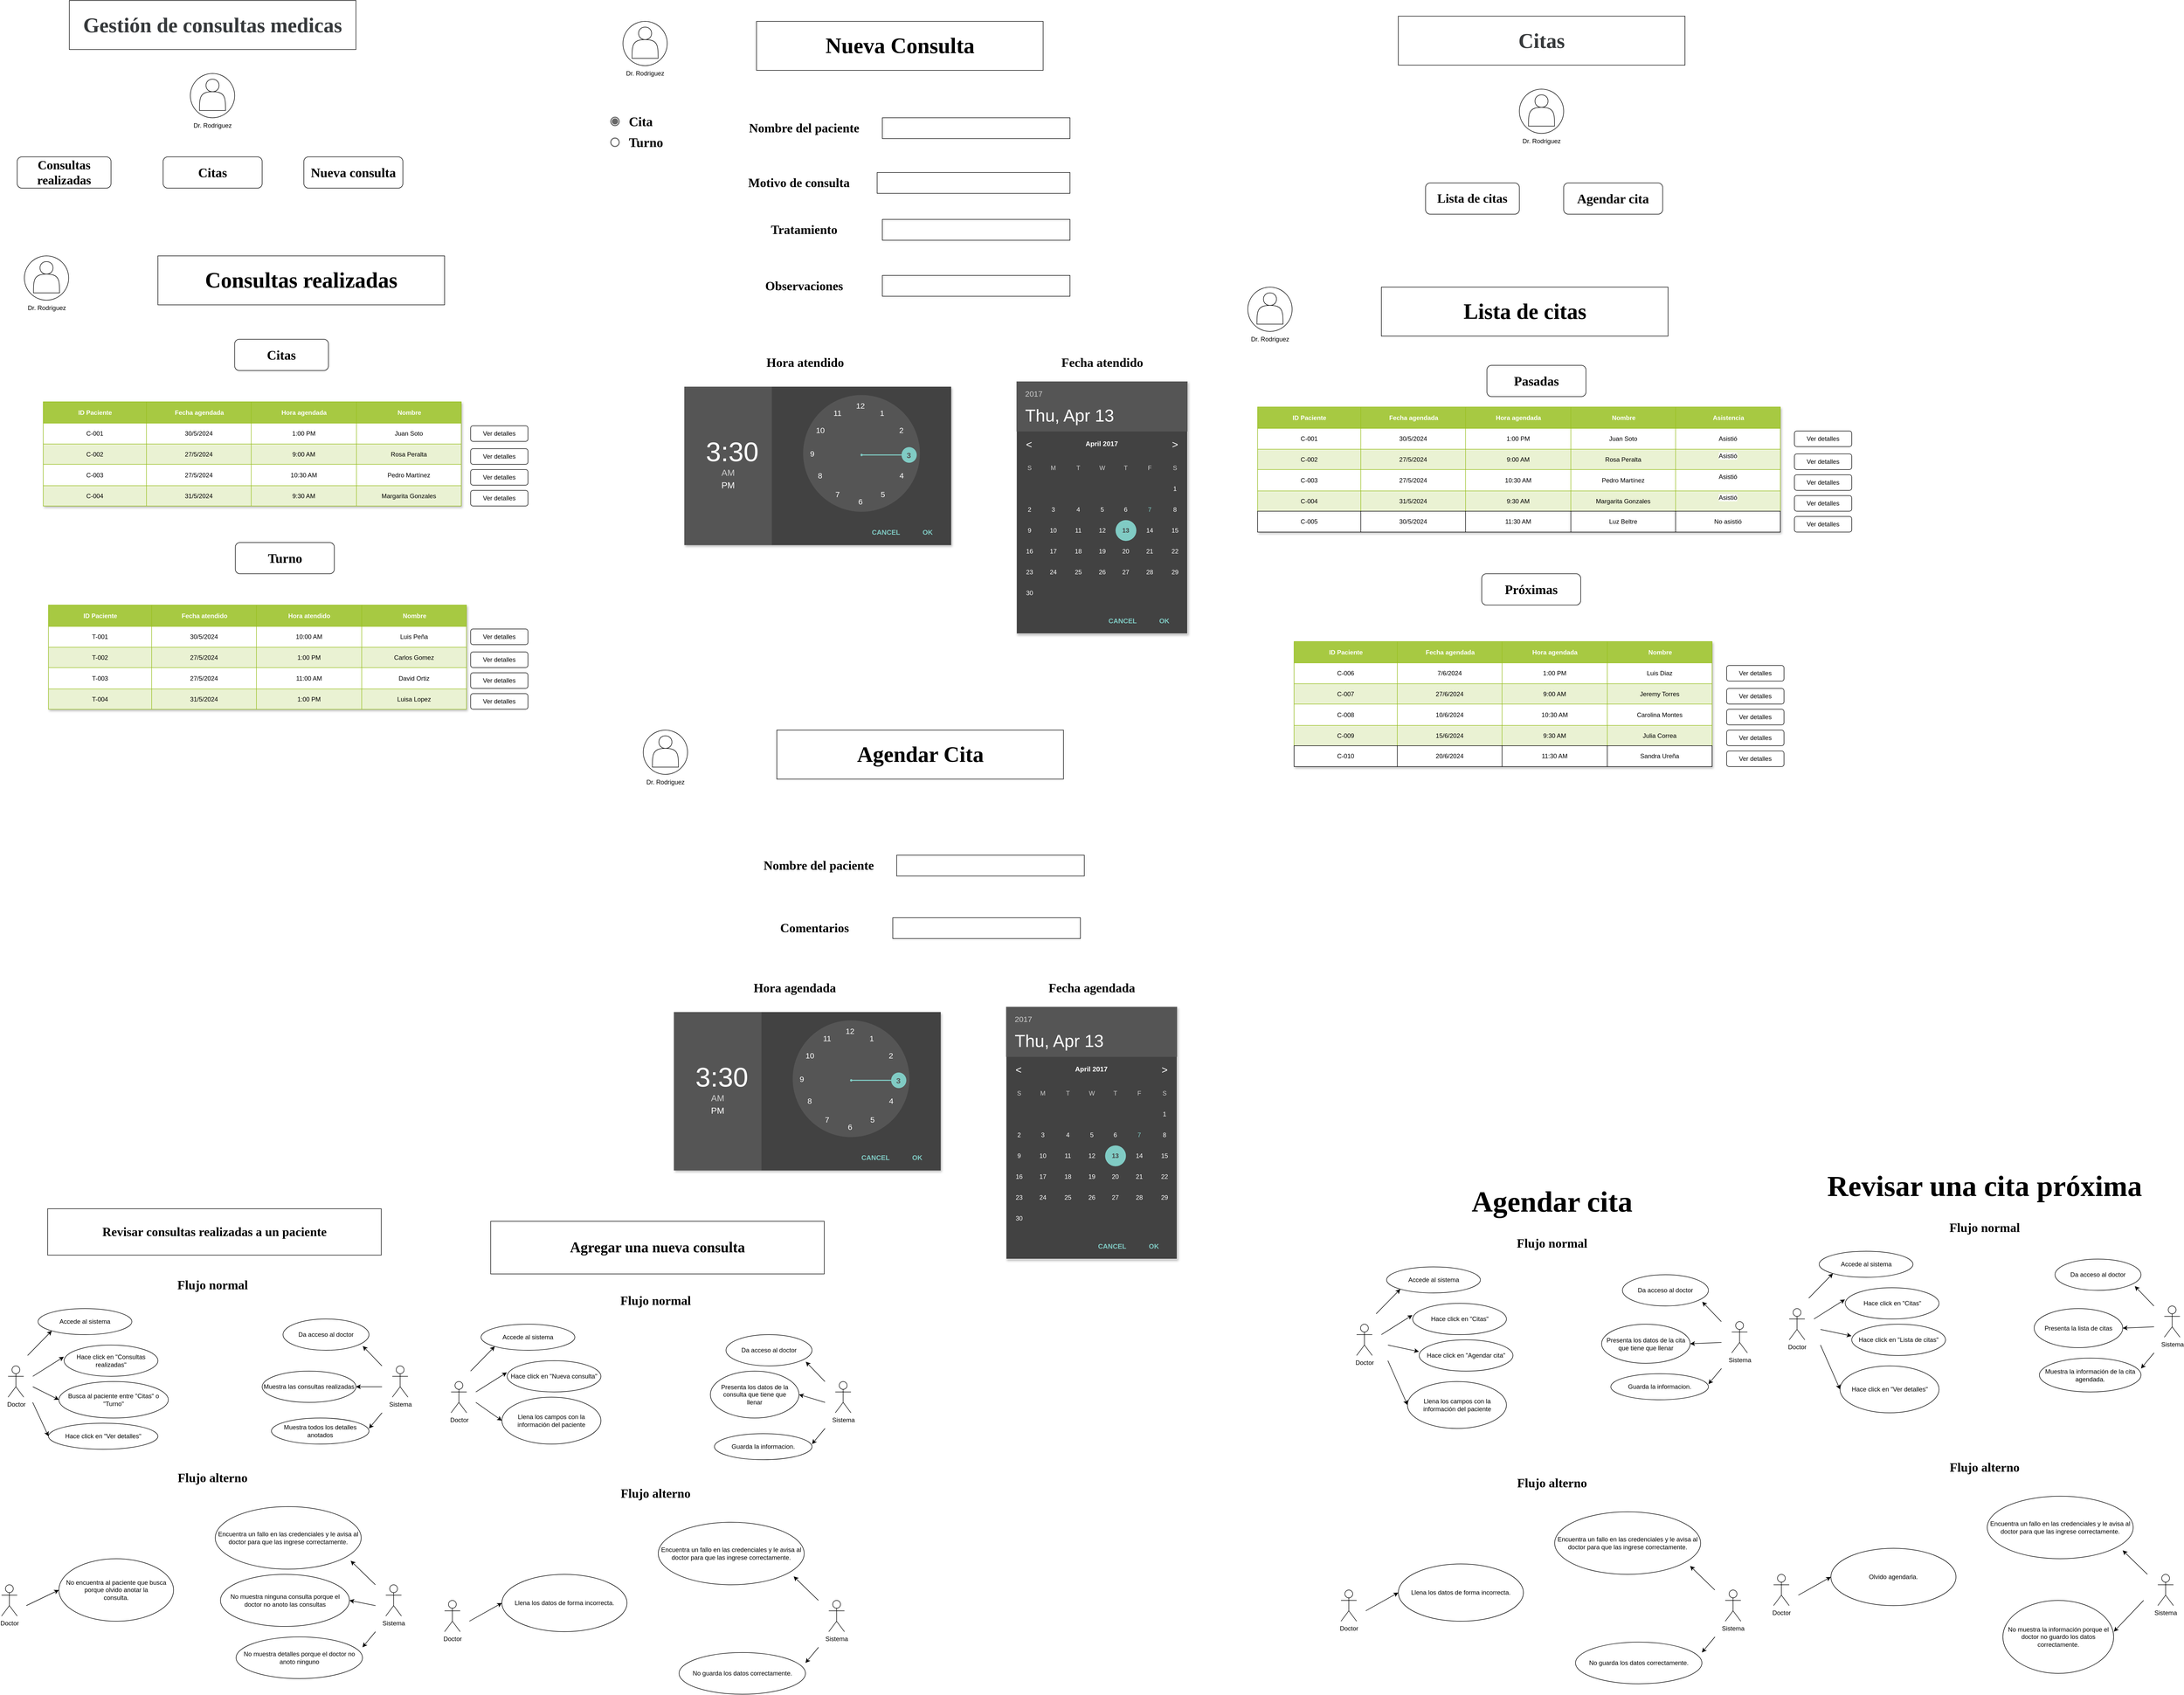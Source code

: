 <mxfile version="24.4.9" type="github">
  <diagram name="Page-1" id="xOd3cYooBrTCxfXfaoy3">
    <mxGraphModel dx="1998" dy="1133" grid="1" gridSize="10" guides="1" tooltips="1" connect="1" arrows="1" fold="1" page="1" pageScale="1" pageWidth="850" pageHeight="1100" math="0" shadow="0">
      <root>
        <mxCell id="0" />
        <mxCell id="1" parent="0" />
        <mxCell id="qs-GRtZ3yT4NtCFrbVrK-2" value="" style="ellipse;whiteSpace=wrap;html=1;aspect=fixed;" vertex="1" parent="1">
          <mxGeometry x="382.25" y="170" width="85" height="85" as="geometry" />
        </mxCell>
        <mxCell id="qs-GRtZ3yT4NtCFrbVrK-1" value="" style="shape=actor;whiteSpace=wrap;html=1;" vertex="1" parent="1">
          <mxGeometry x="399.75" y="181" width="50" height="60" as="geometry" />
        </mxCell>
        <mxCell id="qs-GRtZ3yT4NtCFrbVrK-3" value="Dr. Rodriguez" style="text;html=1;align=center;verticalAlign=middle;whiteSpace=wrap;rounded=0;" vertex="1" parent="1">
          <mxGeometry x="381" y="255" width="87.5" height="30" as="geometry" />
        </mxCell>
        <mxCell id="qs-GRtZ3yT4NtCFrbVrK-4" value="" style="rounded=0;whiteSpace=wrap;html=1;" vertex="1" parent="1">
          <mxGeometry x="150" y="30" width="550" height="94" as="geometry" />
        </mxCell>
        <mxCell id="qs-GRtZ3yT4NtCFrbVrK-5" value="&lt;h1&gt;&lt;span style=&quot;color: rgb(55, 58, 60); text-align: left; background-color: rgb(255, 255, 255);&quot;&gt;&lt;b style=&quot;&quot;&gt;&lt;font style=&quot;font-size: 40px;&quot; face=&quot;Times New Roman&quot;&gt;Gestión de consultas medicas&lt;/font&gt;&lt;/b&gt;&lt;/span&gt;&lt;/h1&gt;" style="text;html=1;align=center;verticalAlign=middle;whiteSpace=wrap;rounded=0;" vertex="1" parent="1">
          <mxGeometry x="150" y="32" width="550" height="90" as="geometry" />
        </mxCell>
        <mxCell id="qs-GRtZ3yT4NtCFrbVrK-6" value="&lt;h1&gt;&lt;font face=&quot;Times New Roman&quot;&gt;Consultas realizadas&lt;/font&gt;&lt;/h1&gt;" style="rounded=1;whiteSpace=wrap;html=1;" vertex="1" parent="1">
          <mxGeometry x="50" y="330" width="180" height="60" as="geometry" />
        </mxCell>
        <mxCell id="qs-GRtZ3yT4NtCFrbVrK-7" value="&lt;h1&gt;&lt;font style=&quot;font-size: 25px;&quot; face=&quot;Times New Roman&quot;&gt;Nueva consulta&lt;/font&gt;&lt;/h1&gt;" style="rounded=1;whiteSpace=wrap;html=1;" vertex="1" parent="1">
          <mxGeometry x="600" y="330" width="190" height="60" as="geometry" />
        </mxCell>
        <mxCell id="qs-GRtZ3yT4NtCFrbVrK-13" value="&lt;h1&gt;&lt;font style=&quot;font-size: 25px;&quot; face=&quot;Times New Roman&quot;&gt;Citas&lt;/font&gt;&lt;/h1&gt;" style="rounded=1;whiteSpace=wrap;html=1;" vertex="1" parent="1">
          <mxGeometry x="467.25" y="680" width="180" height="60" as="geometry" />
        </mxCell>
        <mxCell id="qs-GRtZ3yT4NtCFrbVrK-14" value="&lt;h1&gt;&lt;font face=&quot;Times New Roman&quot;&gt;&lt;span style=&quot;font-size: 25px;&quot;&gt;Turno&lt;/span&gt;&lt;/font&gt;&lt;/h1&gt;" style="rounded=1;whiteSpace=wrap;html=1;" vertex="1" parent="1">
          <mxGeometry x="468.5" y="1070" width="190" height="60" as="geometry" />
        </mxCell>
        <mxCell id="qs-GRtZ3yT4NtCFrbVrK-15" value="" style="group" vertex="1" connectable="0" parent="1">
          <mxGeometry x="320" y="520" width="550" height="94" as="geometry" />
        </mxCell>
        <mxCell id="qs-GRtZ3yT4NtCFrbVrK-11" value="" style="rounded=0;whiteSpace=wrap;html=1;" vertex="1" parent="qs-GRtZ3yT4NtCFrbVrK-15">
          <mxGeometry width="550" height="94" as="geometry" />
        </mxCell>
        <mxCell id="qs-GRtZ3yT4NtCFrbVrK-12" value="&lt;h1&gt;&lt;font style=&quot;font-size: 42px;&quot; face=&quot;Times New Roman&quot;&gt;Consultas realizadas&lt;/font&gt;&lt;/h1&gt;" style="text;html=1;align=center;verticalAlign=middle;whiteSpace=wrap;rounded=0;" vertex="1" parent="qs-GRtZ3yT4NtCFrbVrK-15">
          <mxGeometry y="2" width="550" height="90" as="geometry" />
        </mxCell>
        <mxCell id="qs-GRtZ3yT4NtCFrbVrK-16" value="" style="group" vertex="1" connectable="0" parent="1">
          <mxGeometry x="62.5" y="520" width="87.5" height="115" as="geometry" />
        </mxCell>
        <mxCell id="qs-GRtZ3yT4NtCFrbVrK-8" value="" style="ellipse;whiteSpace=wrap;html=1;aspect=fixed;" vertex="1" parent="qs-GRtZ3yT4NtCFrbVrK-16">
          <mxGeometry x="1.25" width="85" height="85" as="geometry" />
        </mxCell>
        <mxCell id="qs-GRtZ3yT4NtCFrbVrK-9" value="" style="shape=actor;whiteSpace=wrap;html=1;" vertex="1" parent="qs-GRtZ3yT4NtCFrbVrK-16">
          <mxGeometry x="18.75" y="11" width="50" height="60" as="geometry" />
        </mxCell>
        <mxCell id="qs-GRtZ3yT4NtCFrbVrK-10" value="Dr. Rodriguez" style="text;html=1;align=center;verticalAlign=middle;whiteSpace=wrap;rounded=0;" vertex="1" parent="qs-GRtZ3yT4NtCFrbVrK-16">
          <mxGeometry y="85" width="87.5" height="30" as="geometry" />
        </mxCell>
        <mxCell id="qs-GRtZ3yT4NtCFrbVrK-17" value="Assets" style="childLayout=tableLayout;recursiveResize=0;strokeColor=#98bf21;fillColor=#A7C942;shadow=1;" vertex="1" parent="1">
          <mxGeometry x="100" y="800" width="802" height="200" as="geometry" />
        </mxCell>
        <mxCell id="qs-GRtZ3yT4NtCFrbVrK-18" style="shape=tableRow;horizontal=0;startSize=0;swimlaneHead=0;swimlaneBody=0;top=0;left=0;bottom=0;right=0;dropTarget=0;collapsible=0;recursiveResize=0;expand=0;fontStyle=0;strokeColor=inherit;fillColor=#ffffff;" vertex="1" parent="qs-GRtZ3yT4NtCFrbVrK-17">
          <mxGeometry width="802" height="41" as="geometry" />
        </mxCell>
        <mxCell id="qs-GRtZ3yT4NtCFrbVrK-19" value="ID Paciente" style="connectable=0;recursiveResize=0;strokeColor=inherit;fillColor=#A7C942;align=center;fontStyle=1;fontColor=#FFFFFF;html=1;" vertex="1" parent="qs-GRtZ3yT4NtCFrbVrK-18">
          <mxGeometry width="198" height="41" as="geometry">
            <mxRectangle width="198" height="41" as="alternateBounds" />
          </mxGeometry>
        </mxCell>
        <mxCell id="qs-GRtZ3yT4NtCFrbVrK-38" value="Fecha agendada" style="connectable=0;recursiveResize=0;strokeColor=inherit;fillColor=#A7C942;align=center;fontStyle=1;fontColor=#FFFFFF;html=1;" vertex="1" parent="qs-GRtZ3yT4NtCFrbVrK-18">
          <mxGeometry x="198" width="201" height="41" as="geometry">
            <mxRectangle width="201" height="41" as="alternateBounds" />
          </mxGeometry>
        </mxCell>
        <mxCell id="qs-GRtZ3yT4NtCFrbVrK-45" value="Hora agendada" style="connectable=0;recursiveResize=0;strokeColor=inherit;fillColor=#A7C942;align=center;fontStyle=1;fontColor=#FFFFFF;html=1;" vertex="1" parent="qs-GRtZ3yT4NtCFrbVrK-18">
          <mxGeometry x="399" width="202" height="41" as="geometry">
            <mxRectangle width="202" height="41" as="alternateBounds" />
          </mxGeometry>
        </mxCell>
        <mxCell id="qs-GRtZ3yT4NtCFrbVrK-20" value="Nombre" style="connectable=0;recursiveResize=0;strokeColor=inherit;fillColor=#A7C942;align=center;fontStyle=1;fontColor=#FFFFFF;html=1;" vertex="1" parent="qs-GRtZ3yT4NtCFrbVrK-18">
          <mxGeometry x="601" width="201" height="41" as="geometry">
            <mxRectangle width="201" height="41" as="alternateBounds" />
          </mxGeometry>
        </mxCell>
        <mxCell id="qs-GRtZ3yT4NtCFrbVrK-22" value="" style="shape=tableRow;horizontal=0;startSize=0;swimlaneHead=0;swimlaneBody=0;top=0;left=0;bottom=0;right=0;dropTarget=0;collapsible=0;recursiveResize=0;expand=0;fontStyle=0;strokeColor=inherit;fillColor=#ffffff;" vertex="1" parent="qs-GRtZ3yT4NtCFrbVrK-17">
          <mxGeometry y="41" width="802" height="40" as="geometry" />
        </mxCell>
        <mxCell id="qs-GRtZ3yT4NtCFrbVrK-23" value="C-001" style="connectable=0;recursiveResize=0;strokeColor=inherit;fillColor=inherit;align=center;whiteSpace=wrap;html=1;" vertex="1" parent="qs-GRtZ3yT4NtCFrbVrK-22">
          <mxGeometry width="198" height="40" as="geometry">
            <mxRectangle width="198" height="40" as="alternateBounds" />
          </mxGeometry>
        </mxCell>
        <mxCell id="qs-GRtZ3yT4NtCFrbVrK-39" value="30/5/2024" style="connectable=0;recursiveResize=0;strokeColor=inherit;fillColor=inherit;align=center;whiteSpace=wrap;html=1;" vertex="1" parent="qs-GRtZ3yT4NtCFrbVrK-22">
          <mxGeometry x="198" width="201" height="40" as="geometry">
            <mxRectangle width="201" height="40" as="alternateBounds" />
          </mxGeometry>
        </mxCell>
        <mxCell id="qs-GRtZ3yT4NtCFrbVrK-46" value="1:00 PM" style="connectable=0;recursiveResize=0;strokeColor=inherit;fillColor=inherit;align=center;whiteSpace=wrap;html=1;" vertex="1" parent="qs-GRtZ3yT4NtCFrbVrK-22">
          <mxGeometry x="399" width="202" height="40" as="geometry">
            <mxRectangle width="202" height="40" as="alternateBounds" />
          </mxGeometry>
        </mxCell>
        <mxCell id="qs-GRtZ3yT4NtCFrbVrK-24" value="Juan Soto" style="connectable=0;recursiveResize=0;strokeColor=inherit;fillColor=inherit;align=center;whiteSpace=wrap;html=1;" vertex="1" parent="qs-GRtZ3yT4NtCFrbVrK-22">
          <mxGeometry x="601" width="201" height="40" as="geometry">
            <mxRectangle width="201" height="40" as="alternateBounds" />
          </mxGeometry>
        </mxCell>
        <mxCell id="qs-GRtZ3yT4NtCFrbVrK-26" value="" style="shape=tableRow;horizontal=0;startSize=0;swimlaneHead=0;swimlaneBody=0;top=0;left=0;bottom=0;right=0;dropTarget=0;collapsible=0;recursiveResize=0;expand=0;fontStyle=1;strokeColor=inherit;fillColor=#EAF2D3;" vertex="1" parent="qs-GRtZ3yT4NtCFrbVrK-17">
          <mxGeometry y="81" width="802" height="39" as="geometry" />
        </mxCell>
        <mxCell id="qs-GRtZ3yT4NtCFrbVrK-27" value="C-002" style="connectable=0;recursiveResize=0;strokeColor=inherit;fillColor=inherit;whiteSpace=wrap;html=1;" vertex="1" parent="qs-GRtZ3yT4NtCFrbVrK-26">
          <mxGeometry width="198" height="39" as="geometry">
            <mxRectangle width="198" height="39" as="alternateBounds" />
          </mxGeometry>
        </mxCell>
        <mxCell id="qs-GRtZ3yT4NtCFrbVrK-40" value="27/5/2024" style="connectable=0;recursiveResize=0;strokeColor=inherit;fillColor=inherit;whiteSpace=wrap;html=1;" vertex="1" parent="qs-GRtZ3yT4NtCFrbVrK-26">
          <mxGeometry x="198" width="201" height="39" as="geometry">
            <mxRectangle width="201" height="39" as="alternateBounds" />
          </mxGeometry>
        </mxCell>
        <mxCell id="qs-GRtZ3yT4NtCFrbVrK-47" value="9:00 AM" style="connectable=0;recursiveResize=0;strokeColor=inherit;fillColor=inherit;whiteSpace=wrap;html=1;" vertex="1" parent="qs-GRtZ3yT4NtCFrbVrK-26">
          <mxGeometry x="399" width="202" height="39" as="geometry">
            <mxRectangle width="202" height="39" as="alternateBounds" />
          </mxGeometry>
        </mxCell>
        <mxCell id="qs-GRtZ3yT4NtCFrbVrK-28" value="Rosa Peralta" style="connectable=0;recursiveResize=0;strokeColor=inherit;fillColor=inherit;whiteSpace=wrap;html=1;" vertex="1" parent="qs-GRtZ3yT4NtCFrbVrK-26">
          <mxGeometry x="601" width="201" height="39" as="geometry">
            <mxRectangle width="201" height="39" as="alternateBounds" />
          </mxGeometry>
        </mxCell>
        <mxCell id="qs-GRtZ3yT4NtCFrbVrK-30" value="" style="shape=tableRow;horizontal=0;startSize=0;swimlaneHead=0;swimlaneBody=0;top=0;left=0;bottom=0;right=0;dropTarget=0;collapsible=0;recursiveResize=0;expand=0;fontStyle=0;strokeColor=inherit;fillColor=#ffffff;" vertex="1" parent="qs-GRtZ3yT4NtCFrbVrK-17">
          <mxGeometry y="120" width="802" height="41" as="geometry" />
        </mxCell>
        <mxCell id="qs-GRtZ3yT4NtCFrbVrK-31" value="C-003" style="connectable=0;recursiveResize=0;strokeColor=inherit;fillColor=inherit;fontStyle=0;align=center;whiteSpace=wrap;html=1;" vertex="1" parent="qs-GRtZ3yT4NtCFrbVrK-30">
          <mxGeometry width="198" height="41" as="geometry">
            <mxRectangle width="198" height="41" as="alternateBounds" />
          </mxGeometry>
        </mxCell>
        <mxCell id="qs-GRtZ3yT4NtCFrbVrK-41" value="27/5/2024" style="connectable=0;recursiveResize=0;strokeColor=inherit;fillColor=inherit;fontStyle=0;align=center;whiteSpace=wrap;html=1;" vertex="1" parent="qs-GRtZ3yT4NtCFrbVrK-30">
          <mxGeometry x="198" width="201" height="41" as="geometry">
            <mxRectangle width="201" height="41" as="alternateBounds" />
          </mxGeometry>
        </mxCell>
        <mxCell id="qs-GRtZ3yT4NtCFrbVrK-48" value="10:30 AM" style="connectable=0;recursiveResize=0;strokeColor=inherit;fillColor=inherit;fontStyle=0;align=center;whiteSpace=wrap;html=1;" vertex="1" parent="qs-GRtZ3yT4NtCFrbVrK-30">
          <mxGeometry x="399" width="202" height="41" as="geometry">
            <mxRectangle width="202" height="41" as="alternateBounds" />
          </mxGeometry>
        </mxCell>
        <mxCell id="qs-GRtZ3yT4NtCFrbVrK-32" value="Pedro Martínez" style="connectable=0;recursiveResize=0;strokeColor=inherit;fillColor=inherit;fontStyle=0;align=center;whiteSpace=wrap;html=1;" vertex="1" parent="qs-GRtZ3yT4NtCFrbVrK-30">
          <mxGeometry x="601" width="201" height="41" as="geometry">
            <mxRectangle width="201" height="41" as="alternateBounds" />
          </mxGeometry>
        </mxCell>
        <mxCell id="qs-GRtZ3yT4NtCFrbVrK-34" value="" style="shape=tableRow;horizontal=0;startSize=0;swimlaneHead=0;swimlaneBody=0;top=0;left=0;bottom=0;right=0;dropTarget=0;collapsible=0;recursiveResize=0;expand=0;fontStyle=1;strokeColor=inherit;fillColor=#EAF2D3;" vertex="1" parent="qs-GRtZ3yT4NtCFrbVrK-17">
          <mxGeometry y="161" width="802" height="39" as="geometry" />
        </mxCell>
        <mxCell id="qs-GRtZ3yT4NtCFrbVrK-35" value="C-004" style="connectable=0;recursiveResize=0;strokeColor=inherit;fillColor=inherit;whiteSpace=wrap;html=1;" vertex="1" parent="qs-GRtZ3yT4NtCFrbVrK-34">
          <mxGeometry width="198" height="39" as="geometry">
            <mxRectangle width="198" height="39" as="alternateBounds" />
          </mxGeometry>
        </mxCell>
        <mxCell id="qs-GRtZ3yT4NtCFrbVrK-42" value="31/5/2024" style="connectable=0;recursiveResize=0;strokeColor=inherit;fillColor=inherit;whiteSpace=wrap;html=1;" vertex="1" parent="qs-GRtZ3yT4NtCFrbVrK-34">
          <mxGeometry x="198" width="201" height="39" as="geometry">
            <mxRectangle width="201" height="39" as="alternateBounds" />
          </mxGeometry>
        </mxCell>
        <mxCell id="qs-GRtZ3yT4NtCFrbVrK-49" value="9:30 AM" style="connectable=0;recursiveResize=0;strokeColor=inherit;fillColor=inherit;whiteSpace=wrap;html=1;" vertex="1" parent="qs-GRtZ3yT4NtCFrbVrK-34">
          <mxGeometry x="399" width="202" height="39" as="geometry">
            <mxRectangle width="202" height="39" as="alternateBounds" />
          </mxGeometry>
        </mxCell>
        <mxCell id="qs-GRtZ3yT4NtCFrbVrK-36" value="Margarita Gonzales" style="connectable=0;recursiveResize=0;strokeColor=inherit;fillColor=inherit;whiteSpace=wrap;html=1;" vertex="1" parent="qs-GRtZ3yT4NtCFrbVrK-34">
          <mxGeometry x="601" width="201" height="39" as="geometry">
            <mxRectangle width="201" height="39" as="alternateBounds" />
          </mxGeometry>
        </mxCell>
        <mxCell id="qs-GRtZ3yT4NtCFrbVrK-43" value="Ver detalles" style="rounded=1;whiteSpace=wrap;html=1;" vertex="1" parent="1">
          <mxGeometry x="920" y="846" width="110" height="30" as="geometry" />
        </mxCell>
        <mxCell id="qs-GRtZ3yT4NtCFrbVrK-50" value="Ver detalles" style="rounded=1;whiteSpace=wrap;html=1;" vertex="1" parent="1">
          <mxGeometry x="920" y="890" width="110" height="30" as="geometry" />
        </mxCell>
        <mxCell id="qs-GRtZ3yT4NtCFrbVrK-51" value="Ver detalles" style="rounded=1;whiteSpace=wrap;html=1;" vertex="1" parent="1">
          <mxGeometry x="920" y="930" width="110" height="30" as="geometry" />
        </mxCell>
        <mxCell id="qs-GRtZ3yT4NtCFrbVrK-52" value="Ver detalles" style="rounded=1;whiteSpace=wrap;html=1;" vertex="1" parent="1">
          <mxGeometry x="920" y="970" width="110" height="30" as="geometry" />
        </mxCell>
        <mxCell id="qs-GRtZ3yT4NtCFrbVrK-53" value="Assets" style="childLayout=tableLayout;recursiveResize=0;strokeColor=#98bf21;fillColor=#A7C942;shadow=1;" vertex="1" parent="1">
          <mxGeometry x="110" y="1190" width="802" height="200" as="geometry" />
        </mxCell>
        <mxCell id="qs-GRtZ3yT4NtCFrbVrK-54" style="shape=tableRow;horizontal=0;startSize=0;swimlaneHead=0;swimlaneBody=0;top=0;left=0;bottom=0;right=0;dropTarget=0;collapsible=0;recursiveResize=0;expand=0;fontStyle=0;strokeColor=inherit;fillColor=#ffffff;" vertex="1" parent="qs-GRtZ3yT4NtCFrbVrK-53">
          <mxGeometry width="802" height="41" as="geometry" />
        </mxCell>
        <mxCell id="qs-GRtZ3yT4NtCFrbVrK-55" value="ID Paciente" style="connectable=0;recursiveResize=0;strokeColor=inherit;fillColor=#A7C942;align=center;fontStyle=1;fontColor=#FFFFFF;html=1;" vertex="1" parent="qs-GRtZ3yT4NtCFrbVrK-54">
          <mxGeometry width="198" height="41" as="geometry">
            <mxRectangle width="198" height="41" as="alternateBounds" />
          </mxGeometry>
        </mxCell>
        <mxCell id="qs-GRtZ3yT4NtCFrbVrK-56" value="Fecha atendido" style="connectable=0;recursiveResize=0;strokeColor=inherit;fillColor=#A7C942;align=center;fontStyle=1;fontColor=#FFFFFF;html=1;" vertex="1" parent="qs-GRtZ3yT4NtCFrbVrK-54">
          <mxGeometry x="198" width="201" height="41" as="geometry">
            <mxRectangle width="201" height="41" as="alternateBounds" />
          </mxGeometry>
        </mxCell>
        <mxCell id="qs-GRtZ3yT4NtCFrbVrK-57" value="Hora atendido" style="connectable=0;recursiveResize=0;strokeColor=inherit;fillColor=#A7C942;align=center;fontStyle=1;fontColor=#FFFFFF;html=1;" vertex="1" parent="qs-GRtZ3yT4NtCFrbVrK-54">
          <mxGeometry x="399" width="202" height="41" as="geometry">
            <mxRectangle width="202" height="41" as="alternateBounds" />
          </mxGeometry>
        </mxCell>
        <mxCell id="qs-GRtZ3yT4NtCFrbVrK-58" value="Nombre" style="connectable=0;recursiveResize=0;strokeColor=inherit;fillColor=#A7C942;align=center;fontStyle=1;fontColor=#FFFFFF;html=1;" vertex="1" parent="qs-GRtZ3yT4NtCFrbVrK-54">
          <mxGeometry x="601" width="201" height="41" as="geometry">
            <mxRectangle width="201" height="41" as="alternateBounds" />
          </mxGeometry>
        </mxCell>
        <mxCell id="qs-GRtZ3yT4NtCFrbVrK-60" value="" style="shape=tableRow;horizontal=0;startSize=0;swimlaneHead=0;swimlaneBody=0;top=0;left=0;bottom=0;right=0;dropTarget=0;collapsible=0;recursiveResize=0;expand=0;fontStyle=0;strokeColor=inherit;fillColor=#ffffff;" vertex="1" parent="qs-GRtZ3yT4NtCFrbVrK-53">
          <mxGeometry y="41" width="802" height="40" as="geometry" />
        </mxCell>
        <mxCell id="qs-GRtZ3yT4NtCFrbVrK-61" value="T-001" style="connectable=0;recursiveResize=0;strokeColor=inherit;fillColor=inherit;align=center;whiteSpace=wrap;html=1;" vertex="1" parent="qs-GRtZ3yT4NtCFrbVrK-60">
          <mxGeometry width="198" height="40" as="geometry">
            <mxRectangle width="198" height="40" as="alternateBounds" />
          </mxGeometry>
        </mxCell>
        <mxCell id="qs-GRtZ3yT4NtCFrbVrK-62" value="30/5/2024" style="connectable=0;recursiveResize=0;strokeColor=inherit;fillColor=inherit;align=center;whiteSpace=wrap;html=1;" vertex="1" parent="qs-GRtZ3yT4NtCFrbVrK-60">
          <mxGeometry x="198" width="201" height="40" as="geometry">
            <mxRectangle width="201" height="40" as="alternateBounds" />
          </mxGeometry>
        </mxCell>
        <mxCell id="qs-GRtZ3yT4NtCFrbVrK-63" value="10:00 AM" style="connectable=0;recursiveResize=0;strokeColor=inherit;fillColor=inherit;align=center;whiteSpace=wrap;html=1;" vertex="1" parent="qs-GRtZ3yT4NtCFrbVrK-60">
          <mxGeometry x="399" width="202" height="40" as="geometry">
            <mxRectangle width="202" height="40" as="alternateBounds" />
          </mxGeometry>
        </mxCell>
        <mxCell id="qs-GRtZ3yT4NtCFrbVrK-64" value="Luis Peña" style="connectable=0;recursiveResize=0;strokeColor=inherit;fillColor=inherit;align=center;whiteSpace=wrap;html=1;" vertex="1" parent="qs-GRtZ3yT4NtCFrbVrK-60">
          <mxGeometry x="601" width="201" height="40" as="geometry">
            <mxRectangle width="201" height="40" as="alternateBounds" />
          </mxGeometry>
        </mxCell>
        <mxCell id="qs-GRtZ3yT4NtCFrbVrK-66" value="" style="shape=tableRow;horizontal=0;startSize=0;swimlaneHead=0;swimlaneBody=0;top=0;left=0;bottom=0;right=0;dropTarget=0;collapsible=0;recursiveResize=0;expand=0;fontStyle=1;strokeColor=inherit;fillColor=#EAF2D3;" vertex="1" parent="qs-GRtZ3yT4NtCFrbVrK-53">
          <mxGeometry y="81" width="802" height="39" as="geometry" />
        </mxCell>
        <mxCell id="qs-GRtZ3yT4NtCFrbVrK-67" value="T-002" style="connectable=0;recursiveResize=0;strokeColor=inherit;fillColor=inherit;whiteSpace=wrap;html=1;" vertex="1" parent="qs-GRtZ3yT4NtCFrbVrK-66">
          <mxGeometry width="198" height="39" as="geometry">
            <mxRectangle width="198" height="39" as="alternateBounds" />
          </mxGeometry>
        </mxCell>
        <mxCell id="qs-GRtZ3yT4NtCFrbVrK-68" value="27/5/2024" style="connectable=0;recursiveResize=0;strokeColor=inherit;fillColor=inherit;whiteSpace=wrap;html=1;" vertex="1" parent="qs-GRtZ3yT4NtCFrbVrK-66">
          <mxGeometry x="198" width="201" height="39" as="geometry">
            <mxRectangle width="201" height="39" as="alternateBounds" />
          </mxGeometry>
        </mxCell>
        <mxCell id="qs-GRtZ3yT4NtCFrbVrK-69" value="1:00 PM" style="connectable=0;recursiveResize=0;strokeColor=inherit;fillColor=inherit;whiteSpace=wrap;html=1;" vertex="1" parent="qs-GRtZ3yT4NtCFrbVrK-66">
          <mxGeometry x="399" width="202" height="39" as="geometry">
            <mxRectangle width="202" height="39" as="alternateBounds" />
          </mxGeometry>
        </mxCell>
        <mxCell id="qs-GRtZ3yT4NtCFrbVrK-70" value="Carlos Gomez" style="connectable=0;recursiveResize=0;strokeColor=inherit;fillColor=inherit;whiteSpace=wrap;html=1;" vertex="1" parent="qs-GRtZ3yT4NtCFrbVrK-66">
          <mxGeometry x="601" width="201" height="39" as="geometry">
            <mxRectangle width="201" height="39" as="alternateBounds" />
          </mxGeometry>
        </mxCell>
        <mxCell id="qs-GRtZ3yT4NtCFrbVrK-72" value="" style="shape=tableRow;horizontal=0;startSize=0;swimlaneHead=0;swimlaneBody=0;top=0;left=0;bottom=0;right=0;dropTarget=0;collapsible=0;recursiveResize=0;expand=0;fontStyle=0;strokeColor=inherit;fillColor=#ffffff;" vertex="1" parent="qs-GRtZ3yT4NtCFrbVrK-53">
          <mxGeometry y="120" width="802" height="41" as="geometry" />
        </mxCell>
        <mxCell id="qs-GRtZ3yT4NtCFrbVrK-73" value="T-003" style="connectable=0;recursiveResize=0;strokeColor=inherit;fillColor=inherit;fontStyle=0;align=center;whiteSpace=wrap;html=1;" vertex="1" parent="qs-GRtZ3yT4NtCFrbVrK-72">
          <mxGeometry width="198" height="41" as="geometry">
            <mxRectangle width="198" height="41" as="alternateBounds" />
          </mxGeometry>
        </mxCell>
        <mxCell id="qs-GRtZ3yT4NtCFrbVrK-74" value="27/5/2024" style="connectable=0;recursiveResize=0;strokeColor=inherit;fillColor=inherit;fontStyle=0;align=center;whiteSpace=wrap;html=1;" vertex="1" parent="qs-GRtZ3yT4NtCFrbVrK-72">
          <mxGeometry x="198" width="201" height="41" as="geometry">
            <mxRectangle width="201" height="41" as="alternateBounds" />
          </mxGeometry>
        </mxCell>
        <mxCell id="qs-GRtZ3yT4NtCFrbVrK-75" value="11:00 AM" style="connectable=0;recursiveResize=0;strokeColor=inherit;fillColor=inherit;fontStyle=0;align=center;whiteSpace=wrap;html=1;" vertex="1" parent="qs-GRtZ3yT4NtCFrbVrK-72">
          <mxGeometry x="399" width="202" height="41" as="geometry">
            <mxRectangle width="202" height="41" as="alternateBounds" />
          </mxGeometry>
        </mxCell>
        <mxCell id="qs-GRtZ3yT4NtCFrbVrK-76" value="David Ortiz" style="connectable=0;recursiveResize=0;strokeColor=inherit;fillColor=inherit;fontStyle=0;align=center;whiteSpace=wrap;html=1;" vertex="1" parent="qs-GRtZ3yT4NtCFrbVrK-72">
          <mxGeometry x="601" width="201" height="41" as="geometry">
            <mxRectangle width="201" height="41" as="alternateBounds" />
          </mxGeometry>
        </mxCell>
        <mxCell id="qs-GRtZ3yT4NtCFrbVrK-78" value="" style="shape=tableRow;horizontal=0;startSize=0;swimlaneHead=0;swimlaneBody=0;top=0;left=0;bottom=0;right=0;dropTarget=0;collapsible=0;recursiveResize=0;expand=0;fontStyle=1;strokeColor=inherit;fillColor=#EAF2D3;" vertex="1" parent="qs-GRtZ3yT4NtCFrbVrK-53">
          <mxGeometry y="161" width="802" height="39" as="geometry" />
        </mxCell>
        <mxCell id="qs-GRtZ3yT4NtCFrbVrK-79" value="T-004" style="connectable=0;recursiveResize=0;strokeColor=inherit;fillColor=inherit;whiteSpace=wrap;html=1;" vertex="1" parent="qs-GRtZ3yT4NtCFrbVrK-78">
          <mxGeometry width="198" height="39" as="geometry">
            <mxRectangle width="198" height="39" as="alternateBounds" />
          </mxGeometry>
        </mxCell>
        <mxCell id="qs-GRtZ3yT4NtCFrbVrK-80" value="31/5/2024" style="connectable=0;recursiveResize=0;strokeColor=inherit;fillColor=inherit;whiteSpace=wrap;html=1;" vertex="1" parent="qs-GRtZ3yT4NtCFrbVrK-78">
          <mxGeometry x="198" width="201" height="39" as="geometry">
            <mxRectangle width="201" height="39" as="alternateBounds" />
          </mxGeometry>
        </mxCell>
        <mxCell id="qs-GRtZ3yT4NtCFrbVrK-81" value="1:00 PM" style="connectable=0;recursiveResize=0;strokeColor=inherit;fillColor=inherit;whiteSpace=wrap;html=1;" vertex="1" parent="qs-GRtZ3yT4NtCFrbVrK-78">
          <mxGeometry x="399" width="202" height="39" as="geometry">
            <mxRectangle width="202" height="39" as="alternateBounds" />
          </mxGeometry>
        </mxCell>
        <mxCell id="qs-GRtZ3yT4NtCFrbVrK-82" value="Luisa Lopez" style="connectable=0;recursiveResize=0;strokeColor=inherit;fillColor=inherit;whiteSpace=wrap;html=1;" vertex="1" parent="qs-GRtZ3yT4NtCFrbVrK-78">
          <mxGeometry x="601" width="201" height="39" as="geometry">
            <mxRectangle width="201" height="39" as="alternateBounds" />
          </mxGeometry>
        </mxCell>
        <mxCell id="qs-GRtZ3yT4NtCFrbVrK-84" value="Ver detalles" style="rounded=1;whiteSpace=wrap;html=1;" vertex="1" parent="1">
          <mxGeometry x="920" y="1236" width="110" height="30" as="geometry" />
        </mxCell>
        <mxCell id="qs-GRtZ3yT4NtCFrbVrK-85" value="Ver detalles" style="rounded=1;whiteSpace=wrap;html=1;" vertex="1" parent="1">
          <mxGeometry x="920" y="1280" width="110" height="30" as="geometry" />
        </mxCell>
        <mxCell id="qs-GRtZ3yT4NtCFrbVrK-86" value="Ver detalles" style="rounded=1;whiteSpace=wrap;html=1;" vertex="1" parent="1">
          <mxGeometry x="920" y="1320" width="110" height="30" as="geometry" />
        </mxCell>
        <mxCell id="qs-GRtZ3yT4NtCFrbVrK-87" value="Ver detalles" style="rounded=1;whiteSpace=wrap;html=1;" vertex="1" parent="1">
          <mxGeometry x="920" y="1360" width="110" height="30" as="geometry" />
        </mxCell>
        <mxCell id="qs-GRtZ3yT4NtCFrbVrK-88" value="" style="group" vertex="1" connectable="0" parent="1">
          <mxGeometry x="1468.5" y="70" width="550" height="94" as="geometry" />
        </mxCell>
        <mxCell id="qs-GRtZ3yT4NtCFrbVrK-89" value="" style="rounded=0;whiteSpace=wrap;html=1;" vertex="1" parent="qs-GRtZ3yT4NtCFrbVrK-88">
          <mxGeometry width="550" height="94" as="geometry" />
        </mxCell>
        <mxCell id="qs-GRtZ3yT4NtCFrbVrK-90" value="&lt;h1&gt;&lt;font style=&quot;font-size: 42px;&quot; face=&quot;Times New Roman&quot;&gt;Nueva Consulta&lt;/font&gt;&lt;/h1&gt;" style="text;html=1;align=center;verticalAlign=middle;whiteSpace=wrap;rounded=0;" vertex="1" parent="qs-GRtZ3yT4NtCFrbVrK-88">
          <mxGeometry y="2" width="550" height="90" as="geometry" />
        </mxCell>
        <mxCell id="qs-GRtZ3yT4NtCFrbVrK-91" value="" style="group" vertex="1" connectable="0" parent="1">
          <mxGeometry x="1211" y="70" width="87.5" height="115" as="geometry" />
        </mxCell>
        <mxCell id="qs-GRtZ3yT4NtCFrbVrK-92" value="" style="ellipse;whiteSpace=wrap;html=1;aspect=fixed;" vertex="1" parent="qs-GRtZ3yT4NtCFrbVrK-91">
          <mxGeometry x="1.25" width="85" height="85" as="geometry" />
        </mxCell>
        <mxCell id="qs-GRtZ3yT4NtCFrbVrK-93" value="" style="shape=actor;whiteSpace=wrap;html=1;" vertex="1" parent="qs-GRtZ3yT4NtCFrbVrK-91">
          <mxGeometry x="18.75" y="11" width="50" height="60" as="geometry" />
        </mxCell>
        <mxCell id="qs-GRtZ3yT4NtCFrbVrK-94" value="Dr. Rodriguez" style="text;html=1;align=center;verticalAlign=middle;whiteSpace=wrap;rounded=0;" vertex="1" parent="qs-GRtZ3yT4NtCFrbVrK-91">
          <mxGeometry y="85" width="87.5" height="30" as="geometry" />
        </mxCell>
        <mxCell id="qs-GRtZ3yT4NtCFrbVrK-95" value="" style="rounded=0;whiteSpace=wrap;html=1;" vertex="1" parent="1">
          <mxGeometry x="1710" y="255" width="360" height="40" as="geometry" />
        </mxCell>
        <mxCell id="qs-GRtZ3yT4NtCFrbVrK-96" value="&lt;h1&gt;&lt;font face=&quot;Times New Roman&quot;&gt;Nombre del paciente&lt;/font&gt;&lt;/h1&gt;" style="text;html=1;align=center;verticalAlign=middle;whiteSpace=wrap;rounded=0;" vertex="1" parent="1">
          <mxGeometry x="1440" y="260" width="240" height="30" as="geometry" />
        </mxCell>
        <mxCell id="qs-GRtZ3yT4NtCFrbVrK-97" value="&lt;h1&gt;&lt;font face=&quot;Times New Roman&quot;&gt;&lt;span style=&quot;font-size: 25px;&quot;&gt;Citas&lt;/span&gt;&lt;/font&gt;&lt;/h1&gt;" style="rounded=1;whiteSpace=wrap;html=1;" vertex="1" parent="1">
          <mxGeometry x="330" y="330" width="190" height="60" as="geometry" />
        </mxCell>
        <mxCell id="qs-GRtZ3yT4NtCFrbVrK-155" value="" style="dashed=0;labelPosition=right;align=left;shape=mxgraph.gmdl.radiobutton;strokeColor=#676767;fillColor=#676767;strokeWidth=2;aspect=fixed;sketch=0;html=1;" vertex="1" parent="1">
          <mxGeometry x="1189" y="254" width="16" height="16" as="geometry" />
        </mxCell>
        <mxCell id="qs-GRtZ3yT4NtCFrbVrK-156" value="" style="dashed=0;labelPosition=right;align=left;shape=mxgraph.gmdl.radiobutton;strokeColor=#666666;fillColor=none;strokeWidth=2;aspect=fixed;sketch=0;html=1;" vertex="1" parent="1">
          <mxGeometry x="1189" y="294" width="16" height="16" as="geometry" />
        </mxCell>
        <mxCell id="qs-GRtZ3yT4NtCFrbVrK-157" value="&lt;h1&gt;&lt;font style=&quot;font-size: 25px;&quot; face=&quot;Times New Roman&quot;&gt;Cita&lt;/font&gt;&lt;/h1&gt;" style="text;html=1;align=center;verticalAlign=middle;resizable=0;points=[];autosize=1;strokeColor=none;fillColor=none;" vertex="1" parent="1">
          <mxGeometry x="1211" y="222" width="70" height="80" as="geometry" />
        </mxCell>
        <mxCell id="qs-GRtZ3yT4NtCFrbVrK-159" value="&lt;h1&gt;&lt;font face=&quot;Times New Roman&quot;&gt;&lt;span style=&quot;font-size: 25px;&quot;&gt;Turno&lt;/span&gt;&lt;/font&gt;&lt;/h1&gt;" style="text;html=1;align=center;verticalAlign=middle;resizable=0;points=[];autosize=1;strokeColor=none;fillColor=none;" vertex="1" parent="1">
          <mxGeometry x="1211" y="262" width="90" height="80" as="geometry" />
        </mxCell>
        <mxCell id="qs-GRtZ3yT4NtCFrbVrK-161" value="&lt;h1&gt;&lt;font face=&quot;Times New Roman&quot;&gt;Hora atendido&lt;/font&gt;&lt;/h1&gt;" style="text;html=1;align=center;verticalAlign=middle;whiteSpace=wrap;rounded=0;" vertex="1" parent="1">
          <mxGeometry x="1441.5" y="710" width="240" height="30" as="geometry" />
        </mxCell>
        <mxCell id="qs-GRtZ3yT4NtCFrbVrK-163" value="&lt;h1&gt;&lt;font face=&quot;Times New Roman&quot;&gt;Fecha atendido&lt;/font&gt;&lt;/h1&gt;" style="text;html=1;align=center;verticalAlign=middle;whiteSpace=wrap;rounded=0;" vertex="1" parent="1">
          <mxGeometry x="2011.5" y="710" width="240" height="30" as="geometry" />
        </mxCell>
        <mxCell id="qs-GRtZ3yT4NtCFrbVrK-164" value="" style="shape=rect;fillColor=#424242;strokeColor=none;shadow=1;aspect=fixed;" vertex="1" parent="1">
          <mxGeometry x="1330" y="771" width="512" height="304" as="geometry" />
        </mxCell>
        <mxCell id="qs-GRtZ3yT4NtCFrbVrK-165" value="3:30" style="shape=rect;fillColor=#555555;fontColor=#ffffff;strokeColor=none;align=center;spacing=0;fontSize=52;verticalAlign=middle;spacingBottom=54;spacingLeft=16;whiteSpace=wrap;html=1;" vertex="1" parent="qs-GRtZ3yT4NtCFrbVrK-164">
          <mxGeometry width="168" height="304" as="geometry" />
        </mxCell>
        <mxCell id="qs-GRtZ3yT4NtCFrbVrK-166" value="AM" style="text;verticalAlign=middle;align=center;fontColor=#ffffff;fontSize=17;fontStyle=0;textOpacity=70;html=1;whiteSpace=wrap;" vertex="1" parent="qs-GRtZ3yT4NtCFrbVrK-165">
          <mxGeometry y="146" width="168" height="40" as="geometry" />
        </mxCell>
        <mxCell id="qs-GRtZ3yT4NtCFrbVrK-167" value="PM" style="text;verticalAlign=middle;align=center;fontColor=#ffffff;fontSize=17;html=1;whiteSpace=wrap;" vertex="1" parent="qs-GRtZ3yT4NtCFrbVrK-165">
          <mxGeometry y="170" width="168" height="40" as="geometry" />
        </mxCell>
        <mxCell id="qs-GRtZ3yT4NtCFrbVrK-168" value="" style="shape=ellipse;fillColor=#555555;strokeColor=none;whiteSpace=wrap;html=1;" vertex="1" parent="qs-GRtZ3yT4NtCFrbVrK-164">
          <mxGeometry x="228" y="16" width="224" height="224" as="geometry" />
        </mxCell>
        <mxCell id="qs-GRtZ3yT4NtCFrbVrK-169" value="3" style="dashed=0;shape=mxgraph.gmdl.time_picker;fillColor=#80CBC4;strokeColor=#80CBC4;verticalAlign=middle;align=right;fontColor=#555555;strokeWidth=2;spacingRight=9;fontSize=15;fontStyle=1;whiteSpace=wrap;html=1;" vertex="1" parent="qs-GRtZ3yT4NtCFrbVrK-168">
          <mxGeometry x="110" y="100" width="108" height="30" as="geometry" />
        </mxCell>
        <mxCell id="qs-GRtZ3yT4NtCFrbVrK-170" value="1" style="text;verticalAlign=middle;align=center;fontColor=#ffffff;fontSize=15;whiteSpace=wrap;html=1;" vertex="1" parent="qs-GRtZ3yT4NtCFrbVrK-164">
          <mxGeometry x="355" y="30" width="49" height="40" as="geometry" />
        </mxCell>
        <mxCell id="qs-GRtZ3yT4NtCFrbVrK-171" value="2" style="text;verticalAlign=middle;align=center;fontColor=#ffffff;fontSize=15;whiteSpace=wrap;html=1;" vertex="1" parent="qs-GRtZ3yT4NtCFrbVrK-164">
          <mxGeometry x="392" y="63" width="49" height="40" as="geometry" />
        </mxCell>
        <mxCell id="qs-GRtZ3yT4NtCFrbVrK-172" value="4" style="text;verticalAlign=middle;align=center;fontColor=#ffffff;fontSize=15;whiteSpace=wrap;html=1;" vertex="1" parent="qs-GRtZ3yT4NtCFrbVrK-164">
          <mxGeometry x="394" y="150" width="46" height="40" as="geometry" />
        </mxCell>
        <mxCell id="qs-GRtZ3yT4NtCFrbVrK-173" value="5" style="text;verticalAlign=middle;align=center;fontColor=#ffffff;fontSize=15;whiteSpace=wrap;html=1;" vertex="1" parent="qs-GRtZ3yT4NtCFrbVrK-164">
          <mxGeometry x="358" y="186" width="46" height="40" as="geometry" />
        </mxCell>
        <mxCell id="qs-GRtZ3yT4NtCFrbVrK-174" value="6" style="text;verticalAlign=middle;align=center;fontColor=#ffffff;fontSize=15;whiteSpace=wrap;html=1;" vertex="1" parent="qs-GRtZ3yT4NtCFrbVrK-164">
          <mxGeometry x="315" y="200" width="46" height="40" as="geometry" />
        </mxCell>
        <mxCell id="qs-GRtZ3yT4NtCFrbVrK-175" value="7" style="text;verticalAlign=middle;align=center;fontColor=#ffffff;fontSize=15;whiteSpace=wrap;html=1;" vertex="1" parent="qs-GRtZ3yT4NtCFrbVrK-164">
          <mxGeometry x="271" y="186" width="46" height="40" as="geometry" />
        </mxCell>
        <mxCell id="qs-GRtZ3yT4NtCFrbVrK-176" value="8" style="text;verticalAlign=middle;align=center;fontColor=#ffffff;fontSize=15;whiteSpace=wrap;html=1;" vertex="1" parent="qs-GRtZ3yT4NtCFrbVrK-164">
          <mxGeometry x="236" y="150" width="49" height="40" as="geometry" />
        </mxCell>
        <mxCell id="qs-GRtZ3yT4NtCFrbVrK-177" value="9" style="text;verticalAlign=middle;align=center;fontColor=#ffffff;fontSize=15;whiteSpace=wrap;html=1;" vertex="1" parent="qs-GRtZ3yT4NtCFrbVrK-164">
          <mxGeometry x="221" y="108" width="49" height="40" as="geometry" />
        </mxCell>
        <mxCell id="qs-GRtZ3yT4NtCFrbVrK-178" value="10" style="text;verticalAlign=middle;align=center;fontColor=#ffffff;fontSize=15;whiteSpace=wrap;html=1;" vertex="1" parent="qs-GRtZ3yT4NtCFrbVrK-164">
          <mxGeometry x="238" y="63" width="46" height="40" as="geometry" />
        </mxCell>
        <mxCell id="qs-GRtZ3yT4NtCFrbVrK-179" value="11" style="text;verticalAlign=middle;align=center;fontColor=#ffffff;fontSize=15;whiteSpace=wrap;html=1;" vertex="1" parent="qs-GRtZ3yT4NtCFrbVrK-164">
          <mxGeometry x="271" y="30" width="46" height="40" as="geometry" />
        </mxCell>
        <mxCell id="qs-GRtZ3yT4NtCFrbVrK-180" value="12" style="text;verticalAlign=middle;align=center;fontColor=#ffffff;fontSize=15;whiteSpace=wrap;html=1;" vertex="1" parent="qs-GRtZ3yT4NtCFrbVrK-164">
          <mxGeometry x="315" y="16" width="46" height="40" as="geometry" />
        </mxCell>
        <mxCell id="qs-GRtZ3yT4NtCFrbVrK-181" value="CANCEL" style="text;fontSize=13;fontColor=#80CBC4;spacingTop=0;whiteSpace=wrap;spacing=0;verticalAlign=middle;align=center;fontStyle=1;html=1;" vertex="1" parent="qs-GRtZ3yT4NtCFrbVrK-164">
          <mxGeometry x="1" y="1" width="70" height="50" relative="1" as="geometry">
            <mxPoint x="-160" y="-50" as="offset" />
          </mxGeometry>
        </mxCell>
        <mxCell id="qs-GRtZ3yT4NtCFrbVrK-182" value="OK" style="text;fontSize=13;fontColor=#80CBC4;spacingTop=0;whiteSpace=wrap;spacing=0;verticalAlign=middle;align=center;fontStyle=1;html=1;" vertex="1" parent="qs-GRtZ3yT4NtCFrbVrK-164">
          <mxGeometry x="1" y="1" width="90" height="50" relative="1" as="geometry">
            <mxPoint x="-90" y="-50" as="offset" />
          </mxGeometry>
        </mxCell>
        <mxCell id="qs-GRtZ3yT4NtCFrbVrK-183" value="" style="shape=rect;fillColor=#424242;strokeColor=#eeeeee;shadow=1;" vertex="1" parent="1">
          <mxGeometry x="1967.5" y="761" width="328" height="484" as="geometry" />
        </mxCell>
        <mxCell id="qs-GRtZ3yT4NtCFrbVrK-184" value="Thu, Apr 13" style="shape=rect;fillColor=#555555;fontColor=#ffffff;strokeColor=none;align=left;spacing=16;fontSize=33;verticalAlign=bottom;resizeWidth=1;whiteSpace=wrap;html=1;spacingBottom=-6;" vertex="1" parent="qs-GRtZ3yT4NtCFrbVrK-183">
          <mxGeometry width="328" height="96" relative="1" as="geometry" />
        </mxCell>
        <mxCell id="qs-GRtZ3yT4NtCFrbVrK-185" value="2017" style="text;verticalAlign=middle;fontColor=#FFFFFF;spacingTop=6;spacing=16;fontSize=15;textOpacity=70;resizeWidth=1;whiteSpace=wrap;html=1;" vertex="1" parent="qs-GRtZ3yT4NtCFrbVrK-184">
          <mxGeometry width="328" height="40" relative="1" as="geometry" />
        </mxCell>
        <mxCell id="qs-GRtZ3yT4NtCFrbVrK-186" value="&lt;" style="text;verticalAlign=middle;fontColor=#ffffff;spacingTop=6;spacing=16;fontSize=20;align=center;resizeWidth=1;" vertex="1" parent="qs-GRtZ3yT4NtCFrbVrK-183">
          <mxGeometry width="48" height="40" relative="1" as="geometry">
            <mxPoint y="96" as="offset" />
          </mxGeometry>
        </mxCell>
        <mxCell id="qs-GRtZ3yT4NtCFrbVrK-187" value="April 2017" style="text;verticalAlign=middle;fontColor=#ffffff;spacingTop=6;spacing=16;fontSize=13;align=center;fontStyle=1;resizeWidth=1;whiteSpace=wrap;html=1;" vertex="1" parent="qs-GRtZ3yT4NtCFrbVrK-183">
          <mxGeometry x="0.146" width="232" height="40" relative="1" as="geometry">
            <mxPoint y="96" as="offset" />
          </mxGeometry>
        </mxCell>
        <mxCell id="qs-GRtZ3yT4NtCFrbVrK-188" value="&gt;" style="text;verticalAlign=middle;fontColor=#ffffff;spacingTop=6;spacing=16;fontSize=20;align=center;resizeWidth=1;" vertex="1" parent="qs-GRtZ3yT4NtCFrbVrK-183">
          <mxGeometry x="0.854" width="48" height="40" relative="1" as="geometry">
            <mxPoint y="96" as="offset" />
          </mxGeometry>
        </mxCell>
        <mxCell id="qs-GRtZ3yT4NtCFrbVrK-189" value="S" style="text;verticalAlign=middle;align=center;fontColor=#cccccc;resizeWidth=1;whiteSpace=wrap;html=1;" vertex="1" parent="qs-GRtZ3yT4NtCFrbVrK-183">
          <mxGeometry width="49" height="40" relative="1" as="geometry">
            <mxPoint y="146" as="offset" />
          </mxGeometry>
        </mxCell>
        <mxCell id="qs-GRtZ3yT4NtCFrbVrK-190" value="M" style="text;verticalAlign=middle;align=center;fontColor=#cccccc;resizeWidth=1;whiteSpace=wrap;html=1;" vertex="1" parent="qs-GRtZ3yT4NtCFrbVrK-183">
          <mxGeometry x="0.146" width="46" height="40" relative="1" as="geometry">
            <mxPoint y="146" as="offset" />
          </mxGeometry>
        </mxCell>
        <mxCell id="qs-GRtZ3yT4NtCFrbVrK-191" value="T" style="text;verticalAlign=middle;align=center;fontColor=#cccccc;resizeWidth=1;whiteSpace=wrap;html=1;" vertex="1" parent="qs-GRtZ3yT4NtCFrbVrK-183">
          <mxGeometry x="0.29" width="46" height="40" relative="1" as="geometry">
            <mxPoint y="146" as="offset" />
          </mxGeometry>
        </mxCell>
        <mxCell id="qs-GRtZ3yT4NtCFrbVrK-192" value="W" style="text;verticalAlign=middle;align=center;fontColor=#cccccc;resizeWidth=1;whiteSpace=wrap;html=1;" vertex="1" parent="qs-GRtZ3yT4NtCFrbVrK-183">
          <mxGeometry x="0.43" width="46" height="40" relative="1" as="geometry">
            <mxPoint y="146" as="offset" />
          </mxGeometry>
        </mxCell>
        <mxCell id="qs-GRtZ3yT4NtCFrbVrK-193" value="T" style="text;verticalAlign=middle;align=center;fontColor=#cccccc;resizeWidth=1;whiteSpace=wrap;html=1;" vertex="1" parent="qs-GRtZ3yT4NtCFrbVrK-183">
          <mxGeometry x="0.57" width="46" height="40" relative="1" as="geometry">
            <mxPoint y="146" as="offset" />
          </mxGeometry>
        </mxCell>
        <mxCell id="qs-GRtZ3yT4NtCFrbVrK-194" value="F" style="text;verticalAlign=middle;align=center;fontColor=#cccccc;resizeWidth=1;whiteSpace=wrap;html=1;" vertex="1" parent="qs-GRtZ3yT4NtCFrbVrK-183">
          <mxGeometry x="0.71" width="46" height="40" relative="1" as="geometry">
            <mxPoint y="146" as="offset" />
          </mxGeometry>
        </mxCell>
        <mxCell id="qs-GRtZ3yT4NtCFrbVrK-195" value="S" style="text;verticalAlign=middle;align=center;fontColor=#cccccc;resizeWidth=1;whiteSpace=wrap;html=1;" vertex="1" parent="qs-GRtZ3yT4NtCFrbVrK-183">
          <mxGeometry x="0.851" width="49" height="40" relative="1" as="geometry">
            <mxPoint y="146" as="offset" />
          </mxGeometry>
        </mxCell>
        <mxCell id="qs-GRtZ3yT4NtCFrbVrK-196" value="1" style="text;verticalAlign=middle;align=center;fontColor=#ffffff;resizeWidth=1;whiteSpace=wrap;html=1;" vertex="1" parent="qs-GRtZ3yT4NtCFrbVrK-183">
          <mxGeometry x="0.851" width="49" height="40" relative="1" as="geometry">
            <mxPoint y="186" as="offset" />
          </mxGeometry>
        </mxCell>
        <mxCell id="qs-GRtZ3yT4NtCFrbVrK-197" value="2" style="text;verticalAlign=middle;align=center;fontColor=#ffffff;resizeWidth=1;whiteSpace=wrap;html=1;" vertex="1" parent="qs-GRtZ3yT4NtCFrbVrK-183">
          <mxGeometry width="49" height="40" relative="1" as="geometry">
            <mxPoint y="226" as="offset" />
          </mxGeometry>
        </mxCell>
        <mxCell id="qs-GRtZ3yT4NtCFrbVrK-198" value="3" style="text;verticalAlign=middle;align=center;fontColor=#ffffff;resizeWidth=1;whiteSpace=wrap;html=1;" vertex="1" parent="qs-GRtZ3yT4NtCFrbVrK-183">
          <mxGeometry x="0.146" width="46" height="40" relative="1" as="geometry">
            <mxPoint y="226" as="offset" />
          </mxGeometry>
        </mxCell>
        <mxCell id="qs-GRtZ3yT4NtCFrbVrK-199" value="4" style="text;verticalAlign=middle;align=center;fontColor=#ffffff;resizeWidth=1;whiteSpace=wrap;html=1;" vertex="1" parent="qs-GRtZ3yT4NtCFrbVrK-183">
          <mxGeometry x="0.29" width="46" height="40" relative="1" as="geometry">
            <mxPoint y="226" as="offset" />
          </mxGeometry>
        </mxCell>
        <mxCell id="qs-GRtZ3yT4NtCFrbVrK-200" value="5" style="text;verticalAlign=middle;align=center;fontColor=#ffffff;resizeWidth=1;whiteSpace=wrap;html=1;" vertex="1" parent="qs-GRtZ3yT4NtCFrbVrK-183">
          <mxGeometry x="0.43" width="46" height="40" relative="1" as="geometry">
            <mxPoint y="226" as="offset" />
          </mxGeometry>
        </mxCell>
        <mxCell id="qs-GRtZ3yT4NtCFrbVrK-201" value="6" style="text;verticalAlign=middle;align=center;fontColor=#ffffff;resizeWidth=1;whiteSpace=wrap;html=1;" vertex="1" parent="qs-GRtZ3yT4NtCFrbVrK-183">
          <mxGeometry x="0.57" width="46" height="40" relative="1" as="geometry">
            <mxPoint y="226" as="offset" />
          </mxGeometry>
        </mxCell>
        <mxCell id="qs-GRtZ3yT4NtCFrbVrK-202" value="7" style="text;verticalAlign=middle;align=center;fontColor=#80CBC4;resizeWidth=1;whiteSpace=wrap;html=1;" vertex="1" parent="qs-GRtZ3yT4NtCFrbVrK-183">
          <mxGeometry x="0.71" width="46" height="40" relative="1" as="geometry">
            <mxPoint y="226" as="offset" />
          </mxGeometry>
        </mxCell>
        <mxCell id="qs-GRtZ3yT4NtCFrbVrK-203" value="8" style="text;verticalAlign=middle;align=center;fontColor=#ffffff;resizeWidth=1;whiteSpace=wrap;html=1;" vertex="1" parent="qs-GRtZ3yT4NtCFrbVrK-183">
          <mxGeometry x="0.851" width="49" height="40" relative="1" as="geometry">
            <mxPoint y="226" as="offset" />
          </mxGeometry>
        </mxCell>
        <mxCell id="qs-GRtZ3yT4NtCFrbVrK-204" value="9" style="text;verticalAlign=middle;align=center;fontColor=#ffffff;resizeWidth=1;whiteSpace=wrap;html=1;" vertex="1" parent="qs-GRtZ3yT4NtCFrbVrK-183">
          <mxGeometry width="49" height="40" relative="1" as="geometry">
            <mxPoint y="266" as="offset" />
          </mxGeometry>
        </mxCell>
        <mxCell id="qs-GRtZ3yT4NtCFrbVrK-205" value="10" style="text;verticalAlign=middle;align=center;fontColor=#ffffff;resizeWidth=1;whiteSpace=wrap;html=1;" vertex="1" parent="qs-GRtZ3yT4NtCFrbVrK-183">
          <mxGeometry x="0.146" width="46" height="40" relative="1" as="geometry">
            <mxPoint y="266" as="offset" />
          </mxGeometry>
        </mxCell>
        <mxCell id="qs-GRtZ3yT4NtCFrbVrK-206" value="11" style="text;verticalAlign=middle;align=center;fontColor=#ffffff;resizeWidth=1;whiteSpace=wrap;html=1;" vertex="1" parent="qs-GRtZ3yT4NtCFrbVrK-183">
          <mxGeometry x="0.29" width="46" height="40" relative="1" as="geometry">
            <mxPoint y="266" as="offset" />
          </mxGeometry>
        </mxCell>
        <mxCell id="qs-GRtZ3yT4NtCFrbVrK-207" value="12" style="text;verticalAlign=middle;align=center;fontColor=#ffffff;resizeWidth=1;whiteSpace=wrap;html=1;" vertex="1" parent="qs-GRtZ3yT4NtCFrbVrK-183">
          <mxGeometry x="0.43" width="46" height="40" relative="1" as="geometry">
            <mxPoint y="266" as="offset" />
          </mxGeometry>
        </mxCell>
        <mxCell id="qs-GRtZ3yT4NtCFrbVrK-208" value="13" style="shape=ellipse;fillColor=#80CBC4;strokeColor=none;verticalAlign=middle;align=center;fontColor=#424242;fontStyle=1;whiteSpace=wrap;html=1;" vertex="1" parent="qs-GRtZ3yT4NtCFrbVrK-183">
          <mxGeometry x="0.64" width="40" height="40" relative="1" as="geometry">
            <mxPoint x="-20" y="266" as="offset" />
          </mxGeometry>
        </mxCell>
        <mxCell id="qs-GRtZ3yT4NtCFrbVrK-209" value="14" style="text;verticalAlign=middle;align=center;fontColor=#ffffff;resizeWidth=1;whiteSpace=wrap;html=1;" vertex="1" parent="qs-GRtZ3yT4NtCFrbVrK-183">
          <mxGeometry x="0.71" width="46" height="40" relative="1" as="geometry">
            <mxPoint y="266" as="offset" />
          </mxGeometry>
        </mxCell>
        <mxCell id="qs-GRtZ3yT4NtCFrbVrK-210" value="15" style="text;verticalAlign=middle;align=center;fontColor=#ffffff;resizeWidth=1;whiteSpace=wrap;html=1;" vertex="1" parent="qs-GRtZ3yT4NtCFrbVrK-183">
          <mxGeometry x="0.851" width="49" height="40" relative="1" as="geometry">
            <mxPoint y="266" as="offset" />
          </mxGeometry>
        </mxCell>
        <mxCell id="qs-GRtZ3yT4NtCFrbVrK-211" value="16" style="text;verticalAlign=middle;align=center;fontColor=#ffffff;resizeWidth=1;whiteSpace=wrap;html=1;" vertex="1" parent="qs-GRtZ3yT4NtCFrbVrK-183">
          <mxGeometry width="49" height="40" relative="1" as="geometry">
            <mxPoint y="306" as="offset" />
          </mxGeometry>
        </mxCell>
        <mxCell id="qs-GRtZ3yT4NtCFrbVrK-212" value="17" style="text;verticalAlign=middle;align=center;fontColor=#ffffff;resizeWidth=1;whiteSpace=wrap;html=1;" vertex="1" parent="qs-GRtZ3yT4NtCFrbVrK-183">
          <mxGeometry x="0.146" width="46" height="40" relative="1" as="geometry">
            <mxPoint y="306" as="offset" />
          </mxGeometry>
        </mxCell>
        <mxCell id="qs-GRtZ3yT4NtCFrbVrK-213" value="18" style="text;verticalAlign=middle;align=center;fontColor=#ffffff;resizeWidth=1;whiteSpace=wrap;html=1;" vertex="1" parent="qs-GRtZ3yT4NtCFrbVrK-183">
          <mxGeometry x="0.29" width="46" height="40" relative="1" as="geometry">
            <mxPoint y="306" as="offset" />
          </mxGeometry>
        </mxCell>
        <mxCell id="qs-GRtZ3yT4NtCFrbVrK-214" value="19" style="text;verticalAlign=middle;align=center;fontColor=#ffffff;resizeWidth=1;whiteSpace=wrap;html=1;" vertex="1" parent="qs-GRtZ3yT4NtCFrbVrK-183">
          <mxGeometry x="0.43" width="46" height="40" relative="1" as="geometry">
            <mxPoint y="306" as="offset" />
          </mxGeometry>
        </mxCell>
        <mxCell id="qs-GRtZ3yT4NtCFrbVrK-215" value="20" style="text;verticalAlign=middle;align=center;fontColor=#ffffff;resizeWidth=1;whiteSpace=wrap;html=1;" vertex="1" parent="qs-GRtZ3yT4NtCFrbVrK-183">
          <mxGeometry x="0.57" width="46" height="40" relative="1" as="geometry">
            <mxPoint y="306" as="offset" />
          </mxGeometry>
        </mxCell>
        <mxCell id="qs-GRtZ3yT4NtCFrbVrK-216" value="21" style="text;verticalAlign=middle;align=center;fontColor=#ffffff;resizeWidth=1;whiteSpace=wrap;html=1;" vertex="1" parent="qs-GRtZ3yT4NtCFrbVrK-183">
          <mxGeometry x="0.71" width="46" height="40" relative="1" as="geometry">
            <mxPoint y="306" as="offset" />
          </mxGeometry>
        </mxCell>
        <mxCell id="qs-GRtZ3yT4NtCFrbVrK-217" value="22" style="text;verticalAlign=middle;align=center;fontColor=#ffffff;resizeWidth=1;whiteSpace=wrap;html=1;" vertex="1" parent="qs-GRtZ3yT4NtCFrbVrK-183">
          <mxGeometry x="0.851" width="49" height="40" relative="1" as="geometry">
            <mxPoint y="306" as="offset" />
          </mxGeometry>
        </mxCell>
        <mxCell id="qs-GRtZ3yT4NtCFrbVrK-218" value="23" style="text;verticalAlign=middle;align=center;fontColor=#ffffff;resizeWidth=1;whiteSpace=wrap;html=1;" vertex="1" parent="qs-GRtZ3yT4NtCFrbVrK-183">
          <mxGeometry width="49" height="40" relative="1" as="geometry">
            <mxPoint y="346" as="offset" />
          </mxGeometry>
        </mxCell>
        <mxCell id="qs-GRtZ3yT4NtCFrbVrK-219" value="24" style="text;verticalAlign=middle;align=center;fontColor=#ffffff;resizeWidth=1;whiteSpace=wrap;html=1;" vertex="1" parent="qs-GRtZ3yT4NtCFrbVrK-183">
          <mxGeometry x="0.146" width="46" height="40" relative="1" as="geometry">
            <mxPoint y="346" as="offset" />
          </mxGeometry>
        </mxCell>
        <mxCell id="qs-GRtZ3yT4NtCFrbVrK-220" value="25" style="text;verticalAlign=middle;align=center;fontColor=#ffffff;resizeWidth=1;whiteSpace=wrap;html=1;" vertex="1" parent="qs-GRtZ3yT4NtCFrbVrK-183">
          <mxGeometry x="0.29" width="46" height="40" relative="1" as="geometry">
            <mxPoint y="346" as="offset" />
          </mxGeometry>
        </mxCell>
        <mxCell id="qs-GRtZ3yT4NtCFrbVrK-221" value="26" style="text;verticalAlign=middle;align=center;fontColor=#ffffff;resizeWidth=1;whiteSpace=wrap;html=1;" vertex="1" parent="qs-GRtZ3yT4NtCFrbVrK-183">
          <mxGeometry x="0.43" width="46" height="40" relative="1" as="geometry">
            <mxPoint y="346" as="offset" />
          </mxGeometry>
        </mxCell>
        <mxCell id="qs-GRtZ3yT4NtCFrbVrK-222" value="27" style="text;verticalAlign=middle;align=center;fontColor=#ffffff;resizeWidth=1;whiteSpace=wrap;html=1;" vertex="1" parent="qs-GRtZ3yT4NtCFrbVrK-183">
          <mxGeometry x="0.57" width="46" height="40" relative="1" as="geometry">
            <mxPoint y="346" as="offset" />
          </mxGeometry>
        </mxCell>
        <mxCell id="qs-GRtZ3yT4NtCFrbVrK-223" value="28" style="text;verticalAlign=middle;align=center;fontColor=#ffffff;resizeWidth=1;whiteSpace=wrap;html=1;" vertex="1" parent="qs-GRtZ3yT4NtCFrbVrK-183">
          <mxGeometry x="0.71" width="46" height="40" relative="1" as="geometry">
            <mxPoint y="346" as="offset" />
          </mxGeometry>
        </mxCell>
        <mxCell id="qs-GRtZ3yT4NtCFrbVrK-224" value="29" style="text;verticalAlign=middle;align=center;fontColor=#ffffff;resizeWidth=1;whiteSpace=wrap;html=1;" vertex="1" parent="qs-GRtZ3yT4NtCFrbVrK-183">
          <mxGeometry x="0.851" width="49" height="40" relative="1" as="geometry">
            <mxPoint y="346" as="offset" />
          </mxGeometry>
        </mxCell>
        <mxCell id="qs-GRtZ3yT4NtCFrbVrK-225" value="30" style="text;verticalAlign=middle;align=center;fontColor=#ffffff;resizeWidth=1;whiteSpace=wrap;html=1;" vertex="1" parent="qs-GRtZ3yT4NtCFrbVrK-183">
          <mxGeometry width="49" height="40" relative="1" as="geometry">
            <mxPoint y="386" as="offset" />
          </mxGeometry>
        </mxCell>
        <mxCell id="qs-GRtZ3yT4NtCFrbVrK-226" value="CANCEL" style="text;fontSize=13;fontColor=#80CBC4;spacingTop=0;whiteSpace=wrap;spacing=0;verticalAlign=middle;align=center;fontStyle=1;html=1;" vertex="1" parent="qs-GRtZ3yT4NtCFrbVrK-183">
          <mxGeometry x="1" y="1" width="70" height="50" relative="1" as="geometry">
            <mxPoint x="-160" y="-50" as="offset" />
          </mxGeometry>
        </mxCell>
        <mxCell id="qs-GRtZ3yT4NtCFrbVrK-227" value="OK" style="text;fontSize=13;fontColor=#80CBC4;spacingTop=0;whiteSpace=wrap;spacing=0;verticalAlign=middle;align=center;fontStyle=1;html=1;" vertex="1" parent="qs-GRtZ3yT4NtCFrbVrK-183">
          <mxGeometry x="1" y="1" width="90" height="50" relative="1" as="geometry">
            <mxPoint x="-90" y="-50" as="offset" />
          </mxGeometry>
        </mxCell>
        <mxCell id="qs-GRtZ3yT4NtCFrbVrK-228" value="" style="rounded=0;whiteSpace=wrap;html=1;" vertex="1" parent="1">
          <mxGeometry x="1700" y="360" width="370" height="40" as="geometry" />
        </mxCell>
        <mxCell id="qs-GRtZ3yT4NtCFrbVrK-229" value="&lt;h1&gt;&lt;font face=&quot;Times New Roman&quot;&gt;Motivo de consulta&lt;/font&gt;&lt;/h1&gt;" style="text;html=1;align=center;verticalAlign=middle;whiteSpace=wrap;rounded=0;" vertex="1" parent="1">
          <mxGeometry x="1430" y="365" width="240" height="30" as="geometry" />
        </mxCell>
        <mxCell id="qs-GRtZ3yT4NtCFrbVrK-230" value="" style="rounded=0;whiteSpace=wrap;html=1;" vertex="1" parent="1">
          <mxGeometry x="1710" y="450" width="360" height="40" as="geometry" />
        </mxCell>
        <mxCell id="qs-GRtZ3yT4NtCFrbVrK-231" value="&lt;h1&gt;&lt;font face=&quot;Times New Roman&quot;&gt;Tratamiento&lt;/font&gt;&lt;/h1&gt;" style="text;html=1;align=center;verticalAlign=middle;whiteSpace=wrap;rounded=0;" vertex="1" parent="1">
          <mxGeometry x="1440" y="455" width="240" height="30" as="geometry" />
        </mxCell>
        <mxCell id="qs-GRtZ3yT4NtCFrbVrK-232" value="" style="rounded=0;whiteSpace=wrap;html=1;" vertex="1" parent="1">
          <mxGeometry x="1710" y="557.5" width="360" height="40" as="geometry" />
        </mxCell>
        <mxCell id="qs-GRtZ3yT4NtCFrbVrK-233" value="&lt;h1&gt;&lt;font face=&quot;Times New Roman&quot;&gt;Observaciones&lt;/font&gt;&lt;/h1&gt;" style="text;html=1;align=center;verticalAlign=middle;whiteSpace=wrap;rounded=0;" vertex="1" parent="1">
          <mxGeometry x="1440" y="562.5" width="240" height="30" as="geometry" />
        </mxCell>
        <mxCell id="qs-GRtZ3yT4NtCFrbVrK-234" value="" style="group" vertex="1" connectable="0" parent="1">
          <mxGeometry x="1507.5" y="1430" width="550" height="94" as="geometry" />
        </mxCell>
        <mxCell id="qs-GRtZ3yT4NtCFrbVrK-235" value="" style="rounded=0;whiteSpace=wrap;html=1;" vertex="1" parent="qs-GRtZ3yT4NtCFrbVrK-234">
          <mxGeometry width="550" height="94" as="geometry" />
        </mxCell>
        <mxCell id="qs-GRtZ3yT4NtCFrbVrK-236" value="&lt;h1&gt;&lt;font face=&quot;Times New Roman&quot;&gt;&lt;span style=&quot;font-size: 42px;&quot;&gt;Agendar Cita&lt;/span&gt;&lt;/font&gt;&lt;/h1&gt;" style="text;html=1;align=center;verticalAlign=middle;whiteSpace=wrap;rounded=0;" vertex="1" parent="qs-GRtZ3yT4NtCFrbVrK-234">
          <mxGeometry y="2" width="550" height="90" as="geometry" />
        </mxCell>
        <mxCell id="qs-GRtZ3yT4NtCFrbVrK-237" value="" style="group" vertex="1" connectable="0" parent="1">
          <mxGeometry x="1250" y="1430" width="87.5" height="115" as="geometry" />
        </mxCell>
        <mxCell id="qs-GRtZ3yT4NtCFrbVrK-238" value="" style="ellipse;whiteSpace=wrap;html=1;aspect=fixed;" vertex="1" parent="qs-GRtZ3yT4NtCFrbVrK-237">
          <mxGeometry x="1.25" width="85" height="85" as="geometry" />
        </mxCell>
        <mxCell id="qs-GRtZ3yT4NtCFrbVrK-239" value="" style="shape=actor;whiteSpace=wrap;html=1;" vertex="1" parent="qs-GRtZ3yT4NtCFrbVrK-237">
          <mxGeometry x="18.75" y="11" width="50" height="60" as="geometry" />
        </mxCell>
        <mxCell id="qs-GRtZ3yT4NtCFrbVrK-240" value="Dr. Rodriguez" style="text;html=1;align=center;verticalAlign=middle;whiteSpace=wrap;rounded=0;" vertex="1" parent="qs-GRtZ3yT4NtCFrbVrK-237">
          <mxGeometry y="85" width="87.5" height="30" as="geometry" />
        </mxCell>
        <mxCell id="qs-GRtZ3yT4NtCFrbVrK-241" value="" style="rounded=0;whiteSpace=wrap;html=1;" vertex="1" parent="1">
          <mxGeometry x="1737.5" y="1670" width="360" height="40" as="geometry" />
        </mxCell>
        <mxCell id="qs-GRtZ3yT4NtCFrbVrK-242" value="&lt;h1&gt;&lt;font face=&quot;Times New Roman&quot;&gt;Nombre del paciente&lt;/font&gt;&lt;/h1&gt;" style="text;html=1;align=center;verticalAlign=middle;whiteSpace=wrap;rounded=0;" vertex="1" parent="1">
          <mxGeometry x="1467.5" y="1675" width="240" height="30" as="geometry" />
        </mxCell>
        <mxCell id="qs-GRtZ3yT4NtCFrbVrK-243" value="&lt;h1&gt;&lt;font face=&quot;Times New Roman&quot;&gt;Hora agendada&lt;/font&gt;&lt;/h1&gt;" style="text;html=1;align=center;verticalAlign=middle;whiteSpace=wrap;rounded=0;" vertex="1" parent="1">
          <mxGeometry x="1421.5" y="1910" width="240" height="30" as="geometry" />
        </mxCell>
        <mxCell id="qs-GRtZ3yT4NtCFrbVrK-244" value="&lt;h1&gt;&lt;font face=&quot;Times New Roman&quot;&gt;Fecha agendada&lt;/font&gt;&lt;/h1&gt;" style="text;html=1;align=center;verticalAlign=middle;whiteSpace=wrap;rounded=0;" vertex="1" parent="1">
          <mxGeometry x="1991.5" y="1910" width="240" height="30" as="geometry" />
        </mxCell>
        <mxCell id="qs-GRtZ3yT4NtCFrbVrK-245" value="" style="shape=rect;fillColor=#424242;strokeColor=none;shadow=1;aspect=fixed;" vertex="1" parent="1">
          <mxGeometry x="1310" y="1971" width="512" height="304" as="geometry" />
        </mxCell>
        <mxCell id="qs-GRtZ3yT4NtCFrbVrK-246" value="3:30" style="shape=rect;fillColor=#555555;fontColor=#ffffff;strokeColor=none;align=center;spacing=0;fontSize=52;verticalAlign=middle;spacingBottom=54;spacingLeft=16;whiteSpace=wrap;html=1;" vertex="1" parent="qs-GRtZ3yT4NtCFrbVrK-245">
          <mxGeometry width="168" height="304" as="geometry" />
        </mxCell>
        <mxCell id="qs-GRtZ3yT4NtCFrbVrK-247" value="AM" style="text;verticalAlign=middle;align=center;fontColor=#ffffff;fontSize=17;fontStyle=0;textOpacity=70;html=1;whiteSpace=wrap;" vertex="1" parent="qs-GRtZ3yT4NtCFrbVrK-246">
          <mxGeometry y="146" width="168" height="40" as="geometry" />
        </mxCell>
        <mxCell id="qs-GRtZ3yT4NtCFrbVrK-248" value="PM" style="text;verticalAlign=middle;align=center;fontColor=#ffffff;fontSize=17;html=1;whiteSpace=wrap;" vertex="1" parent="qs-GRtZ3yT4NtCFrbVrK-246">
          <mxGeometry y="170" width="168" height="40" as="geometry" />
        </mxCell>
        <mxCell id="qs-GRtZ3yT4NtCFrbVrK-249" value="" style="shape=ellipse;fillColor=#555555;strokeColor=none;whiteSpace=wrap;html=1;" vertex="1" parent="qs-GRtZ3yT4NtCFrbVrK-245">
          <mxGeometry x="228" y="16" width="224" height="224" as="geometry" />
        </mxCell>
        <mxCell id="qs-GRtZ3yT4NtCFrbVrK-250" value="3" style="dashed=0;shape=mxgraph.gmdl.time_picker;fillColor=#80CBC4;strokeColor=#80CBC4;verticalAlign=middle;align=right;fontColor=#555555;strokeWidth=2;spacingRight=9;fontSize=15;fontStyle=1;whiteSpace=wrap;html=1;" vertex="1" parent="qs-GRtZ3yT4NtCFrbVrK-249">
          <mxGeometry x="110" y="100" width="108" height="30" as="geometry" />
        </mxCell>
        <mxCell id="qs-GRtZ3yT4NtCFrbVrK-251" value="1" style="text;verticalAlign=middle;align=center;fontColor=#ffffff;fontSize=15;whiteSpace=wrap;html=1;" vertex="1" parent="qs-GRtZ3yT4NtCFrbVrK-245">
          <mxGeometry x="355" y="30" width="49" height="40" as="geometry" />
        </mxCell>
        <mxCell id="qs-GRtZ3yT4NtCFrbVrK-252" value="2" style="text;verticalAlign=middle;align=center;fontColor=#ffffff;fontSize=15;whiteSpace=wrap;html=1;" vertex="1" parent="qs-GRtZ3yT4NtCFrbVrK-245">
          <mxGeometry x="392" y="63" width="49" height="40" as="geometry" />
        </mxCell>
        <mxCell id="qs-GRtZ3yT4NtCFrbVrK-253" value="4" style="text;verticalAlign=middle;align=center;fontColor=#ffffff;fontSize=15;whiteSpace=wrap;html=1;" vertex="1" parent="qs-GRtZ3yT4NtCFrbVrK-245">
          <mxGeometry x="394" y="150" width="46" height="40" as="geometry" />
        </mxCell>
        <mxCell id="qs-GRtZ3yT4NtCFrbVrK-254" value="5" style="text;verticalAlign=middle;align=center;fontColor=#ffffff;fontSize=15;whiteSpace=wrap;html=1;" vertex="1" parent="qs-GRtZ3yT4NtCFrbVrK-245">
          <mxGeometry x="358" y="186" width="46" height="40" as="geometry" />
        </mxCell>
        <mxCell id="qs-GRtZ3yT4NtCFrbVrK-255" value="6" style="text;verticalAlign=middle;align=center;fontColor=#ffffff;fontSize=15;whiteSpace=wrap;html=1;" vertex="1" parent="qs-GRtZ3yT4NtCFrbVrK-245">
          <mxGeometry x="315" y="200" width="46" height="40" as="geometry" />
        </mxCell>
        <mxCell id="qs-GRtZ3yT4NtCFrbVrK-256" value="7" style="text;verticalAlign=middle;align=center;fontColor=#ffffff;fontSize=15;whiteSpace=wrap;html=1;" vertex="1" parent="qs-GRtZ3yT4NtCFrbVrK-245">
          <mxGeometry x="271" y="186" width="46" height="40" as="geometry" />
        </mxCell>
        <mxCell id="qs-GRtZ3yT4NtCFrbVrK-257" value="8" style="text;verticalAlign=middle;align=center;fontColor=#ffffff;fontSize=15;whiteSpace=wrap;html=1;" vertex="1" parent="qs-GRtZ3yT4NtCFrbVrK-245">
          <mxGeometry x="236" y="150" width="49" height="40" as="geometry" />
        </mxCell>
        <mxCell id="qs-GRtZ3yT4NtCFrbVrK-258" value="9" style="text;verticalAlign=middle;align=center;fontColor=#ffffff;fontSize=15;whiteSpace=wrap;html=1;" vertex="1" parent="qs-GRtZ3yT4NtCFrbVrK-245">
          <mxGeometry x="221" y="108" width="49" height="40" as="geometry" />
        </mxCell>
        <mxCell id="qs-GRtZ3yT4NtCFrbVrK-259" value="10" style="text;verticalAlign=middle;align=center;fontColor=#ffffff;fontSize=15;whiteSpace=wrap;html=1;" vertex="1" parent="qs-GRtZ3yT4NtCFrbVrK-245">
          <mxGeometry x="238" y="63" width="46" height="40" as="geometry" />
        </mxCell>
        <mxCell id="qs-GRtZ3yT4NtCFrbVrK-260" value="11" style="text;verticalAlign=middle;align=center;fontColor=#ffffff;fontSize=15;whiteSpace=wrap;html=1;" vertex="1" parent="qs-GRtZ3yT4NtCFrbVrK-245">
          <mxGeometry x="271" y="30" width="46" height="40" as="geometry" />
        </mxCell>
        <mxCell id="qs-GRtZ3yT4NtCFrbVrK-261" value="12" style="text;verticalAlign=middle;align=center;fontColor=#ffffff;fontSize=15;whiteSpace=wrap;html=1;" vertex="1" parent="qs-GRtZ3yT4NtCFrbVrK-245">
          <mxGeometry x="315" y="16" width="46" height="40" as="geometry" />
        </mxCell>
        <mxCell id="qs-GRtZ3yT4NtCFrbVrK-262" value="CANCEL" style="text;fontSize=13;fontColor=#80CBC4;spacingTop=0;whiteSpace=wrap;spacing=0;verticalAlign=middle;align=center;fontStyle=1;html=1;" vertex="1" parent="qs-GRtZ3yT4NtCFrbVrK-245">
          <mxGeometry x="1" y="1" width="70" height="50" relative="1" as="geometry">
            <mxPoint x="-160" y="-50" as="offset" />
          </mxGeometry>
        </mxCell>
        <mxCell id="qs-GRtZ3yT4NtCFrbVrK-263" value="OK" style="text;fontSize=13;fontColor=#80CBC4;spacingTop=0;whiteSpace=wrap;spacing=0;verticalAlign=middle;align=center;fontStyle=1;html=1;" vertex="1" parent="qs-GRtZ3yT4NtCFrbVrK-245">
          <mxGeometry x="1" y="1" width="90" height="50" relative="1" as="geometry">
            <mxPoint x="-90" y="-50" as="offset" />
          </mxGeometry>
        </mxCell>
        <mxCell id="qs-GRtZ3yT4NtCFrbVrK-264" value="" style="shape=rect;fillColor=#424242;strokeColor=#eeeeee;shadow=1;" vertex="1" parent="1">
          <mxGeometry x="1947.5" y="1961" width="328" height="484" as="geometry" />
        </mxCell>
        <mxCell id="qs-GRtZ3yT4NtCFrbVrK-265" value="Thu, Apr 13" style="shape=rect;fillColor=#555555;fontColor=#ffffff;strokeColor=none;align=left;spacing=16;fontSize=33;verticalAlign=bottom;resizeWidth=1;whiteSpace=wrap;html=1;spacingBottom=-6;" vertex="1" parent="qs-GRtZ3yT4NtCFrbVrK-264">
          <mxGeometry width="328" height="96" relative="1" as="geometry" />
        </mxCell>
        <mxCell id="qs-GRtZ3yT4NtCFrbVrK-266" value="2017" style="text;verticalAlign=middle;fontColor=#FFFFFF;spacingTop=6;spacing=16;fontSize=15;textOpacity=70;resizeWidth=1;whiteSpace=wrap;html=1;" vertex="1" parent="qs-GRtZ3yT4NtCFrbVrK-265">
          <mxGeometry width="328" height="40" relative="1" as="geometry" />
        </mxCell>
        <mxCell id="qs-GRtZ3yT4NtCFrbVrK-267" value="&lt;" style="text;verticalAlign=middle;fontColor=#ffffff;spacingTop=6;spacing=16;fontSize=20;align=center;resizeWidth=1;" vertex="1" parent="qs-GRtZ3yT4NtCFrbVrK-264">
          <mxGeometry width="48" height="40" relative="1" as="geometry">
            <mxPoint y="96" as="offset" />
          </mxGeometry>
        </mxCell>
        <mxCell id="qs-GRtZ3yT4NtCFrbVrK-268" value="April 2017" style="text;verticalAlign=middle;fontColor=#ffffff;spacingTop=6;spacing=16;fontSize=13;align=center;fontStyle=1;resizeWidth=1;whiteSpace=wrap;html=1;" vertex="1" parent="qs-GRtZ3yT4NtCFrbVrK-264">
          <mxGeometry x="0.146" width="232" height="40" relative="1" as="geometry">
            <mxPoint y="96" as="offset" />
          </mxGeometry>
        </mxCell>
        <mxCell id="qs-GRtZ3yT4NtCFrbVrK-269" value="&gt;" style="text;verticalAlign=middle;fontColor=#ffffff;spacingTop=6;spacing=16;fontSize=20;align=center;resizeWidth=1;" vertex="1" parent="qs-GRtZ3yT4NtCFrbVrK-264">
          <mxGeometry x="0.854" width="48" height="40" relative="1" as="geometry">
            <mxPoint y="96" as="offset" />
          </mxGeometry>
        </mxCell>
        <mxCell id="qs-GRtZ3yT4NtCFrbVrK-270" value="S" style="text;verticalAlign=middle;align=center;fontColor=#cccccc;resizeWidth=1;whiteSpace=wrap;html=1;" vertex="1" parent="qs-GRtZ3yT4NtCFrbVrK-264">
          <mxGeometry width="49" height="40" relative="1" as="geometry">
            <mxPoint y="146" as="offset" />
          </mxGeometry>
        </mxCell>
        <mxCell id="qs-GRtZ3yT4NtCFrbVrK-271" value="M" style="text;verticalAlign=middle;align=center;fontColor=#cccccc;resizeWidth=1;whiteSpace=wrap;html=1;" vertex="1" parent="qs-GRtZ3yT4NtCFrbVrK-264">
          <mxGeometry x="0.146" width="46" height="40" relative="1" as="geometry">
            <mxPoint y="146" as="offset" />
          </mxGeometry>
        </mxCell>
        <mxCell id="qs-GRtZ3yT4NtCFrbVrK-272" value="T" style="text;verticalAlign=middle;align=center;fontColor=#cccccc;resizeWidth=1;whiteSpace=wrap;html=1;" vertex="1" parent="qs-GRtZ3yT4NtCFrbVrK-264">
          <mxGeometry x="0.29" width="46" height="40" relative="1" as="geometry">
            <mxPoint y="146" as="offset" />
          </mxGeometry>
        </mxCell>
        <mxCell id="qs-GRtZ3yT4NtCFrbVrK-273" value="W" style="text;verticalAlign=middle;align=center;fontColor=#cccccc;resizeWidth=1;whiteSpace=wrap;html=1;" vertex="1" parent="qs-GRtZ3yT4NtCFrbVrK-264">
          <mxGeometry x="0.43" width="46" height="40" relative="1" as="geometry">
            <mxPoint y="146" as="offset" />
          </mxGeometry>
        </mxCell>
        <mxCell id="qs-GRtZ3yT4NtCFrbVrK-274" value="T" style="text;verticalAlign=middle;align=center;fontColor=#cccccc;resizeWidth=1;whiteSpace=wrap;html=1;" vertex="1" parent="qs-GRtZ3yT4NtCFrbVrK-264">
          <mxGeometry x="0.57" width="46" height="40" relative="1" as="geometry">
            <mxPoint y="146" as="offset" />
          </mxGeometry>
        </mxCell>
        <mxCell id="qs-GRtZ3yT4NtCFrbVrK-275" value="F" style="text;verticalAlign=middle;align=center;fontColor=#cccccc;resizeWidth=1;whiteSpace=wrap;html=1;" vertex="1" parent="qs-GRtZ3yT4NtCFrbVrK-264">
          <mxGeometry x="0.71" width="46" height="40" relative="1" as="geometry">
            <mxPoint y="146" as="offset" />
          </mxGeometry>
        </mxCell>
        <mxCell id="qs-GRtZ3yT4NtCFrbVrK-276" value="S" style="text;verticalAlign=middle;align=center;fontColor=#cccccc;resizeWidth=1;whiteSpace=wrap;html=1;" vertex="1" parent="qs-GRtZ3yT4NtCFrbVrK-264">
          <mxGeometry x="0.851" width="49" height="40" relative="1" as="geometry">
            <mxPoint y="146" as="offset" />
          </mxGeometry>
        </mxCell>
        <mxCell id="qs-GRtZ3yT4NtCFrbVrK-277" value="1" style="text;verticalAlign=middle;align=center;fontColor=#ffffff;resizeWidth=1;whiteSpace=wrap;html=1;" vertex="1" parent="qs-GRtZ3yT4NtCFrbVrK-264">
          <mxGeometry x="0.851" width="49" height="40" relative="1" as="geometry">
            <mxPoint y="186" as="offset" />
          </mxGeometry>
        </mxCell>
        <mxCell id="qs-GRtZ3yT4NtCFrbVrK-278" value="2" style="text;verticalAlign=middle;align=center;fontColor=#ffffff;resizeWidth=1;whiteSpace=wrap;html=1;" vertex="1" parent="qs-GRtZ3yT4NtCFrbVrK-264">
          <mxGeometry width="49" height="40" relative="1" as="geometry">
            <mxPoint y="226" as="offset" />
          </mxGeometry>
        </mxCell>
        <mxCell id="qs-GRtZ3yT4NtCFrbVrK-279" value="3" style="text;verticalAlign=middle;align=center;fontColor=#ffffff;resizeWidth=1;whiteSpace=wrap;html=1;" vertex="1" parent="qs-GRtZ3yT4NtCFrbVrK-264">
          <mxGeometry x="0.146" width="46" height="40" relative="1" as="geometry">
            <mxPoint y="226" as="offset" />
          </mxGeometry>
        </mxCell>
        <mxCell id="qs-GRtZ3yT4NtCFrbVrK-280" value="4" style="text;verticalAlign=middle;align=center;fontColor=#ffffff;resizeWidth=1;whiteSpace=wrap;html=1;" vertex="1" parent="qs-GRtZ3yT4NtCFrbVrK-264">
          <mxGeometry x="0.29" width="46" height="40" relative="1" as="geometry">
            <mxPoint y="226" as="offset" />
          </mxGeometry>
        </mxCell>
        <mxCell id="qs-GRtZ3yT4NtCFrbVrK-281" value="5" style="text;verticalAlign=middle;align=center;fontColor=#ffffff;resizeWidth=1;whiteSpace=wrap;html=1;" vertex="1" parent="qs-GRtZ3yT4NtCFrbVrK-264">
          <mxGeometry x="0.43" width="46" height="40" relative="1" as="geometry">
            <mxPoint y="226" as="offset" />
          </mxGeometry>
        </mxCell>
        <mxCell id="qs-GRtZ3yT4NtCFrbVrK-282" value="6" style="text;verticalAlign=middle;align=center;fontColor=#ffffff;resizeWidth=1;whiteSpace=wrap;html=1;" vertex="1" parent="qs-GRtZ3yT4NtCFrbVrK-264">
          <mxGeometry x="0.57" width="46" height="40" relative="1" as="geometry">
            <mxPoint y="226" as="offset" />
          </mxGeometry>
        </mxCell>
        <mxCell id="qs-GRtZ3yT4NtCFrbVrK-283" value="7" style="text;verticalAlign=middle;align=center;fontColor=#80CBC4;resizeWidth=1;whiteSpace=wrap;html=1;" vertex="1" parent="qs-GRtZ3yT4NtCFrbVrK-264">
          <mxGeometry x="0.71" width="46" height="40" relative="1" as="geometry">
            <mxPoint y="226" as="offset" />
          </mxGeometry>
        </mxCell>
        <mxCell id="qs-GRtZ3yT4NtCFrbVrK-284" value="8" style="text;verticalAlign=middle;align=center;fontColor=#ffffff;resizeWidth=1;whiteSpace=wrap;html=1;" vertex="1" parent="qs-GRtZ3yT4NtCFrbVrK-264">
          <mxGeometry x="0.851" width="49" height="40" relative="1" as="geometry">
            <mxPoint y="226" as="offset" />
          </mxGeometry>
        </mxCell>
        <mxCell id="qs-GRtZ3yT4NtCFrbVrK-285" value="9" style="text;verticalAlign=middle;align=center;fontColor=#ffffff;resizeWidth=1;whiteSpace=wrap;html=1;" vertex="1" parent="qs-GRtZ3yT4NtCFrbVrK-264">
          <mxGeometry width="49" height="40" relative="1" as="geometry">
            <mxPoint y="266" as="offset" />
          </mxGeometry>
        </mxCell>
        <mxCell id="qs-GRtZ3yT4NtCFrbVrK-286" value="10" style="text;verticalAlign=middle;align=center;fontColor=#ffffff;resizeWidth=1;whiteSpace=wrap;html=1;" vertex="1" parent="qs-GRtZ3yT4NtCFrbVrK-264">
          <mxGeometry x="0.146" width="46" height="40" relative="1" as="geometry">
            <mxPoint y="266" as="offset" />
          </mxGeometry>
        </mxCell>
        <mxCell id="qs-GRtZ3yT4NtCFrbVrK-287" value="11" style="text;verticalAlign=middle;align=center;fontColor=#ffffff;resizeWidth=1;whiteSpace=wrap;html=1;" vertex="1" parent="qs-GRtZ3yT4NtCFrbVrK-264">
          <mxGeometry x="0.29" width="46" height="40" relative="1" as="geometry">
            <mxPoint y="266" as="offset" />
          </mxGeometry>
        </mxCell>
        <mxCell id="qs-GRtZ3yT4NtCFrbVrK-288" value="12" style="text;verticalAlign=middle;align=center;fontColor=#ffffff;resizeWidth=1;whiteSpace=wrap;html=1;" vertex="1" parent="qs-GRtZ3yT4NtCFrbVrK-264">
          <mxGeometry x="0.43" width="46" height="40" relative="1" as="geometry">
            <mxPoint y="266" as="offset" />
          </mxGeometry>
        </mxCell>
        <mxCell id="qs-GRtZ3yT4NtCFrbVrK-289" value="13" style="shape=ellipse;fillColor=#80CBC4;strokeColor=none;verticalAlign=middle;align=center;fontColor=#424242;fontStyle=1;whiteSpace=wrap;html=1;" vertex="1" parent="qs-GRtZ3yT4NtCFrbVrK-264">
          <mxGeometry x="0.64" width="40" height="40" relative="1" as="geometry">
            <mxPoint x="-20" y="266" as="offset" />
          </mxGeometry>
        </mxCell>
        <mxCell id="qs-GRtZ3yT4NtCFrbVrK-290" value="14" style="text;verticalAlign=middle;align=center;fontColor=#ffffff;resizeWidth=1;whiteSpace=wrap;html=1;" vertex="1" parent="qs-GRtZ3yT4NtCFrbVrK-264">
          <mxGeometry x="0.71" width="46" height="40" relative="1" as="geometry">
            <mxPoint y="266" as="offset" />
          </mxGeometry>
        </mxCell>
        <mxCell id="qs-GRtZ3yT4NtCFrbVrK-291" value="15" style="text;verticalAlign=middle;align=center;fontColor=#ffffff;resizeWidth=1;whiteSpace=wrap;html=1;" vertex="1" parent="qs-GRtZ3yT4NtCFrbVrK-264">
          <mxGeometry x="0.851" width="49" height="40" relative="1" as="geometry">
            <mxPoint y="266" as="offset" />
          </mxGeometry>
        </mxCell>
        <mxCell id="qs-GRtZ3yT4NtCFrbVrK-292" value="16" style="text;verticalAlign=middle;align=center;fontColor=#ffffff;resizeWidth=1;whiteSpace=wrap;html=1;" vertex="1" parent="qs-GRtZ3yT4NtCFrbVrK-264">
          <mxGeometry width="49" height="40" relative="1" as="geometry">
            <mxPoint y="306" as="offset" />
          </mxGeometry>
        </mxCell>
        <mxCell id="qs-GRtZ3yT4NtCFrbVrK-293" value="17" style="text;verticalAlign=middle;align=center;fontColor=#ffffff;resizeWidth=1;whiteSpace=wrap;html=1;" vertex="1" parent="qs-GRtZ3yT4NtCFrbVrK-264">
          <mxGeometry x="0.146" width="46" height="40" relative="1" as="geometry">
            <mxPoint y="306" as="offset" />
          </mxGeometry>
        </mxCell>
        <mxCell id="qs-GRtZ3yT4NtCFrbVrK-294" value="18" style="text;verticalAlign=middle;align=center;fontColor=#ffffff;resizeWidth=1;whiteSpace=wrap;html=1;" vertex="1" parent="qs-GRtZ3yT4NtCFrbVrK-264">
          <mxGeometry x="0.29" width="46" height="40" relative="1" as="geometry">
            <mxPoint y="306" as="offset" />
          </mxGeometry>
        </mxCell>
        <mxCell id="qs-GRtZ3yT4NtCFrbVrK-295" value="19" style="text;verticalAlign=middle;align=center;fontColor=#ffffff;resizeWidth=1;whiteSpace=wrap;html=1;" vertex="1" parent="qs-GRtZ3yT4NtCFrbVrK-264">
          <mxGeometry x="0.43" width="46" height="40" relative="1" as="geometry">
            <mxPoint y="306" as="offset" />
          </mxGeometry>
        </mxCell>
        <mxCell id="qs-GRtZ3yT4NtCFrbVrK-296" value="20" style="text;verticalAlign=middle;align=center;fontColor=#ffffff;resizeWidth=1;whiteSpace=wrap;html=1;" vertex="1" parent="qs-GRtZ3yT4NtCFrbVrK-264">
          <mxGeometry x="0.57" width="46" height="40" relative="1" as="geometry">
            <mxPoint y="306" as="offset" />
          </mxGeometry>
        </mxCell>
        <mxCell id="qs-GRtZ3yT4NtCFrbVrK-297" value="21" style="text;verticalAlign=middle;align=center;fontColor=#ffffff;resizeWidth=1;whiteSpace=wrap;html=1;" vertex="1" parent="qs-GRtZ3yT4NtCFrbVrK-264">
          <mxGeometry x="0.71" width="46" height="40" relative="1" as="geometry">
            <mxPoint y="306" as="offset" />
          </mxGeometry>
        </mxCell>
        <mxCell id="qs-GRtZ3yT4NtCFrbVrK-298" value="22" style="text;verticalAlign=middle;align=center;fontColor=#ffffff;resizeWidth=1;whiteSpace=wrap;html=1;" vertex="1" parent="qs-GRtZ3yT4NtCFrbVrK-264">
          <mxGeometry x="0.851" width="49" height="40" relative="1" as="geometry">
            <mxPoint y="306" as="offset" />
          </mxGeometry>
        </mxCell>
        <mxCell id="qs-GRtZ3yT4NtCFrbVrK-299" value="23" style="text;verticalAlign=middle;align=center;fontColor=#ffffff;resizeWidth=1;whiteSpace=wrap;html=1;" vertex="1" parent="qs-GRtZ3yT4NtCFrbVrK-264">
          <mxGeometry width="49" height="40" relative="1" as="geometry">
            <mxPoint y="346" as="offset" />
          </mxGeometry>
        </mxCell>
        <mxCell id="qs-GRtZ3yT4NtCFrbVrK-300" value="24" style="text;verticalAlign=middle;align=center;fontColor=#ffffff;resizeWidth=1;whiteSpace=wrap;html=1;" vertex="1" parent="qs-GRtZ3yT4NtCFrbVrK-264">
          <mxGeometry x="0.146" width="46" height="40" relative="1" as="geometry">
            <mxPoint y="346" as="offset" />
          </mxGeometry>
        </mxCell>
        <mxCell id="qs-GRtZ3yT4NtCFrbVrK-301" value="25" style="text;verticalAlign=middle;align=center;fontColor=#ffffff;resizeWidth=1;whiteSpace=wrap;html=1;" vertex="1" parent="qs-GRtZ3yT4NtCFrbVrK-264">
          <mxGeometry x="0.29" width="46" height="40" relative="1" as="geometry">
            <mxPoint y="346" as="offset" />
          </mxGeometry>
        </mxCell>
        <mxCell id="qs-GRtZ3yT4NtCFrbVrK-302" value="26" style="text;verticalAlign=middle;align=center;fontColor=#ffffff;resizeWidth=1;whiteSpace=wrap;html=1;" vertex="1" parent="qs-GRtZ3yT4NtCFrbVrK-264">
          <mxGeometry x="0.43" width="46" height="40" relative="1" as="geometry">
            <mxPoint y="346" as="offset" />
          </mxGeometry>
        </mxCell>
        <mxCell id="qs-GRtZ3yT4NtCFrbVrK-303" value="27" style="text;verticalAlign=middle;align=center;fontColor=#ffffff;resizeWidth=1;whiteSpace=wrap;html=1;" vertex="1" parent="qs-GRtZ3yT4NtCFrbVrK-264">
          <mxGeometry x="0.57" width="46" height="40" relative="1" as="geometry">
            <mxPoint y="346" as="offset" />
          </mxGeometry>
        </mxCell>
        <mxCell id="qs-GRtZ3yT4NtCFrbVrK-304" value="28" style="text;verticalAlign=middle;align=center;fontColor=#ffffff;resizeWidth=1;whiteSpace=wrap;html=1;" vertex="1" parent="qs-GRtZ3yT4NtCFrbVrK-264">
          <mxGeometry x="0.71" width="46" height="40" relative="1" as="geometry">
            <mxPoint y="346" as="offset" />
          </mxGeometry>
        </mxCell>
        <mxCell id="qs-GRtZ3yT4NtCFrbVrK-305" value="29" style="text;verticalAlign=middle;align=center;fontColor=#ffffff;resizeWidth=1;whiteSpace=wrap;html=1;" vertex="1" parent="qs-GRtZ3yT4NtCFrbVrK-264">
          <mxGeometry x="0.851" width="49" height="40" relative="1" as="geometry">
            <mxPoint y="346" as="offset" />
          </mxGeometry>
        </mxCell>
        <mxCell id="qs-GRtZ3yT4NtCFrbVrK-306" value="30" style="text;verticalAlign=middle;align=center;fontColor=#ffffff;resizeWidth=1;whiteSpace=wrap;html=1;" vertex="1" parent="qs-GRtZ3yT4NtCFrbVrK-264">
          <mxGeometry width="49" height="40" relative="1" as="geometry">
            <mxPoint y="386" as="offset" />
          </mxGeometry>
        </mxCell>
        <mxCell id="qs-GRtZ3yT4NtCFrbVrK-307" value="CANCEL" style="text;fontSize=13;fontColor=#80CBC4;spacingTop=0;whiteSpace=wrap;spacing=0;verticalAlign=middle;align=center;fontStyle=1;html=1;" vertex="1" parent="qs-GRtZ3yT4NtCFrbVrK-264">
          <mxGeometry x="1" y="1" width="70" height="50" relative="1" as="geometry">
            <mxPoint x="-160" y="-50" as="offset" />
          </mxGeometry>
        </mxCell>
        <mxCell id="qs-GRtZ3yT4NtCFrbVrK-308" value="OK" style="text;fontSize=13;fontColor=#80CBC4;spacingTop=0;whiteSpace=wrap;spacing=0;verticalAlign=middle;align=center;fontStyle=1;html=1;" vertex="1" parent="qs-GRtZ3yT4NtCFrbVrK-264">
          <mxGeometry x="1" y="1" width="90" height="50" relative="1" as="geometry">
            <mxPoint x="-90" y="-50" as="offset" />
          </mxGeometry>
        </mxCell>
        <mxCell id="qs-GRtZ3yT4NtCFrbVrK-309" value="" style="rounded=0;whiteSpace=wrap;html=1;" vertex="1" parent="1">
          <mxGeometry x="1730" y="1790" width="360" height="40" as="geometry" />
        </mxCell>
        <mxCell id="qs-GRtZ3yT4NtCFrbVrK-310" value="&lt;h1&gt;&lt;font face=&quot;Times New Roman&quot;&gt;Comentarios&lt;/font&gt;&lt;/h1&gt;" style="text;html=1;align=center;verticalAlign=middle;whiteSpace=wrap;rounded=0;" vertex="1" parent="1">
          <mxGeometry x="1460" y="1795" width="240" height="30" as="geometry" />
        </mxCell>
        <mxCell id="qs-GRtZ3yT4NtCFrbVrK-311" value="&lt;h1&gt;&lt;br&gt;&lt;br&gt;&lt;br&gt;&lt;br&gt;&lt;table style=&quot;margin-left:5.4pt;border-collapse:collapse;mso-table-layout-alt:fixed;&lt;br/&gt; border:none;mso-border-alt:solid #929292 .25pt;mso-yfti-tbllook:1184;&lt;br/&gt; mso-padding-alt:0in 5.4pt 0in 5.4pt;mso-border-insideh:.75pt solid #929292;&lt;br/&gt; mso-border-insidev:.75pt solid #929292&quot; width=&quot;641&quot; cellpadding=&quot;0&quot; cellspacing=&quot;0&quot; border=&quot;1&quot; class=&quot;MsoNormalTable&quot;&gt; &lt;tbody&gt;&lt;tr style=&quot;mso-yfti-irow:0;mso-yfti-firstrow:yes;mso-yfti-lastrow:yes;&lt;br/&gt;  height:13.95pt&quot;&gt;  &lt;td style=&quot;width:240.55pt;border:solid black 1.0pt;&lt;br/&gt;  mso-border-top-alt:.75pt;mso-border-left-alt:.25pt;mso-border-bottom-alt:&lt;br/&gt;  .25pt;mso-border-right-alt:.75pt;mso-border-color-alt:black;mso-border-style-alt:&lt;br/&gt;  solid;padding:4.0pt 4.0pt 4.0pt 4.0pt;height:13.95pt&quot; valign=&quot;top&quot; width=&quot;321&quot;&gt;&lt;p class=&quot;MsoNormal&quot;&gt;&lt;font face=&quot;Times New Roman&quot;&gt;Revisar consultas realizadas a un paciente&lt;/font&gt;&lt;/p&gt;  &lt;/td&gt; &lt;/tr&gt;&lt;/tbody&gt;&lt;/table&gt;&lt;/h1&gt;" style="text;html=1;align=center;verticalAlign=middle;whiteSpace=wrap;rounded=0;" vertex="1" parent="1">
          <mxGeometry x="79.75" y="2290" width="690" height="90" as="geometry" />
        </mxCell>
        <mxCell id="qs-GRtZ3yT4NtCFrbVrK-312" value="Doctor" style="shape=umlActor;verticalLabelPosition=bottom;verticalAlign=top;html=1;outlineConnect=0;" vertex="1" parent="1">
          <mxGeometry x="32.5" y="2650" width="30" height="60" as="geometry" />
        </mxCell>
        <mxCell id="qs-GRtZ3yT4NtCFrbVrK-313" value="Sistema" style="shape=umlActor;verticalLabelPosition=bottom;verticalAlign=top;html=1;outlineConnect=0;" vertex="1" parent="1">
          <mxGeometry x="769.75" y="2650" width="30" height="60" as="geometry" />
        </mxCell>
        <mxCell id="qs-GRtZ3yT4NtCFrbVrK-314" value="Accede al sistema" style="ellipse;whiteSpace=wrap;html=1;" vertex="1" parent="1">
          <mxGeometry x="90" y="2540" width="180" height="50" as="geometry" />
        </mxCell>
        <mxCell id="qs-GRtZ3yT4NtCFrbVrK-315" value="Hace click en &quot;Consultas realizadas&quot;" style="ellipse;whiteSpace=wrap;html=1;" vertex="1" parent="1">
          <mxGeometry x="140" y="2610" width="180" height="60" as="geometry" />
        </mxCell>
        <mxCell id="qs-GRtZ3yT4NtCFrbVrK-316" value="Busca al paciente entre &quot;Citas&quot; o &quot;Turno&quot;" style="ellipse;whiteSpace=wrap;html=1;" vertex="1" parent="1">
          <mxGeometry x="130" y="2680" width="210" height="70" as="geometry" />
        </mxCell>
        <mxCell id="qs-GRtZ3yT4NtCFrbVrK-317" value="Hace click en &quot;Ver detalles&quot;" style="ellipse;whiteSpace=wrap;html=1;" vertex="1" parent="1">
          <mxGeometry x="110" y="2760" width="210" height="50" as="geometry" />
        </mxCell>
        <mxCell id="qs-GRtZ3yT4NtCFrbVrK-318" value="" style="endArrow=classic;html=1;rounded=0;entryX=0;entryY=1;entryDx=0;entryDy=0;" edge="1" parent="1" target="qs-GRtZ3yT4NtCFrbVrK-314">
          <mxGeometry width="50" height="50" relative="1" as="geometry">
            <mxPoint x="70" y="2630" as="sourcePoint" />
            <mxPoint x="100" y="2570" as="targetPoint" />
          </mxGeometry>
        </mxCell>
        <mxCell id="qs-GRtZ3yT4NtCFrbVrK-319" value="" style="endArrow=classic;html=1;rounded=0;entryX=-0.003;entryY=0.376;entryDx=0;entryDy=0;entryPerimeter=0;" edge="1" parent="1" target="qs-GRtZ3yT4NtCFrbVrK-315">
          <mxGeometry width="50" height="50" relative="1" as="geometry">
            <mxPoint x="80" y="2670" as="sourcePoint" />
            <mxPoint x="140" y="2640" as="targetPoint" />
          </mxGeometry>
        </mxCell>
        <mxCell id="qs-GRtZ3yT4NtCFrbVrK-320" value="" style="endArrow=classic;html=1;rounded=0;entryX=0;entryY=0.5;entryDx=0;entryDy=0;" edge="1" parent="1" target="qs-GRtZ3yT4NtCFrbVrK-316">
          <mxGeometry width="50" height="50" relative="1" as="geometry">
            <mxPoint x="80" y="2690" as="sourcePoint" />
            <mxPoint x="130" y="2660" as="targetPoint" />
          </mxGeometry>
        </mxCell>
        <mxCell id="qs-GRtZ3yT4NtCFrbVrK-321" value="" style="endArrow=classic;html=1;rounded=0;entryX=0;entryY=0.5;entryDx=0;entryDy=0;" edge="1" parent="1" target="qs-GRtZ3yT4NtCFrbVrK-317">
          <mxGeometry width="50" height="50" relative="1" as="geometry">
            <mxPoint x="79.75" y="2720" as="sourcePoint" />
            <mxPoint x="129.75" y="2670" as="targetPoint" />
          </mxGeometry>
        </mxCell>
        <mxCell id="qs-GRtZ3yT4NtCFrbVrK-322" value="Da acceso al doctor" style="ellipse;whiteSpace=wrap;html=1;" vertex="1" parent="1">
          <mxGeometry x="560" y="2560" width="165" height="60" as="geometry" />
        </mxCell>
        <mxCell id="qs-GRtZ3yT4NtCFrbVrK-323" value="Muestra las consultas realizadas" style="ellipse;whiteSpace=wrap;html=1;" vertex="1" parent="1">
          <mxGeometry x="520" y="2660" width="180" height="60" as="geometry" />
        </mxCell>
        <mxCell id="qs-GRtZ3yT4NtCFrbVrK-324" value="Muestra todos los detalles anotados" style="ellipse;whiteSpace=wrap;html=1;" vertex="1" parent="1">
          <mxGeometry x="537.75" y="2750" width="187.25" height="50" as="geometry" />
        </mxCell>
        <mxCell id="qs-GRtZ3yT4NtCFrbVrK-325" value="" style="endArrow=classic;html=1;rounded=0;entryX=0.928;entryY=0.866;entryDx=0;entryDy=0;entryPerimeter=0;" edge="1" parent="1" target="qs-GRtZ3yT4NtCFrbVrK-322">
          <mxGeometry width="50" height="50" relative="1" as="geometry">
            <mxPoint x="749.75" y="2650" as="sourcePoint" />
            <mxPoint x="799.75" y="2600" as="targetPoint" />
          </mxGeometry>
        </mxCell>
        <mxCell id="qs-GRtZ3yT4NtCFrbVrK-326" value="" style="endArrow=classic;html=1;rounded=0;entryX=1;entryY=0.5;entryDx=0;entryDy=0;" edge="1" parent="1" target="qs-GRtZ3yT4NtCFrbVrK-323">
          <mxGeometry width="50" height="50" relative="1" as="geometry">
            <mxPoint x="750" y="2690" as="sourcePoint" />
            <mxPoint x="799.75" y="2650" as="targetPoint" />
          </mxGeometry>
        </mxCell>
        <mxCell id="qs-GRtZ3yT4NtCFrbVrK-327" value="" style="endArrow=classic;html=1;rounded=0;" edge="1" parent="1">
          <mxGeometry width="50" height="50" relative="1" as="geometry">
            <mxPoint x="750" y="2740" as="sourcePoint" />
            <mxPoint x="725" y="2770" as="targetPoint" />
          </mxGeometry>
        </mxCell>
        <mxCell id="qs-GRtZ3yT4NtCFrbVrK-328" value="&lt;h1&gt;&lt;font face=&quot;Times New Roman&quot;&gt;Flujo normal&lt;/font&gt;&lt;/h1&gt;" style="text;html=1;align=center;verticalAlign=middle;whiteSpace=wrap;rounded=0;" vertex="1" parent="1">
          <mxGeometry x="345" y="2480" width="160" height="30" as="geometry" />
        </mxCell>
        <mxCell id="qs-GRtZ3yT4NtCFrbVrK-329" value="Doctor" style="shape=umlActor;verticalLabelPosition=bottom;verticalAlign=top;html=1;outlineConnect=0;" vertex="1" parent="1">
          <mxGeometry x="20" y="3070" width="30" height="60" as="geometry" />
        </mxCell>
        <mxCell id="qs-GRtZ3yT4NtCFrbVrK-330" value="Sistema" style="shape=umlActor;verticalLabelPosition=bottom;verticalAlign=top;html=1;outlineConnect=0;" vertex="1" parent="1">
          <mxGeometry x="757.25" y="3070" width="30" height="60" as="geometry" />
        </mxCell>
        <mxCell id="qs-GRtZ3yT4NtCFrbVrK-333" value="&lt;p class=&quot;TableStyle2&quot;&gt;No encuentra al paciente que busca porque olvido anotar la&lt;br/&gt;consulta.&lt;/p&gt;" style="ellipse;whiteSpace=wrap;html=1;" vertex="1" parent="1">
          <mxGeometry x="130" y="3020" width="220" height="120" as="geometry" />
        </mxCell>
        <mxCell id="qs-GRtZ3yT4NtCFrbVrK-337" value="" style="endArrow=classic;html=1;rounded=0;entryX=0;entryY=0.5;entryDx=0;entryDy=0;" edge="1" parent="1" target="qs-GRtZ3yT4NtCFrbVrK-333">
          <mxGeometry width="50" height="50" relative="1" as="geometry">
            <mxPoint x="67.5" y="3110" as="sourcePoint" />
            <mxPoint x="117.5" y="3080" as="targetPoint" />
          </mxGeometry>
        </mxCell>
        <mxCell id="qs-GRtZ3yT4NtCFrbVrK-339" value="&lt;span style=&quot;&quot;&gt;&lt;font style=&quot;font-size: 12px;&quot; face=&quot;Helvetica&quot;&gt;Encuentra un fallo en las credenciales y le avisa al doctor para que las ingrese correctamente.&lt;/font&gt;&lt;/span&gt;" style="ellipse;whiteSpace=wrap;html=1;" vertex="1" parent="1">
          <mxGeometry x="430" y="2920" width="280" height="120" as="geometry" />
        </mxCell>
        <mxCell id="qs-GRtZ3yT4NtCFrbVrK-340" value="&lt;font style=&quot;font-size: 12px;&quot;&gt;No muestra ninguna consulta porque el doctor no anoto las consultas&lt;/font&gt;" style="ellipse;whiteSpace=wrap;html=1;" vertex="1" parent="1">
          <mxGeometry x="440" y="3050" width="247.5" height="100" as="geometry" />
        </mxCell>
        <mxCell id="qs-GRtZ3yT4NtCFrbVrK-341" value="&lt;font face=&quot;Helvetica&quot; style=&quot;font-size: 12px;&quot;&gt;No muestra detalles porque el doctor no anoto ninguno&lt;/font&gt;" style="ellipse;whiteSpace=wrap;html=1;" vertex="1" parent="1">
          <mxGeometry x="470" y="3170" width="242.5" height="80" as="geometry" />
        </mxCell>
        <mxCell id="qs-GRtZ3yT4NtCFrbVrK-342" value="" style="endArrow=classic;html=1;rounded=0;entryX=0.928;entryY=0.866;entryDx=0;entryDy=0;entryPerimeter=0;" edge="1" parent="1" target="qs-GRtZ3yT4NtCFrbVrK-339">
          <mxGeometry width="50" height="50" relative="1" as="geometry">
            <mxPoint x="737.25" y="3070" as="sourcePoint" />
            <mxPoint x="787.25" y="3020" as="targetPoint" />
          </mxGeometry>
        </mxCell>
        <mxCell id="qs-GRtZ3yT4NtCFrbVrK-343" value="" style="endArrow=classic;html=1;rounded=0;entryX=1;entryY=0.5;entryDx=0;entryDy=0;" edge="1" parent="1" target="qs-GRtZ3yT4NtCFrbVrK-340">
          <mxGeometry width="50" height="50" relative="1" as="geometry">
            <mxPoint x="737.5" y="3110" as="sourcePoint" />
            <mxPoint x="787.25" y="3070" as="targetPoint" />
          </mxGeometry>
        </mxCell>
        <mxCell id="qs-GRtZ3yT4NtCFrbVrK-344" value="" style="endArrow=classic;html=1;rounded=0;" edge="1" parent="1">
          <mxGeometry width="50" height="50" relative="1" as="geometry">
            <mxPoint x="737.5" y="3160" as="sourcePoint" />
            <mxPoint x="712.5" y="3190" as="targetPoint" />
          </mxGeometry>
        </mxCell>
        <mxCell id="qs-GRtZ3yT4NtCFrbVrK-345" value="&lt;h1&gt;&lt;font face=&quot;Times New Roman&quot;&gt;Flujo alterno&lt;/font&gt;&lt;/h1&gt;" style="text;html=1;align=center;verticalAlign=middle;whiteSpace=wrap;rounded=0;" vertex="1" parent="1">
          <mxGeometry x="345" y="2850" width="160" height="30" as="geometry" />
        </mxCell>
        <mxCell id="qs-GRtZ3yT4NtCFrbVrK-346" value="Doctor" style="shape=umlActor;verticalLabelPosition=bottom;verticalAlign=top;html=1;outlineConnect=0;" vertex="1" parent="1">
          <mxGeometry x="882.5" y="2680" width="30" height="60" as="geometry" />
        </mxCell>
        <mxCell id="qs-GRtZ3yT4NtCFrbVrK-347" value="Sistema" style="shape=umlActor;verticalLabelPosition=bottom;verticalAlign=top;html=1;outlineConnect=0;" vertex="1" parent="1">
          <mxGeometry x="1619.75" y="2680" width="30" height="60" as="geometry" />
        </mxCell>
        <mxCell id="qs-GRtZ3yT4NtCFrbVrK-348" value="Accede al sistema" style="ellipse;whiteSpace=wrap;html=1;" vertex="1" parent="1">
          <mxGeometry x="940" y="2570" width="180" height="50" as="geometry" />
        </mxCell>
        <mxCell id="qs-GRtZ3yT4NtCFrbVrK-349" value="Hace click en &quot;Nueva consulta&quot;" style="ellipse;whiteSpace=wrap;html=1;" vertex="1" parent="1">
          <mxGeometry x="990" y="2640" width="180" height="60" as="geometry" />
        </mxCell>
        <mxCell id="qs-GRtZ3yT4NtCFrbVrK-350" value="&lt;font face=&quot;Helvetica&quot; style=&quot;font-size: 12px;&quot;&gt;Llena los campos con la información del paciente&lt;/font&gt;" style="ellipse;whiteSpace=wrap;html=1;" vertex="1" parent="1">
          <mxGeometry x="980" y="2710" width="190" height="90" as="geometry" />
        </mxCell>
        <mxCell id="qs-GRtZ3yT4NtCFrbVrK-352" value="" style="endArrow=classic;html=1;rounded=0;entryX=0;entryY=1;entryDx=0;entryDy=0;" edge="1" parent="1" target="qs-GRtZ3yT4NtCFrbVrK-348">
          <mxGeometry width="50" height="50" relative="1" as="geometry">
            <mxPoint x="920" y="2660" as="sourcePoint" />
            <mxPoint x="950" y="2600" as="targetPoint" />
          </mxGeometry>
        </mxCell>
        <mxCell id="qs-GRtZ3yT4NtCFrbVrK-353" value="" style="endArrow=classic;html=1;rounded=0;entryX=-0.003;entryY=0.376;entryDx=0;entryDy=0;entryPerimeter=0;" edge="1" parent="1" target="qs-GRtZ3yT4NtCFrbVrK-349">
          <mxGeometry width="50" height="50" relative="1" as="geometry">
            <mxPoint x="930" y="2700" as="sourcePoint" />
            <mxPoint x="990" y="2670" as="targetPoint" />
          </mxGeometry>
        </mxCell>
        <mxCell id="qs-GRtZ3yT4NtCFrbVrK-354" value="" style="endArrow=classic;html=1;rounded=0;entryX=0;entryY=0.5;entryDx=0;entryDy=0;" edge="1" parent="1" target="qs-GRtZ3yT4NtCFrbVrK-350">
          <mxGeometry width="50" height="50" relative="1" as="geometry">
            <mxPoint x="930" y="2720" as="sourcePoint" />
            <mxPoint x="980" y="2690" as="targetPoint" />
          </mxGeometry>
        </mxCell>
        <mxCell id="qs-GRtZ3yT4NtCFrbVrK-356" value="Da acceso al doctor" style="ellipse;whiteSpace=wrap;html=1;" vertex="1" parent="1">
          <mxGeometry x="1410" y="2590" width="165" height="60" as="geometry" />
        </mxCell>
        <mxCell id="qs-GRtZ3yT4NtCFrbVrK-357" value="&lt;font face=&quot;Helvetica&quot; style=&quot;font-size: 12px;&quot;&gt;Presenta los datos de la consulta que tiene que&lt;br/&gt;llenar&lt;/font&gt;" style="ellipse;whiteSpace=wrap;html=1;" vertex="1" parent="1">
          <mxGeometry x="1380" y="2660" width="170" height="90" as="geometry" />
        </mxCell>
        <mxCell id="qs-GRtZ3yT4NtCFrbVrK-358" value="Guarda la informacion." style="ellipse;whiteSpace=wrap;html=1;" vertex="1" parent="1">
          <mxGeometry x="1387.75" y="2780" width="187.25" height="50" as="geometry" />
        </mxCell>
        <mxCell id="qs-GRtZ3yT4NtCFrbVrK-359" value="" style="endArrow=classic;html=1;rounded=0;entryX=0.928;entryY=0.866;entryDx=0;entryDy=0;entryPerimeter=0;" edge="1" parent="1" target="qs-GRtZ3yT4NtCFrbVrK-356">
          <mxGeometry width="50" height="50" relative="1" as="geometry">
            <mxPoint x="1599.75" y="2680" as="sourcePoint" />
            <mxPoint x="1649.75" y="2630" as="targetPoint" />
          </mxGeometry>
        </mxCell>
        <mxCell id="qs-GRtZ3yT4NtCFrbVrK-360" value="" style="endArrow=classic;html=1;rounded=0;entryX=1;entryY=0.5;entryDx=0;entryDy=0;" edge="1" parent="1" target="qs-GRtZ3yT4NtCFrbVrK-357">
          <mxGeometry width="50" height="50" relative="1" as="geometry">
            <mxPoint x="1600" y="2720" as="sourcePoint" />
            <mxPoint x="1649.75" y="2680" as="targetPoint" />
          </mxGeometry>
        </mxCell>
        <mxCell id="qs-GRtZ3yT4NtCFrbVrK-361" value="" style="endArrow=classic;html=1;rounded=0;" edge="1" parent="1">
          <mxGeometry width="50" height="50" relative="1" as="geometry">
            <mxPoint x="1600" y="2770" as="sourcePoint" />
            <mxPoint x="1575" y="2800" as="targetPoint" />
          </mxGeometry>
        </mxCell>
        <mxCell id="qs-GRtZ3yT4NtCFrbVrK-362" value="&lt;h1&gt;&lt;font face=&quot;Times New Roman&quot;&gt;Flujo normal&lt;/font&gt;&lt;/h1&gt;" style="text;html=1;align=center;verticalAlign=middle;whiteSpace=wrap;rounded=0;" vertex="1" parent="1">
          <mxGeometry x="1195" y="2510" width="160" height="30" as="geometry" />
        </mxCell>
        <mxCell id="qs-GRtZ3yT4NtCFrbVrK-363" value="Doctor" style="shape=umlActor;verticalLabelPosition=bottom;verticalAlign=top;html=1;outlineConnect=0;" vertex="1" parent="1">
          <mxGeometry x="870" y="3100" width="30" height="60" as="geometry" />
        </mxCell>
        <mxCell id="qs-GRtZ3yT4NtCFrbVrK-364" value="Sistema" style="shape=umlActor;verticalLabelPosition=bottom;verticalAlign=top;html=1;outlineConnect=0;" vertex="1" parent="1">
          <mxGeometry x="1607.25" y="3100" width="30" height="60" as="geometry" />
        </mxCell>
        <mxCell id="qs-GRtZ3yT4NtCFrbVrK-365" value="&lt;p class=&quot;TableStyle2&quot;&gt;Llena los datos de forma incorrecta.&lt;/p&gt;" style="ellipse;whiteSpace=wrap;html=1;" vertex="1" parent="1">
          <mxGeometry x="980" y="3050" width="240" height="110" as="geometry" />
        </mxCell>
        <mxCell id="qs-GRtZ3yT4NtCFrbVrK-366" value="" style="endArrow=classic;html=1;rounded=0;entryX=0;entryY=0.5;entryDx=0;entryDy=0;" edge="1" parent="1" target="qs-GRtZ3yT4NtCFrbVrK-365">
          <mxGeometry width="50" height="50" relative="1" as="geometry">
            <mxPoint x="917.5" y="3140" as="sourcePoint" />
            <mxPoint x="967.5" y="3110" as="targetPoint" />
          </mxGeometry>
        </mxCell>
        <mxCell id="qs-GRtZ3yT4NtCFrbVrK-367" value="&lt;span style=&quot;&quot;&gt;&lt;font style=&quot;font-size: 12px;&quot; face=&quot;Helvetica&quot;&gt;Encuentra un fallo en las credenciales y le avisa al doctor para que las ingrese correctamente.&lt;/font&gt;&lt;/span&gt;" style="ellipse;whiteSpace=wrap;html=1;" vertex="1" parent="1">
          <mxGeometry x="1280" y="2950" width="280" height="120" as="geometry" />
        </mxCell>
        <mxCell id="qs-GRtZ3yT4NtCFrbVrK-369" value="No guarda los datos correctamente." style="ellipse;whiteSpace=wrap;html=1;" vertex="1" parent="1">
          <mxGeometry x="1320" y="3200" width="242.5" height="80" as="geometry" />
        </mxCell>
        <mxCell id="qs-GRtZ3yT4NtCFrbVrK-370" value="" style="endArrow=classic;html=1;rounded=0;entryX=0.928;entryY=0.866;entryDx=0;entryDy=0;entryPerimeter=0;" edge="1" parent="1" target="qs-GRtZ3yT4NtCFrbVrK-367">
          <mxGeometry width="50" height="50" relative="1" as="geometry">
            <mxPoint x="1587.25" y="3100" as="sourcePoint" />
            <mxPoint x="1637.25" y="3050" as="targetPoint" />
          </mxGeometry>
        </mxCell>
        <mxCell id="qs-GRtZ3yT4NtCFrbVrK-372" value="" style="endArrow=classic;html=1;rounded=0;" edge="1" parent="1">
          <mxGeometry width="50" height="50" relative="1" as="geometry">
            <mxPoint x="1587.5" y="3190" as="sourcePoint" />
            <mxPoint x="1562.5" y="3220" as="targetPoint" />
          </mxGeometry>
        </mxCell>
        <mxCell id="qs-GRtZ3yT4NtCFrbVrK-373" value="&lt;h1&gt;&lt;font face=&quot;Times New Roman&quot;&gt;Flujo alterno&lt;/font&gt;&lt;/h1&gt;" style="text;html=1;align=center;verticalAlign=middle;whiteSpace=wrap;rounded=0;" vertex="1" parent="1">
          <mxGeometry x="1195" y="2880" width="160" height="30" as="geometry" />
        </mxCell>
        <mxCell id="qs-GRtZ3yT4NtCFrbVrK-375" value="&lt;h1 style=&quot;font-size: 28px;&quot;&gt;&lt;br&gt;&lt;br&gt;&lt;br&gt;&lt;br&gt;&lt;table style=&quot;margin-left:5.4pt;border-collapse:collapse;mso-table-layout-alt:fixed;&lt;br/&gt; border:none;mso-border-alt:solid #929292 .25pt;mso-yfti-tbllook:1184;&lt;br/&gt; mso-padding-alt:0in 5.4pt 0in 5.4pt;mso-border-insideh:.75pt solid #929292;&lt;br/&gt; mso-border-insidev:.75pt solid #929292&quot; width=&quot;641&quot; cellpadding=&quot;0&quot; cellspacing=&quot;0&quot; border=&quot;1&quot; class=&quot;MsoNormalTable&quot;&gt; &lt;tbody&gt;&lt;tr style=&quot;mso-yfti-irow:0;mso-yfti-firstrow:yes;mso-yfti-lastrow:yes;&lt;br/&gt;  height:13.95pt&quot;&gt;  &lt;td style=&quot;width:240.55pt;border:solid black 1.0pt;&lt;br/&gt;  mso-border-top-alt:.75pt;mso-border-left-alt:.25pt;mso-border-bottom-alt:&lt;br/&gt;  .25pt;mso-border-right-alt:.75pt;mso-border-color-alt:black;mso-border-style-alt:&lt;br/&gt;  solid;padding:4.0pt 4.0pt 4.0pt 4.0pt;height:13.95pt&quot; valign=&quot;top&quot; width=&quot;321&quot;&gt;&lt;p class=&quot;MsoNormal&quot;&gt;&lt;font style=&quot;font-size: 28px;&quot; face=&quot;Times New Roman&quot;&gt;Agregar una nueva consulta&lt;/font&gt;&lt;/p&gt;  &lt;/td&gt; &lt;/tr&gt;&lt;/tbody&gt;&lt;/table&gt;&lt;/h1&gt;" style="text;html=1;align=center;verticalAlign=middle;whiteSpace=wrap;rounded=0;" vertex="1" parent="1">
          <mxGeometry x="929.75" y="2310" width="690" height="90" as="geometry" />
        </mxCell>
        <mxCell id="qs-GRtZ3yT4NtCFrbVrK-376" value="Doctor" style="shape=umlActor;verticalLabelPosition=bottom;verticalAlign=top;html=1;outlineConnect=0;" vertex="1" parent="1">
          <mxGeometry x="2620" y="2570" width="30" height="60" as="geometry" />
        </mxCell>
        <mxCell id="qs-GRtZ3yT4NtCFrbVrK-377" value="Sistema" style="shape=umlActor;verticalLabelPosition=bottom;verticalAlign=top;html=1;outlineConnect=0;" vertex="1" parent="1">
          <mxGeometry x="3339.75" y="2565" width="30" height="60" as="geometry" />
        </mxCell>
        <mxCell id="qs-GRtZ3yT4NtCFrbVrK-378" value="Accede al sistema" style="ellipse;whiteSpace=wrap;html=1;" vertex="1" parent="1">
          <mxGeometry x="2677.5" y="2460" width="180" height="50" as="geometry" />
        </mxCell>
        <mxCell id="qs-GRtZ3yT4NtCFrbVrK-379" value="Hace click en &quot;Citas&quot;" style="ellipse;whiteSpace=wrap;html=1;" vertex="1" parent="1">
          <mxGeometry x="2727.5" y="2530" width="180" height="60" as="geometry" />
        </mxCell>
        <mxCell id="qs-GRtZ3yT4NtCFrbVrK-380" value="&lt;font face=&quot;Helvetica&quot; style=&quot;font-size: 12px;&quot;&gt;Llena los campos con la información del paciente&lt;/font&gt;" style="ellipse;whiteSpace=wrap;html=1;" vertex="1" parent="1">
          <mxGeometry x="2717.5" y="2680" width="190" height="90" as="geometry" />
        </mxCell>
        <mxCell id="qs-GRtZ3yT4NtCFrbVrK-381" value="" style="endArrow=classic;html=1;rounded=0;entryX=0;entryY=1;entryDx=0;entryDy=0;" edge="1" parent="1" target="qs-GRtZ3yT4NtCFrbVrK-378">
          <mxGeometry width="50" height="50" relative="1" as="geometry">
            <mxPoint x="2657.5" y="2550" as="sourcePoint" />
            <mxPoint x="2687.5" y="2490" as="targetPoint" />
          </mxGeometry>
        </mxCell>
        <mxCell id="qs-GRtZ3yT4NtCFrbVrK-382" value="" style="endArrow=classic;html=1;rounded=0;entryX=-0.003;entryY=0.376;entryDx=0;entryDy=0;entryPerimeter=0;" edge="1" parent="1" target="qs-GRtZ3yT4NtCFrbVrK-379">
          <mxGeometry width="50" height="50" relative="1" as="geometry">
            <mxPoint x="2667.5" y="2590" as="sourcePoint" />
            <mxPoint x="2727.5" y="2560" as="targetPoint" />
          </mxGeometry>
        </mxCell>
        <mxCell id="qs-GRtZ3yT4NtCFrbVrK-383" value="" style="endArrow=classic;html=1;rounded=0;entryX=0;entryY=0.5;entryDx=0;entryDy=0;" edge="1" parent="1" target="qs-GRtZ3yT4NtCFrbVrK-380">
          <mxGeometry width="50" height="50" relative="1" as="geometry">
            <mxPoint x="2680" y="2640" as="sourcePoint" />
            <mxPoint x="2717.5" y="2580" as="targetPoint" />
          </mxGeometry>
        </mxCell>
        <mxCell id="qs-GRtZ3yT4NtCFrbVrK-384" value="Da acceso al doctor" style="ellipse;whiteSpace=wrap;html=1;" vertex="1" parent="1">
          <mxGeometry x="3130" y="2475" width="165" height="60" as="geometry" />
        </mxCell>
        <mxCell id="qs-GRtZ3yT4NtCFrbVrK-385" value="&lt;font face=&quot;Helvetica&quot; style=&quot;font-size: 12px;&quot;&gt;Presenta los datos de la cita que tiene que llenar&lt;/font&gt;" style="ellipse;whiteSpace=wrap;html=1;" vertex="1" parent="1">
          <mxGeometry x="3090" y="2570" width="170" height="75" as="geometry" />
        </mxCell>
        <mxCell id="qs-GRtZ3yT4NtCFrbVrK-386" value="Guarda la informacion." style="ellipse;whiteSpace=wrap;html=1;" vertex="1" parent="1">
          <mxGeometry x="3107.75" y="2665" width="187.25" height="50" as="geometry" />
        </mxCell>
        <mxCell id="qs-GRtZ3yT4NtCFrbVrK-387" value="" style="endArrow=classic;html=1;rounded=0;entryX=0.928;entryY=0.866;entryDx=0;entryDy=0;entryPerimeter=0;" edge="1" parent="1" target="qs-GRtZ3yT4NtCFrbVrK-384">
          <mxGeometry width="50" height="50" relative="1" as="geometry">
            <mxPoint x="3319.75" y="2565" as="sourcePoint" />
            <mxPoint x="3369.75" y="2515" as="targetPoint" />
          </mxGeometry>
        </mxCell>
        <mxCell id="qs-GRtZ3yT4NtCFrbVrK-388" value="" style="endArrow=classic;html=1;rounded=0;entryX=1;entryY=0.5;entryDx=0;entryDy=0;" edge="1" parent="1" target="qs-GRtZ3yT4NtCFrbVrK-385">
          <mxGeometry width="50" height="50" relative="1" as="geometry">
            <mxPoint x="3320" y="2605" as="sourcePoint" />
            <mxPoint x="3369.75" y="2565" as="targetPoint" />
          </mxGeometry>
        </mxCell>
        <mxCell id="qs-GRtZ3yT4NtCFrbVrK-389" value="" style="endArrow=classic;html=1;rounded=0;" edge="1" parent="1">
          <mxGeometry width="50" height="50" relative="1" as="geometry">
            <mxPoint x="3320" y="2655" as="sourcePoint" />
            <mxPoint x="3295" y="2685" as="targetPoint" />
          </mxGeometry>
        </mxCell>
        <mxCell id="qs-GRtZ3yT4NtCFrbVrK-390" value="&lt;h1&gt;&lt;font face=&quot;Times New Roman&quot;&gt;Flujo normal&lt;/font&gt;&lt;/h1&gt;" style="text;html=1;align=center;verticalAlign=middle;whiteSpace=wrap;rounded=0;" vertex="1" parent="1">
          <mxGeometry x="2914.75" y="2400" width="160" height="30" as="geometry" />
        </mxCell>
        <mxCell id="qs-GRtZ3yT4NtCFrbVrK-391" value="Doctor" style="shape=umlActor;verticalLabelPosition=bottom;verticalAlign=top;html=1;outlineConnect=0;" vertex="1" parent="1">
          <mxGeometry x="2590" y="3080" width="30" height="60" as="geometry" />
        </mxCell>
        <mxCell id="qs-GRtZ3yT4NtCFrbVrK-392" value="Sistema" style="shape=umlActor;verticalLabelPosition=bottom;verticalAlign=top;html=1;outlineConnect=0;" vertex="1" parent="1">
          <mxGeometry x="3327.25" y="3080" width="30" height="60" as="geometry" />
        </mxCell>
        <mxCell id="qs-GRtZ3yT4NtCFrbVrK-393" value="&lt;p class=&quot;TableStyle2&quot;&gt;Llena los datos de forma incorrecta.&lt;/p&gt;" style="ellipse;whiteSpace=wrap;html=1;" vertex="1" parent="1">
          <mxGeometry x="2700" y="3030" width="240" height="110" as="geometry" />
        </mxCell>
        <mxCell id="qs-GRtZ3yT4NtCFrbVrK-394" value="" style="endArrow=classic;html=1;rounded=0;entryX=0;entryY=0.5;entryDx=0;entryDy=0;" edge="1" parent="1" target="qs-GRtZ3yT4NtCFrbVrK-393">
          <mxGeometry width="50" height="50" relative="1" as="geometry">
            <mxPoint x="2637.5" y="3120" as="sourcePoint" />
            <mxPoint x="2687.5" y="3090" as="targetPoint" />
          </mxGeometry>
        </mxCell>
        <mxCell id="qs-GRtZ3yT4NtCFrbVrK-395" value="&lt;span style=&quot;&quot;&gt;&lt;font style=&quot;font-size: 12px;&quot; face=&quot;Helvetica&quot;&gt;Encuentra un fallo en las credenciales y le avisa al doctor para que las ingrese correctamente.&lt;/font&gt;&lt;/span&gt;" style="ellipse;whiteSpace=wrap;html=1;" vertex="1" parent="1">
          <mxGeometry x="3000" y="2930" width="280" height="120" as="geometry" />
        </mxCell>
        <mxCell id="qs-GRtZ3yT4NtCFrbVrK-396" value="No guarda los datos correctamente." style="ellipse;whiteSpace=wrap;html=1;" vertex="1" parent="1">
          <mxGeometry x="3040" y="3180" width="242.5" height="80" as="geometry" />
        </mxCell>
        <mxCell id="qs-GRtZ3yT4NtCFrbVrK-397" value="" style="endArrow=classic;html=1;rounded=0;entryX=0.928;entryY=0.866;entryDx=0;entryDy=0;entryPerimeter=0;" edge="1" parent="1" target="qs-GRtZ3yT4NtCFrbVrK-395">
          <mxGeometry width="50" height="50" relative="1" as="geometry">
            <mxPoint x="3307.25" y="3080" as="sourcePoint" />
            <mxPoint x="3357.25" y="3030" as="targetPoint" />
          </mxGeometry>
        </mxCell>
        <mxCell id="qs-GRtZ3yT4NtCFrbVrK-398" value="" style="endArrow=classic;html=1;rounded=0;" edge="1" parent="1">
          <mxGeometry width="50" height="50" relative="1" as="geometry">
            <mxPoint x="3307.5" y="3170" as="sourcePoint" />
            <mxPoint x="3282.5" y="3200" as="targetPoint" />
          </mxGeometry>
        </mxCell>
        <mxCell id="qs-GRtZ3yT4NtCFrbVrK-399" value="&lt;h1&gt;&lt;font face=&quot;Times New Roman&quot;&gt;Flujo alterno&lt;/font&gt;&lt;/h1&gt;" style="text;html=1;align=center;verticalAlign=middle;whiteSpace=wrap;rounded=0;" vertex="1" parent="1">
          <mxGeometry x="2915" y="2860" width="160" height="30" as="geometry" />
        </mxCell>
        <mxCell id="qs-GRtZ3yT4NtCFrbVrK-400" value="&lt;h1&gt;&lt;font style=&quot;font-size: 56px;&quot; face=&quot;Times New Roman&quot;&gt;Agendar cita&lt;/font&gt;&lt;/h1&gt;" style="text;html=1;align=center;verticalAlign=middle;whiteSpace=wrap;rounded=0;" vertex="1" parent="1">
          <mxGeometry x="2649.75" y="2290" width="690" height="90" as="geometry" />
        </mxCell>
        <mxCell id="qs-GRtZ3yT4NtCFrbVrK-401" value="" style="ellipse;whiteSpace=wrap;html=1;aspect=fixed;" vertex="1" parent="1">
          <mxGeometry x="2932.25" y="200" width="85" height="85" as="geometry" />
        </mxCell>
        <mxCell id="qs-GRtZ3yT4NtCFrbVrK-402" value="" style="shape=actor;whiteSpace=wrap;html=1;" vertex="1" parent="1">
          <mxGeometry x="2949.75" y="211" width="50" height="60" as="geometry" />
        </mxCell>
        <mxCell id="qs-GRtZ3yT4NtCFrbVrK-403" value="Dr. Rodriguez" style="text;html=1;align=center;verticalAlign=middle;whiteSpace=wrap;rounded=0;" vertex="1" parent="1">
          <mxGeometry x="2931" y="285" width="87.5" height="30" as="geometry" />
        </mxCell>
        <mxCell id="qs-GRtZ3yT4NtCFrbVrK-404" value="" style="rounded=0;whiteSpace=wrap;html=1;" vertex="1" parent="1">
          <mxGeometry x="2700" y="60" width="550" height="94" as="geometry" />
        </mxCell>
        <mxCell id="qs-GRtZ3yT4NtCFrbVrK-405" value="&lt;h1 style=&quot;text-align: left;&quot;&gt;&lt;font face=&quot;Times New Roman&quot; color=&quot;#373a3c&quot;&gt;&lt;span style=&quot;font-size: 40px; background-color: rgb(255, 255, 255);&quot;&gt;Citas&lt;/span&gt;&lt;/font&gt;&lt;/h1&gt;" style="text;html=1;align=center;verticalAlign=middle;whiteSpace=wrap;rounded=0;" vertex="1" parent="1">
          <mxGeometry x="2700" y="62" width="550" height="90" as="geometry" />
        </mxCell>
        <mxCell id="qs-GRtZ3yT4NtCFrbVrK-406" value="&lt;h1&gt;&lt;font face=&quot;Times New Roman&quot;&gt;Lista de citas&lt;/font&gt;&lt;/h1&gt;" style="rounded=1;whiteSpace=wrap;html=1;" vertex="1" parent="1">
          <mxGeometry x="2752.25" y="380" width="180" height="60" as="geometry" />
        </mxCell>
        <mxCell id="qs-GRtZ3yT4NtCFrbVrK-407" value="&lt;h1&gt;&lt;font style=&quot;font-size: 25px;&quot; face=&quot;Times New Roman&quot;&gt;Agendar cita&lt;/font&gt;&lt;/h1&gt;" style="rounded=1;whiteSpace=wrap;html=1;" vertex="1" parent="1">
          <mxGeometry x="3017.25" y="380" width="190" height="60" as="geometry" />
        </mxCell>
        <mxCell id="qs-GRtZ3yT4NtCFrbVrK-410" value="" style="group" vertex="1" connectable="0" parent="1">
          <mxGeometry x="2667.5" y="580" width="550" height="94" as="geometry" />
        </mxCell>
        <mxCell id="qs-GRtZ3yT4NtCFrbVrK-411" value="" style="rounded=0;whiteSpace=wrap;html=1;" vertex="1" parent="qs-GRtZ3yT4NtCFrbVrK-410">
          <mxGeometry width="550" height="94" as="geometry" />
        </mxCell>
        <mxCell id="qs-GRtZ3yT4NtCFrbVrK-412" value="&lt;h1&gt;&lt;font face=&quot;Times New Roman&quot;&gt;&lt;span style=&quot;font-size: 42px;&quot;&gt;Lista de citas&lt;/span&gt;&lt;/font&gt;&lt;/h1&gt;" style="text;html=1;align=center;verticalAlign=middle;whiteSpace=wrap;rounded=0;" vertex="1" parent="qs-GRtZ3yT4NtCFrbVrK-410">
          <mxGeometry y="2" width="550" height="90" as="geometry" />
        </mxCell>
        <mxCell id="qs-GRtZ3yT4NtCFrbVrK-413" value="" style="group" vertex="1" connectable="0" parent="1">
          <mxGeometry x="2410" y="580" width="87.5" height="115" as="geometry" />
        </mxCell>
        <mxCell id="qs-GRtZ3yT4NtCFrbVrK-414" value="" style="ellipse;whiteSpace=wrap;html=1;aspect=fixed;" vertex="1" parent="qs-GRtZ3yT4NtCFrbVrK-413">
          <mxGeometry x="1.25" width="85" height="85" as="geometry" />
        </mxCell>
        <mxCell id="qs-GRtZ3yT4NtCFrbVrK-415" value="" style="shape=actor;whiteSpace=wrap;html=1;" vertex="1" parent="qs-GRtZ3yT4NtCFrbVrK-413">
          <mxGeometry x="18.75" y="11" width="50" height="60" as="geometry" />
        </mxCell>
        <mxCell id="qs-GRtZ3yT4NtCFrbVrK-416" value="Dr. Rodriguez" style="text;html=1;align=center;verticalAlign=middle;whiteSpace=wrap;rounded=0;" vertex="1" parent="qs-GRtZ3yT4NtCFrbVrK-413">
          <mxGeometry y="85" width="87.5" height="30" as="geometry" />
        </mxCell>
        <mxCell id="qs-GRtZ3yT4NtCFrbVrK-417" value="Assets" style="childLayout=tableLayout;recursiveResize=0;strokeColor=#98bf21;fillColor=#A7C942;shadow=1;" vertex="1" parent="1">
          <mxGeometry x="2430" y="810" width="1003" height="240" as="geometry" />
        </mxCell>
        <mxCell id="qs-GRtZ3yT4NtCFrbVrK-418" style="shape=tableRow;horizontal=0;startSize=0;swimlaneHead=0;swimlaneBody=0;top=0;left=0;bottom=0;right=0;dropTarget=0;collapsible=0;recursiveResize=0;expand=0;fontStyle=0;strokeColor=inherit;fillColor=#ffffff;" vertex="1" parent="qs-GRtZ3yT4NtCFrbVrK-417">
          <mxGeometry width="1003" height="41" as="geometry" />
        </mxCell>
        <mxCell id="qs-GRtZ3yT4NtCFrbVrK-419" value="ID Paciente" style="connectable=0;recursiveResize=0;strokeColor=inherit;fillColor=#A7C942;align=center;fontStyle=1;fontColor=#FFFFFF;html=1;" vertex="1" parent="qs-GRtZ3yT4NtCFrbVrK-418">
          <mxGeometry width="198" height="41" as="geometry">
            <mxRectangle width="198" height="41" as="alternateBounds" />
          </mxGeometry>
        </mxCell>
        <mxCell id="qs-GRtZ3yT4NtCFrbVrK-420" value="Fecha agendada" style="connectable=0;recursiveResize=0;strokeColor=inherit;fillColor=#A7C942;align=center;fontStyle=1;fontColor=#FFFFFF;html=1;" vertex="1" parent="qs-GRtZ3yT4NtCFrbVrK-418">
          <mxGeometry x="198" width="201" height="41" as="geometry">
            <mxRectangle width="201" height="41" as="alternateBounds" />
          </mxGeometry>
        </mxCell>
        <mxCell id="qs-GRtZ3yT4NtCFrbVrK-421" value="Hora agendada" style="connectable=0;recursiveResize=0;strokeColor=inherit;fillColor=#A7C942;align=center;fontStyle=1;fontColor=#FFFFFF;html=1;" vertex="1" parent="qs-GRtZ3yT4NtCFrbVrK-418">
          <mxGeometry x="399" width="202" height="41" as="geometry">
            <mxRectangle width="202" height="41" as="alternateBounds" />
          </mxGeometry>
        </mxCell>
        <mxCell id="qs-GRtZ3yT4NtCFrbVrK-422" value="Nombre" style="connectable=0;recursiveResize=0;strokeColor=inherit;fillColor=#A7C942;align=center;fontStyle=1;fontColor=#FFFFFF;html=1;" vertex="1" parent="qs-GRtZ3yT4NtCFrbVrK-418">
          <mxGeometry x="601" width="201" height="41" as="geometry">
            <mxRectangle width="201" height="41" as="alternateBounds" />
          </mxGeometry>
        </mxCell>
        <mxCell id="qs-GRtZ3yT4NtCFrbVrK-459" value="Asistencia" style="connectable=0;recursiveResize=0;strokeColor=inherit;fillColor=#A7C942;align=center;fontStyle=1;fontColor=#FFFFFF;html=1;" vertex="1" parent="qs-GRtZ3yT4NtCFrbVrK-418">
          <mxGeometry x="802" width="201" height="41" as="geometry">
            <mxRectangle width="201" height="41" as="alternateBounds" />
          </mxGeometry>
        </mxCell>
        <mxCell id="qs-GRtZ3yT4NtCFrbVrK-423" value="" style="shape=tableRow;horizontal=0;startSize=0;swimlaneHead=0;swimlaneBody=0;top=0;left=0;bottom=0;right=0;dropTarget=0;collapsible=0;recursiveResize=0;expand=0;fontStyle=0;strokeColor=inherit;fillColor=#ffffff;" vertex="1" parent="qs-GRtZ3yT4NtCFrbVrK-417">
          <mxGeometry y="41" width="1003" height="40" as="geometry" />
        </mxCell>
        <mxCell id="qs-GRtZ3yT4NtCFrbVrK-424" value="C-001" style="connectable=0;recursiveResize=0;strokeColor=inherit;fillColor=inherit;align=center;whiteSpace=wrap;html=1;" vertex="1" parent="qs-GRtZ3yT4NtCFrbVrK-423">
          <mxGeometry width="198" height="40" as="geometry">
            <mxRectangle width="198" height="40" as="alternateBounds" />
          </mxGeometry>
        </mxCell>
        <mxCell id="qs-GRtZ3yT4NtCFrbVrK-425" value="30/5/2024" style="connectable=0;recursiveResize=0;strokeColor=inherit;fillColor=inherit;align=center;whiteSpace=wrap;html=1;" vertex="1" parent="qs-GRtZ3yT4NtCFrbVrK-423">
          <mxGeometry x="198" width="201" height="40" as="geometry">
            <mxRectangle width="201" height="40" as="alternateBounds" />
          </mxGeometry>
        </mxCell>
        <mxCell id="qs-GRtZ3yT4NtCFrbVrK-426" value="1:00 PM" style="connectable=0;recursiveResize=0;strokeColor=inherit;fillColor=inherit;align=center;whiteSpace=wrap;html=1;" vertex="1" parent="qs-GRtZ3yT4NtCFrbVrK-423">
          <mxGeometry x="399" width="202" height="40" as="geometry">
            <mxRectangle width="202" height="40" as="alternateBounds" />
          </mxGeometry>
        </mxCell>
        <mxCell id="qs-GRtZ3yT4NtCFrbVrK-427" value="Juan Soto" style="connectable=0;recursiveResize=0;strokeColor=inherit;fillColor=inherit;align=center;whiteSpace=wrap;html=1;" vertex="1" parent="qs-GRtZ3yT4NtCFrbVrK-423">
          <mxGeometry x="601" width="201" height="40" as="geometry">
            <mxRectangle width="201" height="40" as="alternateBounds" />
          </mxGeometry>
        </mxCell>
        <mxCell id="qs-GRtZ3yT4NtCFrbVrK-460" value="Asistió" style="connectable=0;recursiveResize=0;strokeColor=inherit;fillColor=inherit;align=center;whiteSpace=wrap;html=1;" vertex="1" parent="qs-GRtZ3yT4NtCFrbVrK-423">
          <mxGeometry x="802" width="201" height="40" as="geometry">
            <mxRectangle width="201" height="40" as="alternateBounds" />
          </mxGeometry>
        </mxCell>
        <mxCell id="qs-GRtZ3yT4NtCFrbVrK-428" value="" style="shape=tableRow;horizontal=0;startSize=0;swimlaneHead=0;swimlaneBody=0;top=0;left=0;bottom=0;right=0;dropTarget=0;collapsible=0;recursiveResize=0;expand=0;fontStyle=1;strokeColor=inherit;fillColor=#EAF2D3;" vertex="1" parent="qs-GRtZ3yT4NtCFrbVrK-417">
          <mxGeometry y="81" width="1003" height="39" as="geometry" />
        </mxCell>
        <mxCell id="qs-GRtZ3yT4NtCFrbVrK-429" value="C-002" style="connectable=0;recursiveResize=0;strokeColor=inherit;fillColor=inherit;whiteSpace=wrap;html=1;" vertex="1" parent="qs-GRtZ3yT4NtCFrbVrK-428">
          <mxGeometry width="198" height="39" as="geometry">
            <mxRectangle width="198" height="39" as="alternateBounds" />
          </mxGeometry>
        </mxCell>
        <mxCell id="qs-GRtZ3yT4NtCFrbVrK-430" value="27/5/2024" style="connectable=0;recursiveResize=0;strokeColor=inherit;fillColor=inherit;whiteSpace=wrap;html=1;" vertex="1" parent="qs-GRtZ3yT4NtCFrbVrK-428">
          <mxGeometry x="198" width="201" height="39" as="geometry">
            <mxRectangle width="201" height="39" as="alternateBounds" />
          </mxGeometry>
        </mxCell>
        <mxCell id="qs-GRtZ3yT4NtCFrbVrK-431" value="9:00 AM" style="connectable=0;recursiveResize=0;strokeColor=inherit;fillColor=inherit;whiteSpace=wrap;html=1;" vertex="1" parent="qs-GRtZ3yT4NtCFrbVrK-428">
          <mxGeometry x="399" width="202" height="39" as="geometry">
            <mxRectangle width="202" height="39" as="alternateBounds" />
          </mxGeometry>
        </mxCell>
        <mxCell id="qs-GRtZ3yT4NtCFrbVrK-432" value="Rosa Peralta" style="connectable=0;recursiveResize=0;strokeColor=inherit;fillColor=inherit;whiteSpace=wrap;html=1;" vertex="1" parent="qs-GRtZ3yT4NtCFrbVrK-428">
          <mxGeometry x="601" width="201" height="39" as="geometry">
            <mxRectangle width="201" height="39" as="alternateBounds" />
          </mxGeometry>
        </mxCell>
        <mxCell id="qs-GRtZ3yT4NtCFrbVrK-461" value="&#xa;&lt;span style=&quot;color: rgb(0, 0, 0); font-family: Helvetica; font-size: 12px; font-style: normal; font-variant-ligatures: normal; font-variant-caps: normal; font-weight: 400; letter-spacing: normal; orphans: 2; text-align: center; text-indent: 0px; text-transform: none; widows: 2; word-spacing: 0px; -webkit-text-stroke-width: 0px; white-space: normal; background-color: rgb(251, 251, 251); text-decoration-thickness: initial; text-decoration-style: initial; text-decoration-color: initial; display: inline !important; float: none;&quot;&gt;Asistió&lt;/span&gt;&#xa;&#xa;" style="connectable=0;recursiveResize=0;strokeColor=inherit;fillColor=inherit;whiteSpace=wrap;html=1;" vertex="1" parent="qs-GRtZ3yT4NtCFrbVrK-428">
          <mxGeometry x="802" width="201" height="39" as="geometry">
            <mxRectangle width="201" height="39" as="alternateBounds" />
          </mxGeometry>
        </mxCell>
        <mxCell id="qs-GRtZ3yT4NtCFrbVrK-433" value="" style="shape=tableRow;horizontal=0;startSize=0;swimlaneHead=0;swimlaneBody=0;top=0;left=0;bottom=0;right=0;dropTarget=0;collapsible=0;recursiveResize=0;expand=0;fontStyle=0;strokeColor=inherit;fillColor=#ffffff;" vertex="1" parent="qs-GRtZ3yT4NtCFrbVrK-417">
          <mxGeometry y="120" width="1003" height="41" as="geometry" />
        </mxCell>
        <mxCell id="qs-GRtZ3yT4NtCFrbVrK-434" value="C-003" style="connectable=0;recursiveResize=0;strokeColor=inherit;fillColor=inherit;fontStyle=0;align=center;whiteSpace=wrap;html=1;" vertex="1" parent="qs-GRtZ3yT4NtCFrbVrK-433">
          <mxGeometry width="198" height="41" as="geometry">
            <mxRectangle width="198" height="41" as="alternateBounds" />
          </mxGeometry>
        </mxCell>
        <mxCell id="qs-GRtZ3yT4NtCFrbVrK-435" value="27/5/2024" style="connectable=0;recursiveResize=0;strokeColor=inherit;fillColor=inherit;fontStyle=0;align=center;whiteSpace=wrap;html=1;" vertex="1" parent="qs-GRtZ3yT4NtCFrbVrK-433">
          <mxGeometry x="198" width="201" height="41" as="geometry">
            <mxRectangle width="201" height="41" as="alternateBounds" />
          </mxGeometry>
        </mxCell>
        <mxCell id="qs-GRtZ3yT4NtCFrbVrK-436" value="10:30 AM" style="connectable=0;recursiveResize=0;strokeColor=inherit;fillColor=inherit;fontStyle=0;align=center;whiteSpace=wrap;html=1;" vertex="1" parent="qs-GRtZ3yT4NtCFrbVrK-433">
          <mxGeometry x="399" width="202" height="41" as="geometry">
            <mxRectangle width="202" height="41" as="alternateBounds" />
          </mxGeometry>
        </mxCell>
        <mxCell id="qs-GRtZ3yT4NtCFrbVrK-437" value="Pedro Martínez" style="connectable=0;recursiveResize=0;strokeColor=inherit;fillColor=inherit;fontStyle=0;align=center;whiteSpace=wrap;html=1;" vertex="1" parent="qs-GRtZ3yT4NtCFrbVrK-433">
          <mxGeometry x="601" width="201" height="41" as="geometry">
            <mxRectangle width="201" height="41" as="alternateBounds" />
          </mxGeometry>
        </mxCell>
        <mxCell id="qs-GRtZ3yT4NtCFrbVrK-462" value="&#xa;&lt;span style=&quot;color: rgb(0, 0, 0); font-family: Helvetica; font-size: 12px; font-style: normal; font-variant-ligatures: normal; font-variant-caps: normal; font-weight: 400; letter-spacing: normal; orphans: 2; text-align: center; text-indent: 0px; text-transform: none; widows: 2; word-spacing: 0px; -webkit-text-stroke-width: 0px; white-space: normal; background-color: rgb(251, 251, 251); text-decoration-thickness: initial; text-decoration-style: initial; text-decoration-color: initial; display: inline !important; float: none;&quot;&gt;Asistió&lt;/span&gt;&#xa;&#xa;" style="connectable=0;recursiveResize=0;strokeColor=inherit;fillColor=inherit;fontStyle=0;align=center;whiteSpace=wrap;html=1;" vertex="1" parent="qs-GRtZ3yT4NtCFrbVrK-433">
          <mxGeometry x="802" width="201" height="41" as="geometry">
            <mxRectangle width="201" height="41" as="alternateBounds" />
          </mxGeometry>
        </mxCell>
        <mxCell id="qs-GRtZ3yT4NtCFrbVrK-438" value="" style="shape=tableRow;horizontal=0;startSize=0;swimlaneHead=0;swimlaneBody=0;top=0;left=0;bottom=0;right=0;dropTarget=0;collapsible=0;recursiveResize=0;expand=0;fontStyle=1;strokeColor=inherit;fillColor=#EAF2D3;" vertex="1" parent="qs-GRtZ3yT4NtCFrbVrK-417">
          <mxGeometry y="161" width="1003" height="39" as="geometry" />
        </mxCell>
        <mxCell id="qs-GRtZ3yT4NtCFrbVrK-439" value="C-004" style="connectable=0;recursiveResize=0;strokeColor=inherit;fillColor=inherit;whiteSpace=wrap;html=1;" vertex="1" parent="qs-GRtZ3yT4NtCFrbVrK-438">
          <mxGeometry width="198" height="39" as="geometry">
            <mxRectangle width="198" height="39" as="alternateBounds" />
          </mxGeometry>
        </mxCell>
        <mxCell id="qs-GRtZ3yT4NtCFrbVrK-440" value="31/5/2024" style="connectable=0;recursiveResize=0;strokeColor=inherit;fillColor=inherit;whiteSpace=wrap;html=1;" vertex="1" parent="qs-GRtZ3yT4NtCFrbVrK-438">
          <mxGeometry x="198" width="201" height="39" as="geometry">
            <mxRectangle width="201" height="39" as="alternateBounds" />
          </mxGeometry>
        </mxCell>
        <mxCell id="qs-GRtZ3yT4NtCFrbVrK-441" value="9:30 AM" style="connectable=0;recursiveResize=0;strokeColor=inherit;fillColor=inherit;whiteSpace=wrap;html=1;" vertex="1" parent="qs-GRtZ3yT4NtCFrbVrK-438">
          <mxGeometry x="399" width="202" height="39" as="geometry">
            <mxRectangle width="202" height="39" as="alternateBounds" />
          </mxGeometry>
        </mxCell>
        <mxCell id="qs-GRtZ3yT4NtCFrbVrK-442" value="Margarita Gonzales" style="connectable=0;recursiveResize=0;strokeColor=inherit;fillColor=inherit;whiteSpace=wrap;html=1;" vertex="1" parent="qs-GRtZ3yT4NtCFrbVrK-438">
          <mxGeometry x="601" width="201" height="39" as="geometry">
            <mxRectangle width="201" height="39" as="alternateBounds" />
          </mxGeometry>
        </mxCell>
        <mxCell id="qs-GRtZ3yT4NtCFrbVrK-463" value="&#xa;&lt;span style=&quot;color: rgb(0, 0, 0); font-family: Helvetica; font-size: 12px; font-style: normal; font-variant-ligatures: normal; font-variant-caps: normal; font-weight: 400; letter-spacing: normal; orphans: 2; text-align: center; text-indent: 0px; text-transform: none; widows: 2; word-spacing: 0px; -webkit-text-stroke-width: 0px; white-space: normal; background-color: rgb(251, 251, 251); text-decoration-thickness: initial; text-decoration-style: initial; text-decoration-color: initial; display: inline !important; float: none;&quot;&gt;Asistió&lt;/span&gt;&#xa;&#xa;" style="connectable=0;recursiveResize=0;strokeColor=inherit;fillColor=inherit;whiteSpace=wrap;html=1;" vertex="1" parent="qs-GRtZ3yT4NtCFrbVrK-438">
          <mxGeometry x="802" width="201" height="39" as="geometry">
            <mxRectangle width="201" height="39" as="alternateBounds" />
          </mxGeometry>
        </mxCell>
        <mxCell id="qs-GRtZ3yT4NtCFrbVrK-453" style="shape=tableRow;horizontal=0;startSize=0;swimlaneHead=0;swimlaneBody=0;top=0;left=0;bottom=0;right=0;dropTarget=0;collapsible=0;recursiveResize=0;expand=0;fontStyle=1;strokeColor=inherit;fillColor=#EAF2D3;" vertex="1" parent="qs-GRtZ3yT4NtCFrbVrK-417">
          <mxGeometry y="200" width="1003" height="40" as="geometry" />
        </mxCell>
        <mxCell id="qs-GRtZ3yT4NtCFrbVrK-454" value="C-005" style="connectable=0;recursiveResize=0;whiteSpace=wrap;html=1;" vertex="1" parent="qs-GRtZ3yT4NtCFrbVrK-453">
          <mxGeometry width="198" height="40" as="geometry">
            <mxRectangle width="198" height="40" as="alternateBounds" />
          </mxGeometry>
        </mxCell>
        <mxCell id="qs-GRtZ3yT4NtCFrbVrK-455" value="30/5/2024" style="connectable=0;recursiveResize=0;whiteSpace=wrap;html=1;" vertex="1" parent="qs-GRtZ3yT4NtCFrbVrK-453">
          <mxGeometry x="198" width="201" height="40" as="geometry">
            <mxRectangle width="201" height="40" as="alternateBounds" />
          </mxGeometry>
        </mxCell>
        <mxCell id="qs-GRtZ3yT4NtCFrbVrK-456" value="11:30 AM" style="connectable=0;recursiveResize=0;whiteSpace=wrap;html=1;" vertex="1" parent="qs-GRtZ3yT4NtCFrbVrK-453">
          <mxGeometry x="399" width="202" height="40" as="geometry">
            <mxRectangle width="202" height="40" as="alternateBounds" />
          </mxGeometry>
        </mxCell>
        <mxCell id="qs-GRtZ3yT4NtCFrbVrK-457" value="Luz Beltre" style="connectable=0;recursiveResize=0;whiteSpace=wrap;html=1;" vertex="1" parent="qs-GRtZ3yT4NtCFrbVrK-453">
          <mxGeometry x="601" width="201" height="40" as="geometry">
            <mxRectangle width="201" height="40" as="alternateBounds" />
          </mxGeometry>
        </mxCell>
        <mxCell id="qs-GRtZ3yT4NtCFrbVrK-464" value="No asistió" style="connectable=0;recursiveResize=0;whiteSpace=wrap;html=1;" vertex="1" parent="qs-GRtZ3yT4NtCFrbVrK-453">
          <mxGeometry x="802" width="201" height="40" as="geometry">
            <mxRectangle width="201" height="40" as="alternateBounds" />
          </mxGeometry>
        </mxCell>
        <mxCell id="qs-GRtZ3yT4NtCFrbVrK-443" value="Ver detalles" style="rounded=1;whiteSpace=wrap;html=1;" vertex="1" parent="1">
          <mxGeometry x="3460" y="856" width="110" height="30" as="geometry" />
        </mxCell>
        <mxCell id="qs-GRtZ3yT4NtCFrbVrK-444" value="Ver detalles" style="rounded=1;whiteSpace=wrap;html=1;" vertex="1" parent="1">
          <mxGeometry x="3460" y="900" width="110" height="30" as="geometry" />
        </mxCell>
        <mxCell id="qs-GRtZ3yT4NtCFrbVrK-445" value="Ver detalles" style="rounded=1;whiteSpace=wrap;html=1;" vertex="1" parent="1">
          <mxGeometry x="3460" y="940" width="110" height="30" as="geometry" />
        </mxCell>
        <mxCell id="qs-GRtZ3yT4NtCFrbVrK-446" value="Ver detalles" style="rounded=1;whiteSpace=wrap;html=1;" vertex="1" parent="1">
          <mxGeometry x="3460" y="980" width="110" height="30" as="geometry" />
        </mxCell>
        <mxCell id="qs-GRtZ3yT4NtCFrbVrK-458" value="Ver detalles" style="rounded=1;whiteSpace=wrap;html=1;" vertex="1" parent="1">
          <mxGeometry x="3460" y="1020" width="110" height="30" as="geometry" />
        </mxCell>
        <mxCell id="qs-GRtZ3yT4NtCFrbVrK-465" value="&lt;h1&gt;&lt;font face=&quot;Times New Roman&quot;&gt;&lt;span style=&quot;font-size: 25px;&quot;&gt;Pasadas&lt;/span&gt;&lt;/font&gt;&lt;/h1&gt;" style="rounded=1;whiteSpace=wrap;html=1;" vertex="1" parent="1">
          <mxGeometry x="2870" y="730" width="190" height="60" as="geometry" />
        </mxCell>
        <mxCell id="qs-GRtZ3yT4NtCFrbVrK-466" value="&lt;h1&gt;&lt;font face=&quot;Times New Roman&quot;&gt;&lt;span style=&quot;font-size: 25px;&quot;&gt;Próximas&lt;/span&gt;&lt;/font&gt;&lt;/h1&gt;" style="rounded=1;whiteSpace=wrap;html=1;" vertex="1" parent="1">
          <mxGeometry x="2860" y="1130" width="190" height="60" as="geometry" />
        </mxCell>
        <mxCell id="qs-GRtZ3yT4NtCFrbVrK-467" value="Assets" style="childLayout=tableLayout;recursiveResize=0;strokeColor=#98bf21;fillColor=#A7C942;shadow=1;" vertex="1" parent="1">
          <mxGeometry x="2500" y="1260" width="802" height="240" as="geometry" />
        </mxCell>
        <mxCell id="qs-GRtZ3yT4NtCFrbVrK-468" style="shape=tableRow;horizontal=0;startSize=0;swimlaneHead=0;swimlaneBody=0;top=0;left=0;bottom=0;right=0;dropTarget=0;collapsible=0;recursiveResize=0;expand=0;fontStyle=0;strokeColor=inherit;fillColor=#ffffff;" vertex="1" parent="qs-GRtZ3yT4NtCFrbVrK-467">
          <mxGeometry width="802" height="41" as="geometry" />
        </mxCell>
        <mxCell id="qs-GRtZ3yT4NtCFrbVrK-469" value="ID Paciente" style="connectable=0;recursiveResize=0;strokeColor=inherit;fillColor=#A7C942;align=center;fontStyle=1;fontColor=#FFFFFF;html=1;" vertex="1" parent="qs-GRtZ3yT4NtCFrbVrK-468">
          <mxGeometry width="198" height="41" as="geometry">
            <mxRectangle width="198" height="41" as="alternateBounds" />
          </mxGeometry>
        </mxCell>
        <mxCell id="qs-GRtZ3yT4NtCFrbVrK-470" value="Fecha agendada" style="connectable=0;recursiveResize=0;strokeColor=inherit;fillColor=#A7C942;align=center;fontStyle=1;fontColor=#FFFFFF;html=1;" vertex="1" parent="qs-GRtZ3yT4NtCFrbVrK-468">
          <mxGeometry x="198" width="201" height="41" as="geometry">
            <mxRectangle width="201" height="41" as="alternateBounds" />
          </mxGeometry>
        </mxCell>
        <mxCell id="qs-GRtZ3yT4NtCFrbVrK-471" value="Hora agendada" style="connectable=0;recursiveResize=0;strokeColor=inherit;fillColor=#A7C942;align=center;fontStyle=1;fontColor=#FFFFFF;html=1;" vertex="1" parent="qs-GRtZ3yT4NtCFrbVrK-468">
          <mxGeometry x="399" width="202" height="41" as="geometry">
            <mxRectangle width="202" height="41" as="alternateBounds" />
          </mxGeometry>
        </mxCell>
        <mxCell id="qs-GRtZ3yT4NtCFrbVrK-472" value="Nombre" style="connectable=0;recursiveResize=0;strokeColor=inherit;fillColor=#A7C942;align=center;fontStyle=1;fontColor=#FFFFFF;html=1;" vertex="1" parent="qs-GRtZ3yT4NtCFrbVrK-468">
          <mxGeometry x="601" width="201" height="41" as="geometry">
            <mxRectangle width="201" height="41" as="alternateBounds" />
          </mxGeometry>
        </mxCell>
        <mxCell id="qs-GRtZ3yT4NtCFrbVrK-474" value="" style="shape=tableRow;horizontal=0;startSize=0;swimlaneHead=0;swimlaneBody=0;top=0;left=0;bottom=0;right=0;dropTarget=0;collapsible=0;recursiveResize=0;expand=0;fontStyle=0;strokeColor=inherit;fillColor=#ffffff;" vertex="1" parent="qs-GRtZ3yT4NtCFrbVrK-467">
          <mxGeometry y="41" width="802" height="40" as="geometry" />
        </mxCell>
        <mxCell id="qs-GRtZ3yT4NtCFrbVrK-475" value="C-006" style="connectable=0;recursiveResize=0;strokeColor=inherit;fillColor=inherit;align=center;whiteSpace=wrap;html=1;" vertex="1" parent="qs-GRtZ3yT4NtCFrbVrK-474">
          <mxGeometry width="198" height="40" as="geometry">
            <mxRectangle width="198" height="40" as="alternateBounds" />
          </mxGeometry>
        </mxCell>
        <mxCell id="qs-GRtZ3yT4NtCFrbVrK-476" value="7/6/2024" style="connectable=0;recursiveResize=0;strokeColor=inherit;fillColor=inherit;align=center;whiteSpace=wrap;html=1;" vertex="1" parent="qs-GRtZ3yT4NtCFrbVrK-474">
          <mxGeometry x="198" width="201" height="40" as="geometry">
            <mxRectangle width="201" height="40" as="alternateBounds" />
          </mxGeometry>
        </mxCell>
        <mxCell id="qs-GRtZ3yT4NtCFrbVrK-477" value="1:00 PM" style="connectable=0;recursiveResize=0;strokeColor=inherit;fillColor=inherit;align=center;whiteSpace=wrap;html=1;" vertex="1" parent="qs-GRtZ3yT4NtCFrbVrK-474">
          <mxGeometry x="399" width="202" height="40" as="geometry">
            <mxRectangle width="202" height="40" as="alternateBounds" />
          </mxGeometry>
        </mxCell>
        <mxCell id="qs-GRtZ3yT4NtCFrbVrK-478" value="Luis Diaz" style="connectable=0;recursiveResize=0;strokeColor=inherit;fillColor=inherit;align=center;whiteSpace=wrap;html=1;" vertex="1" parent="qs-GRtZ3yT4NtCFrbVrK-474">
          <mxGeometry x="601" width="201" height="40" as="geometry">
            <mxRectangle width="201" height="40" as="alternateBounds" />
          </mxGeometry>
        </mxCell>
        <mxCell id="qs-GRtZ3yT4NtCFrbVrK-480" value="" style="shape=tableRow;horizontal=0;startSize=0;swimlaneHead=0;swimlaneBody=0;top=0;left=0;bottom=0;right=0;dropTarget=0;collapsible=0;recursiveResize=0;expand=0;fontStyle=1;strokeColor=inherit;fillColor=#EAF2D3;" vertex="1" parent="qs-GRtZ3yT4NtCFrbVrK-467">
          <mxGeometry y="81" width="802" height="39" as="geometry" />
        </mxCell>
        <mxCell id="qs-GRtZ3yT4NtCFrbVrK-481" value="C-007" style="connectable=0;recursiveResize=0;strokeColor=inherit;fillColor=inherit;whiteSpace=wrap;html=1;" vertex="1" parent="qs-GRtZ3yT4NtCFrbVrK-480">
          <mxGeometry width="198" height="39" as="geometry">
            <mxRectangle width="198" height="39" as="alternateBounds" />
          </mxGeometry>
        </mxCell>
        <mxCell id="qs-GRtZ3yT4NtCFrbVrK-482" value="27/6/2024" style="connectable=0;recursiveResize=0;strokeColor=inherit;fillColor=inherit;whiteSpace=wrap;html=1;" vertex="1" parent="qs-GRtZ3yT4NtCFrbVrK-480">
          <mxGeometry x="198" width="201" height="39" as="geometry">
            <mxRectangle width="201" height="39" as="alternateBounds" />
          </mxGeometry>
        </mxCell>
        <mxCell id="qs-GRtZ3yT4NtCFrbVrK-483" value="9:00 AM" style="connectable=0;recursiveResize=0;strokeColor=inherit;fillColor=inherit;whiteSpace=wrap;html=1;" vertex="1" parent="qs-GRtZ3yT4NtCFrbVrK-480">
          <mxGeometry x="399" width="202" height="39" as="geometry">
            <mxRectangle width="202" height="39" as="alternateBounds" />
          </mxGeometry>
        </mxCell>
        <mxCell id="qs-GRtZ3yT4NtCFrbVrK-484" value="Jeremy Torres" style="connectable=0;recursiveResize=0;strokeColor=inherit;fillColor=inherit;whiteSpace=wrap;html=1;" vertex="1" parent="qs-GRtZ3yT4NtCFrbVrK-480">
          <mxGeometry x="601" width="201" height="39" as="geometry">
            <mxRectangle width="201" height="39" as="alternateBounds" />
          </mxGeometry>
        </mxCell>
        <mxCell id="qs-GRtZ3yT4NtCFrbVrK-486" value="" style="shape=tableRow;horizontal=0;startSize=0;swimlaneHead=0;swimlaneBody=0;top=0;left=0;bottom=0;right=0;dropTarget=0;collapsible=0;recursiveResize=0;expand=0;fontStyle=0;strokeColor=inherit;fillColor=#ffffff;" vertex="1" parent="qs-GRtZ3yT4NtCFrbVrK-467">
          <mxGeometry y="120" width="802" height="41" as="geometry" />
        </mxCell>
        <mxCell id="qs-GRtZ3yT4NtCFrbVrK-487" value="C-008" style="connectable=0;recursiveResize=0;strokeColor=inherit;fillColor=inherit;fontStyle=0;align=center;whiteSpace=wrap;html=1;" vertex="1" parent="qs-GRtZ3yT4NtCFrbVrK-486">
          <mxGeometry width="198" height="41" as="geometry">
            <mxRectangle width="198" height="41" as="alternateBounds" />
          </mxGeometry>
        </mxCell>
        <mxCell id="qs-GRtZ3yT4NtCFrbVrK-488" value="10/6/2024" style="connectable=0;recursiveResize=0;strokeColor=inherit;fillColor=inherit;fontStyle=0;align=center;whiteSpace=wrap;html=1;" vertex="1" parent="qs-GRtZ3yT4NtCFrbVrK-486">
          <mxGeometry x="198" width="201" height="41" as="geometry">
            <mxRectangle width="201" height="41" as="alternateBounds" />
          </mxGeometry>
        </mxCell>
        <mxCell id="qs-GRtZ3yT4NtCFrbVrK-489" value="10:30 AM" style="connectable=0;recursiveResize=0;strokeColor=inherit;fillColor=inherit;fontStyle=0;align=center;whiteSpace=wrap;html=1;" vertex="1" parent="qs-GRtZ3yT4NtCFrbVrK-486">
          <mxGeometry x="399" width="202" height="41" as="geometry">
            <mxRectangle width="202" height="41" as="alternateBounds" />
          </mxGeometry>
        </mxCell>
        <mxCell id="qs-GRtZ3yT4NtCFrbVrK-490" value="Carolina Montes" style="connectable=0;recursiveResize=0;strokeColor=inherit;fillColor=inherit;fontStyle=0;align=center;whiteSpace=wrap;html=1;" vertex="1" parent="qs-GRtZ3yT4NtCFrbVrK-486">
          <mxGeometry x="601" width="201" height="41" as="geometry">
            <mxRectangle width="201" height="41" as="alternateBounds" />
          </mxGeometry>
        </mxCell>
        <mxCell id="qs-GRtZ3yT4NtCFrbVrK-492" value="" style="shape=tableRow;horizontal=0;startSize=0;swimlaneHead=0;swimlaneBody=0;top=0;left=0;bottom=0;right=0;dropTarget=0;collapsible=0;recursiveResize=0;expand=0;fontStyle=1;strokeColor=inherit;fillColor=#EAF2D3;" vertex="1" parent="qs-GRtZ3yT4NtCFrbVrK-467">
          <mxGeometry y="161" width="802" height="39" as="geometry" />
        </mxCell>
        <mxCell id="qs-GRtZ3yT4NtCFrbVrK-493" value="C-009" style="connectable=0;recursiveResize=0;strokeColor=inherit;fillColor=inherit;whiteSpace=wrap;html=1;" vertex="1" parent="qs-GRtZ3yT4NtCFrbVrK-492">
          <mxGeometry width="198" height="39" as="geometry">
            <mxRectangle width="198" height="39" as="alternateBounds" />
          </mxGeometry>
        </mxCell>
        <mxCell id="qs-GRtZ3yT4NtCFrbVrK-494" value="15/6/2024" style="connectable=0;recursiveResize=0;strokeColor=inherit;fillColor=inherit;whiteSpace=wrap;html=1;" vertex="1" parent="qs-GRtZ3yT4NtCFrbVrK-492">
          <mxGeometry x="198" width="201" height="39" as="geometry">
            <mxRectangle width="201" height="39" as="alternateBounds" />
          </mxGeometry>
        </mxCell>
        <mxCell id="qs-GRtZ3yT4NtCFrbVrK-495" value="9:30 AM" style="connectable=0;recursiveResize=0;strokeColor=inherit;fillColor=inherit;whiteSpace=wrap;html=1;" vertex="1" parent="qs-GRtZ3yT4NtCFrbVrK-492">
          <mxGeometry x="399" width="202" height="39" as="geometry">
            <mxRectangle width="202" height="39" as="alternateBounds" />
          </mxGeometry>
        </mxCell>
        <mxCell id="qs-GRtZ3yT4NtCFrbVrK-496" value="Julia Correa" style="connectable=0;recursiveResize=0;strokeColor=inherit;fillColor=inherit;whiteSpace=wrap;html=1;" vertex="1" parent="qs-GRtZ3yT4NtCFrbVrK-492">
          <mxGeometry x="601" width="201" height="39" as="geometry">
            <mxRectangle width="201" height="39" as="alternateBounds" />
          </mxGeometry>
        </mxCell>
        <mxCell id="qs-GRtZ3yT4NtCFrbVrK-498" style="shape=tableRow;horizontal=0;startSize=0;swimlaneHead=0;swimlaneBody=0;top=0;left=0;bottom=0;right=0;dropTarget=0;collapsible=0;recursiveResize=0;expand=0;fontStyle=1;strokeColor=inherit;fillColor=#EAF2D3;" vertex="1" parent="qs-GRtZ3yT4NtCFrbVrK-467">
          <mxGeometry y="200" width="802" height="40" as="geometry" />
        </mxCell>
        <mxCell id="qs-GRtZ3yT4NtCFrbVrK-499" value="C-010" style="connectable=0;recursiveResize=0;whiteSpace=wrap;html=1;" vertex="1" parent="qs-GRtZ3yT4NtCFrbVrK-498">
          <mxGeometry width="198" height="40" as="geometry">
            <mxRectangle width="198" height="40" as="alternateBounds" />
          </mxGeometry>
        </mxCell>
        <mxCell id="qs-GRtZ3yT4NtCFrbVrK-500" value="20/6/2024" style="connectable=0;recursiveResize=0;whiteSpace=wrap;html=1;" vertex="1" parent="qs-GRtZ3yT4NtCFrbVrK-498">
          <mxGeometry x="198" width="201" height="40" as="geometry">
            <mxRectangle width="201" height="40" as="alternateBounds" />
          </mxGeometry>
        </mxCell>
        <mxCell id="qs-GRtZ3yT4NtCFrbVrK-501" value="11:30 AM" style="connectable=0;recursiveResize=0;whiteSpace=wrap;html=1;" vertex="1" parent="qs-GRtZ3yT4NtCFrbVrK-498">
          <mxGeometry x="399" width="202" height="40" as="geometry">
            <mxRectangle width="202" height="40" as="alternateBounds" />
          </mxGeometry>
        </mxCell>
        <mxCell id="qs-GRtZ3yT4NtCFrbVrK-502" value="Sandra Ureña" style="connectable=0;recursiveResize=0;whiteSpace=wrap;html=1;" vertex="1" parent="qs-GRtZ3yT4NtCFrbVrK-498">
          <mxGeometry x="601" width="201" height="40" as="geometry">
            <mxRectangle width="201" height="40" as="alternateBounds" />
          </mxGeometry>
        </mxCell>
        <mxCell id="qs-GRtZ3yT4NtCFrbVrK-504" value="Ver detalles" style="rounded=1;whiteSpace=wrap;html=1;" vertex="1" parent="1">
          <mxGeometry x="3330" y="1306" width="110" height="30" as="geometry" />
        </mxCell>
        <mxCell id="qs-GRtZ3yT4NtCFrbVrK-505" value="Ver detalles" style="rounded=1;whiteSpace=wrap;html=1;" vertex="1" parent="1">
          <mxGeometry x="3330" y="1350" width="110" height="30" as="geometry" />
        </mxCell>
        <mxCell id="qs-GRtZ3yT4NtCFrbVrK-506" value="Ver detalles" style="rounded=1;whiteSpace=wrap;html=1;" vertex="1" parent="1">
          <mxGeometry x="3330" y="1390" width="110" height="30" as="geometry" />
        </mxCell>
        <mxCell id="qs-GRtZ3yT4NtCFrbVrK-507" value="Ver detalles" style="rounded=1;whiteSpace=wrap;html=1;" vertex="1" parent="1">
          <mxGeometry x="3330" y="1430" width="110" height="30" as="geometry" />
        </mxCell>
        <mxCell id="qs-GRtZ3yT4NtCFrbVrK-508" value="Ver detalles" style="rounded=1;whiteSpace=wrap;html=1;" vertex="1" parent="1">
          <mxGeometry x="3330" y="1470" width="110" height="30" as="geometry" />
        </mxCell>
        <mxCell id="qs-GRtZ3yT4NtCFrbVrK-509" value="Hace click en &quot;Agendar cita&quot;" style="ellipse;whiteSpace=wrap;html=1;" vertex="1" parent="1">
          <mxGeometry x="2740" y="2600" width="180" height="60" as="geometry" />
        </mxCell>
        <mxCell id="qs-GRtZ3yT4NtCFrbVrK-510" value="" style="endArrow=classic;html=1;rounded=0;entryX=-0.003;entryY=0.376;entryDx=0;entryDy=0;entryPerimeter=0;" edge="1" parent="1" target="qs-GRtZ3yT4NtCFrbVrK-509">
          <mxGeometry width="50" height="50" relative="1" as="geometry">
            <mxPoint x="2680" y="2610" as="sourcePoint" />
            <mxPoint x="2740" y="2630" as="targetPoint" />
          </mxGeometry>
        </mxCell>
        <mxCell id="qs-GRtZ3yT4NtCFrbVrK-511" value="Doctor" style="shape=umlActor;verticalLabelPosition=bottom;verticalAlign=top;html=1;outlineConnect=0;" vertex="1" parent="1">
          <mxGeometry x="3450" y="2540" width="30" height="60" as="geometry" />
        </mxCell>
        <mxCell id="qs-GRtZ3yT4NtCFrbVrK-512" value="Sistema" style="shape=umlActor;verticalLabelPosition=bottom;verticalAlign=top;html=1;outlineConnect=0;" vertex="1" parent="1">
          <mxGeometry x="4169.75" y="2535" width="30" height="60" as="geometry" />
        </mxCell>
        <mxCell id="qs-GRtZ3yT4NtCFrbVrK-513" value="Accede al sistema" style="ellipse;whiteSpace=wrap;html=1;" vertex="1" parent="1">
          <mxGeometry x="3507.5" y="2430" width="180" height="50" as="geometry" />
        </mxCell>
        <mxCell id="qs-GRtZ3yT4NtCFrbVrK-514" value="Hace click en &quot;Citas&quot;" style="ellipse;whiteSpace=wrap;html=1;" vertex="1" parent="1">
          <mxGeometry x="3557.5" y="2500" width="180" height="60" as="geometry" />
        </mxCell>
        <mxCell id="qs-GRtZ3yT4NtCFrbVrK-515" value="Hace click en &quot;Ver detalles&quot;" style="ellipse;whiteSpace=wrap;html=1;" vertex="1" parent="1">
          <mxGeometry x="3547.5" y="2650" width="190" height="90" as="geometry" />
        </mxCell>
        <mxCell id="qs-GRtZ3yT4NtCFrbVrK-516" value="" style="endArrow=classic;html=1;rounded=0;entryX=0;entryY=1;entryDx=0;entryDy=0;" edge="1" parent="1" target="qs-GRtZ3yT4NtCFrbVrK-513">
          <mxGeometry width="50" height="50" relative="1" as="geometry">
            <mxPoint x="3487.5" y="2520" as="sourcePoint" />
            <mxPoint x="3517.5" y="2460" as="targetPoint" />
          </mxGeometry>
        </mxCell>
        <mxCell id="qs-GRtZ3yT4NtCFrbVrK-517" value="" style="endArrow=classic;html=1;rounded=0;entryX=-0.003;entryY=0.376;entryDx=0;entryDy=0;entryPerimeter=0;" edge="1" parent="1" target="qs-GRtZ3yT4NtCFrbVrK-514">
          <mxGeometry width="50" height="50" relative="1" as="geometry">
            <mxPoint x="3497.5" y="2560" as="sourcePoint" />
            <mxPoint x="3557.5" y="2530" as="targetPoint" />
          </mxGeometry>
        </mxCell>
        <mxCell id="qs-GRtZ3yT4NtCFrbVrK-518" value="" style="endArrow=classic;html=1;rounded=0;entryX=0;entryY=0.5;entryDx=0;entryDy=0;" edge="1" parent="1" target="qs-GRtZ3yT4NtCFrbVrK-515">
          <mxGeometry width="50" height="50" relative="1" as="geometry">
            <mxPoint x="3510" y="2610" as="sourcePoint" />
            <mxPoint x="3547.5" y="2550" as="targetPoint" />
          </mxGeometry>
        </mxCell>
        <mxCell id="qs-GRtZ3yT4NtCFrbVrK-519" value="Da acceso al doctor" style="ellipse;whiteSpace=wrap;html=1;" vertex="1" parent="1">
          <mxGeometry x="3960" y="2445" width="165" height="60" as="geometry" />
        </mxCell>
        <mxCell id="qs-GRtZ3yT4NtCFrbVrK-520" value="&lt;font face=&quot;Helvetica&quot; style=&quot;font-size: 12px;&quot;&gt;Presenta la lista de citas&lt;/font&gt;" style="ellipse;whiteSpace=wrap;html=1;" vertex="1" parent="1">
          <mxGeometry x="3920" y="2540" width="170" height="75" as="geometry" />
        </mxCell>
        <mxCell id="qs-GRtZ3yT4NtCFrbVrK-521" value="Muestra la información de la cita agendada." style="ellipse;whiteSpace=wrap;html=1;" vertex="1" parent="1">
          <mxGeometry x="3930" y="2635" width="195" height="65" as="geometry" />
        </mxCell>
        <mxCell id="qs-GRtZ3yT4NtCFrbVrK-522" value="" style="endArrow=classic;html=1;rounded=0;entryX=0.928;entryY=0.866;entryDx=0;entryDy=0;entryPerimeter=0;" edge="1" parent="1" target="qs-GRtZ3yT4NtCFrbVrK-519">
          <mxGeometry width="50" height="50" relative="1" as="geometry">
            <mxPoint x="4149.75" y="2535" as="sourcePoint" />
            <mxPoint x="4199.75" y="2485" as="targetPoint" />
          </mxGeometry>
        </mxCell>
        <mxCell id="qs-GRtZ3yT4NtCFrbVrK-523" value="" style="endArrow=classic;html=1;rounded=0;entryX=1;entryY=0.5;entryDx=0;entryDy=0;" edge="1" parent="1" target="qs-GRtZ3yT4NtCFrbVrK-520">
          <mxGeometry width="50" height="50" relative="1" as="geometry">
            <mxPoint x="4150" y="2575" as="sourcePoint" />
            <mxPoint x="4199.75" y="2535" as="targetPoint" />
          </mxGeometry>
        </mxCell>
        <mxCell id="qs-GRtZ3yT4NtCFrbVrK-524" value="" style="endArrow=classic;html=1;rounded=0;" edge="1" parent="1">
          <mxGeometry width="50" height="50" relative="1" as="geometry">
            <mxPoint x="4150" y="2625" as="sourcePoint" />
            <mxPoint x="4125" y="2655" as="targetPoint" />
          </mxGeometry>
        </mxCell>
        <mxCell id="qs-GRtZ3yT4NtCFrbVrK-525" value="&lt;h1&gt;&lt;font face=&quot;Times New Roman&quot;&gt;Flujo normal&lt;/font&gt;&lt;/h1&gt;" style="text;html=1;align=center;verticalAlign=middle;whiteSpace=wrap;rounded=0;" vertex="1" parent="1">
          <mxGeometry x="3744.75" y="2370" width="160" height="30" as="geometry" />
        </mxCell>
        <mxCell id="qs-GRtZ3yT4NtCFrbVrK-526" value="Doctor" style="shape=umlActor;verticalLabelPosition=bottom;verticalAlign=top;html=1;outlineConnect=0;" vertex="1" parent="1">
          <mxGeometry x="3420" y="3050" width="30" height="60" as="geometry" />
        </mxCell>
        <mxCell id="qs-GRtZ3yT4NtCFrbVrK-527" value="Sistema" style="shape=umlActor;verticalLabelPosition=bottom;verticalAlign=top;html=1;outlineConnect=0;" vertex="1" parent="1">
          <mxGeometry x="4157.25" y="3050" width="30" height="60" as="geometry" />
        </mxCell>
        <mxCell id="qs-GRtZ3yT4NtCFrbVrK-528" value="&lt;p class=&quot;TableStyle2&quot;&gt;Olvido agendarla.&lt;/p&gt;" style="ellipse;whiteSpace=wrap;html=1;" vertex="1" parent="1">
          <mxGeometry x="3530" y="3000" width="240" height="110" as="geometry" />
        </mxCell>
        <mxCell id="qs-GRtZ3yT4NtCFrbVrK-529" value="" style="endArrow=classic;html=1;rounded=0;entryX=0;entryY=0.5;entryDx=0;entryDy=0;" edge="1" parent="1" target="qs-GRtZ3yT4NtCFrbVrK-528">
          <mxGeometry width="50" height="50" relative="1" as="geometry">
            <mxPoint x="3467.5" y="3090" as="sourcePoint" />
            <mxPoint x="3517.5" y="3060" as="targetPoint" />
          </mxGeometry>
        </mxCell>
        <mxCell id="qs-GRtZ3yT4NtCFrbVrK-530" value="&lt;span style=&quot;&quot;&gt;&lt;font style=&quot;font-size: 12px;&quot; face=&quot;Helvetica&quot;&gt;Encuentra un fallo en las credenciales y le avisa al doctor para que las ingrese correctamente.&lt;/font&gt;&lt;/span&gt;" style="ellipse;whiteSpace=wrap;html=1;" vertex="1" parent="1">
          <mxGeometry x="3830" y="2900" width="280" height="120" as="geometry" />
        </mxCell>
        <mxCell id="qs-GRtZ3yT4NtCFrbVrK-531" value="&lt;font style=&quot;font-size: 12px;&quot;&gt;No muestra la información porque el doctor no guardo los datos correctamente.&lt;/font&gt;" style="ellipse;whiteSpace=wrap;html=1;" vertex="1" parent="1">
          <mxGeometry x="3860" y="3100" width="212.5" height="140" as="geometry" />
        </mxCell>
        <mxCell id="qs-GRtZ3yT4NtCFrbVrK-532" value="" style="endArrow=classic;html=1;rounded=0;entryX=0.928;entryY=0.866;entryDx=0;entryDy=0;entryPerimeter=0;" edge="1" parent="1" target="qs-GRtZ3yT4NtCFrbVrK-530">
          <mxGeometry width="50" height="50" relative="1" as="geometry">
            <mxPoint x="4137.25" y="3050" as="sourcePoint" />
            <mxPoint x="4187.25" y="3000" as="targetPoint" />
          </mxGeometry>
        </mxCell>
        <mxCell id="qs-GRtZ3yT4NtCFrbVrK-533" value="" style="endArrow=classic;html=1;rounded=0;entryX=1.002;entryY=0.428;entryDx=0;entryDy=0;entryPerimeter=0;" edge="1" parent="1" target="qs-GRtZ3yT4NtCFrbVrK-531">
          <mxGeometry width="50" height="50" relative="1" as="geometry">
            <mxPoint x="4130" y="3100" as="sourcePoint" />
            <mxPoint x="4112.5" y="3170" as="targetPoint" />
          </mxGeometry>
        </mxCell>
        <mxCell id="qs-GRtZ3yT4NtCFrbVrK-534" value="&lt;h1&gt;&lt;font face=&quot;Times New Roman&quot;&gt;Flujo alterno&lt;/font&gt;&lt;/h1&gt;" style="text;html=1;align=center;verticalAlign=middle;whiteSpace=wrap;rounded=0;" vertex="1" parent="1">
          <mxGeometry x="3745" y="2830" width="160" height="30" as="geometry" />
        </mxCell>
        <mxCell id="qs-GRtZ3yT4NtCFrbVrK-535" value="&lt;h1&gt;&lt;font face=&quot;Times New Roman&quot;&gt;&lt;span style=&quot;font-size: 56px;&quot;&gt;Revisar una cita próxima&lt;/span&gt;&lt;/font&gt;&lt;/h1&gt;" style="text;html=1;align=center;verticalAlign=middle;whiteSpace=wrap;rounded=0;" vertex="1" parent="1">
          <mxGeometry x="3479.75" y="2260" width="690" height="90" as="geometry" />
        </mxCell>
        <mxCell id="qs-GRtZ3yT4NtCFrbVrK-536" value="Hace click en &quot;Lista de citas&quot;" style="ellipse;whiteSpace=wrap;html=1;" vertex="1" parent="1">
          <mxGeometry x="3570" y="2570" width="180" height="60" as="geometry" />
        </mxCell>
        <mxCell id="qs-GRtZ3yT4NtCFrbVrK-537" value="" style="endArrow=classic;html=1;rounded=0;entryX=-0.003;entryY=0.376;entryDx=0;entryDy=0;entryPerimeter=0;" edge="1" parent="1" target="qs-GRtZ3yT4NtCFrbVrK-536">
          <mxGeometry width="50" height="50" relative="1" as="geometry">
            <mxPoint x="3510" y="2580" as="sourcePoint" />
            <mxPoint x="3570" y="2600" as="targetPoint" />
          </mxGeometry>
        </mxCell>
      </root>
    </mxGraphModel>
  </diagram>
</mxfile>
